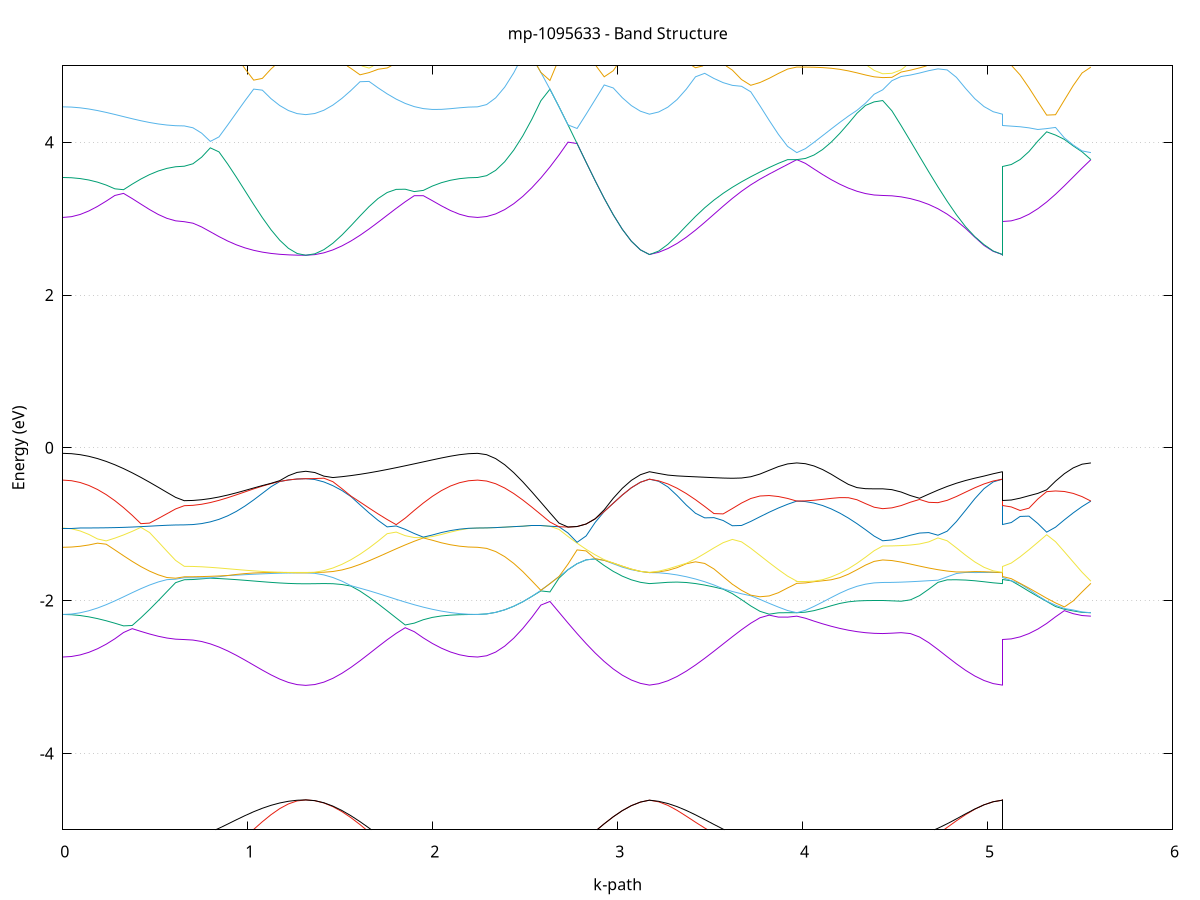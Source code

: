 set title 'mp-1095633 - Band Structure'
set xlabel 'k-path'
set ylabel 'Energy (eV)'
set grid y
set yrange [-5:5]
set terminal png size 800,600
set output 'mp-1095633_bands_gnuplot.png'
plot '-' using 1:2 with lines notitle, '-' using 1:2 with lines notitle, '-' using 1:2 with lines notitle, '-' using 1:2 with lines notitle, '-' using 1:2 with lines notitle, '-' using 1:2 with lines notitle, '-' using 1:2 with lines notitle, '-' using 1:2 with lines notitle, '-' using 1:2 with lines notitle, '-' using 1:2 with lines notitle, '-' using 1:2 with lines notitle, '-' using 1:2 with lines notitle, '-' using 1:2 with lines notitle, '-' using 1:2 with lines notitle, '-' using 1:2 with lines notitle, '-' using 1:2 with lines notitle, '-' using 1:2 with lines notitle, '-' using 1:2 with lines notitle, '-' using 1:2 with lines notitle, '-' using 1:2 with lines notitle, '-' using 1:2 with lines notitle, '-' using 1:2 with lines notitle, '-' using 1:2 with lines notitle, '-' using 1:2 with lines notitle, '-' using 1:2 with lines notitle, '-' using 1:2 with lines notitle, '-' using 1:2 with lines notitle, '-' using 1:2 with lines notitle, '-' using 1:2 with lines notitle, '-' using 1:2 with lines notitle, '-' using 1:2 with lines notitle, '-' using 1:2 with lines notitle, '-' using 1:2 with lines notitle, '-' using 1:2 with lines notitle, '-' using 1:2 with lines notitle, '-' using 1:2 with lines notitle, '-' using 1:2 with lines notitle, '-' using 1:2 with lines notitle, '-' using 1:2 with lines notitle, '-' using 1:2 with lines notitle, '-' using 1:2 with lines notitle, '-' using 1:2 with lines notitle, '-' using 1:2 with lines notitle, '-' using 1:2 with lines notitle, '-' using 1:2 with lines notitle, '-' using 1:2 with lines notitle, '-' using 1:2 with lines notitle, '-' using 1:2 with lines notitle, '-' using 1:2 with lines notitle, '-' using 1:2 with lines notitle, '-' using 1:2 with lines notitle, '-' using 1:2 with lines notitle, '-' using 1:2 with lines notitle, '-' using 1:2 with lines notitle, '-' using 1:2 with lines notitle, '-' using 1:2 with lines notitle, '-' using 1:2 with lines notitle, '-' using 1:2 with lines notitle, '-' using 1:2 with lines notitle, '-' using 1:2 with lines notitle, '-' using 1:2 with lines notitle, '-' using 1:2 with lines notitle, '-' using 1:2 with lines notitle, '-' using 1:2 with lines notitle
0.000000 -17.718297
0.046918 -17.716297
0.093835 -17.710397
0.140753 -17.700697
0.187671 -17.687597
0.234588 -17.671597
0.281506 -17.653197
0.328424 -17.633097
0.375342 -17.612397
0.422259 -17.591897
0.469177 -17.572797
0.516095 -17.556297
0.563012 -17.543597
0.609930 -17.535497
0.656848 -17.532797
0.656848 -17.532797
0.703765 -17.530697
0.750683 -17.524497
0.797601 -17.514497
0.844519 -17.500797
0.891436 -17.483997
0.938354 -17.464697
0.985272 -17.443497
1.032189 -17.421497
1.079107 -17.399697
1.126025 -17.379297
1.172942 -17.361597
1.219860 -17.347797
1.266778 -17.339097
1.313696 -17.336097
1.313696 -17.336097
1.362586 -17.339297
1.411477 -17.348997
1.460368 -17.364397
1.509258 -17.385097
1.558149 -17.409897
1.607040 -17.437897
1.655930 -17.467997
1.704821 -17.499397
1.753712 -17.530897
1.802602 -17.561897
1.851493 -17.591397
1.900384 -17.618997
1.949274 -17.643997
1.998165 -17.665897
2.047056 -17.684297
2.095947 -17.698997
2.144837 -17.709697
2.193728 -17.716097
2.242619 -17.718297
2.242619 -17.718297
2.291531 -17.716097
2.340443 -17.709597
2.389355 -17.698897
2.438267 -17.684197
2.487179 -17.665797
2.536091 -17.643997
2.585003 -17.619197
2.633915 -17.591997
2.682827 -17.562897
2.731739 -17.532697
2.780651 -17.501997
2.829563 -17.471697
2.878475 -17.442497
2.927387 -17.415397
2.976299 -17.391097
3.025211 -17.370397
3.074123 -17.354197
3.123035 -17.342897
3.171947 -17.336897
3.171947 -17.336897
3.221743 -17.341997
3.271540 -17.352797
3.321336 -17.368597
3.371132 -17.387697
3.420928 -17.408797
3.470724 -17.430297
3.520521 -17.451097
3.570317 -17.469997
3.620113 -17.486297
3.669909 -17.499697
3.719705 -17.509797
3.769501 -17.516797
3.819298 -17.520997
3.869094 -17.522997
3.918890 -17.523497
3.968686 -17.523497
3.968686 -17.523497
4.015132 -17.523697
4.061578 -17.524197
4.108025 -17.524997
4.154471 -17.526097
4.200917 -17.527197
4.247363 -17.528397
4.293809 -17.529397
4.340255 -17.530197
4.386702 -17.530797
4.433148 -17.530897
4.433148 -17.530897
4.482944 -17.528597
4.532741 -17.521797
4.582537 -17.510597
4.632334 -17.495597
4.682130 -17.477197
4.731927 -17.456397
4.781723 -17.433897
4.831520 -17.411097
4.881316 -17.389097
4.931113 -17.369497
4.980909 -17.353397
5.030706 -17.342297
5.080502 -17.336897
5.080502 -17.336897
5.080502 -17.336097
5.080502 -17.532797
5.128342 -17.532497
5.176181 -17.531897
5.224020 -17.530897
5.271859 -17.529597
5.319699 -17.528197
5.367538 -17.526697
5.415377 -17.525397
5.463216 -17.524297
5.511055 -17.523697
5.558895 -17.523497
e
0.000000 -14.362997
0.046918 -14.438297
0.093835 -14.548897
0.140753 -14.664297
0.187671 -14.780197
0.234588 -14.893697
0.281506 -15.002597
0.328424 -15.104897
0.375342 -15.198597
0.422259 -15.281897
0.469177 -15.352997
0.516095 -15.410397
0.563012 -15.452497
0.609930 -15.478397
0.656848 -15.487097
0.656848 -15.487097
0.703765 -15.486797
0.750683 -15.486097
0.797601 -15.484897
0.844519 -15.483297
0.891436 -15.481397
0.938354 -15.479297
0.985272 -15.477097
1.032189 -15.474797
1.079107 -15.472697
1.126025 -15.470797
1.172942 -15.469197
1.219860 -15.467997
1.266778 -15.467297
1.313696 -15.467097
1.313696 -15.467097
1.362586 -15.463497
1.411477 -15.452897
1.460368 -15.435097
1.509258 -15.410397
1.558149 -15.378797
1.607040 -15.340497
1.655930 -15.295497
1.704821 -15.244197
1.753712 -15.186597
1.802602 -15.123097
1.851493 -15.053797
1.900384 -14.978897
1.949274 -14.898897
1.998165 -14.813997
2.047056 -14.724497
2.095947 -14.630897
2.144837 -14.533697
2.193728 -14.435097
2.242619 -14.362997
2.242619 -14.362997
2.291531 -14.378897
2.340443 -14.423797
2.389355 -14.490197
2.438267 -14.570497
2.487179 -14.658297
2.536091 -14.748897
2.585003 -14.839197
2.633915 -14.926897
2.682827 -15.010597
2.731739 -15.088897
2.780651 -15.161197
2.829563 -15.226597
2.878475 -15.284897
2.927387 -15.335497
2.976299 -15.378197
3.025211 -15.412797
3.074123 -15.438897
3.123035 -15.456597
3.171947 -15.465797
3.171947 -15.465797
3.221743 -15.461697
3.271540 -15.455197
3.321336 -15.446197
3.371132 -15.434697
3.420928 -15.420597
3.470724 -15.403897
3.520521 -15.384497
3.570317 -15.362297
3.620113 -15.337397
3.669909 -15.309697
3.719705 -15.279097
3.769501 -15.245697
3.819298 -15.209597
3.869094 -15.170797
3.918890 -15.129297
3.968686 -15.085397
3.968686 -15.085397
4.015132 -15.086697
4.061578 -15.090597
4.108025 -15.096497
4.154471 -15.103697
4.200917 -15.111497
4.247363 -15.119097
4.293809 -15.125797
4.340255 -15.130997
4.386702 -15.134297
4.433148 -15.135397
4.433148 -15.135397
4.482944 -15.139197
4.532741 -15.150497
4.582537 -15.168997
4.632334 -15.194297
4.682130 -15.225397
4.731927 -15.261097
4.781723 -15.308697
4.831520 -15.351697
4.881316 -15.388997
4.931113 -15.419597
4.980909 -15.442797
5.030706 -15.458197
5.080502 -15.465797
5.080502 -15.465797
5.080502 -15.467097
5.080502 -15.487097
5.128342 -15.482897
5.176181 -15.470297
5.224020 -15.449597
5.271859 -15.420497
5.319699 -15.383397
5.367538 -15.338397
5.415377 -15.285797
5.463216 -15.225797
5.511055 -15.158797
5.558895 -15.085397
e
0.000000 -14.362897
0.046918 -14.362897
0.093835 -14.362697
0.140753 -14.362297
0.187671 -14.361797
0.234588 -14.361097
0.281506 -14.360497
0.328424 -14.359697
0.375342 -14.358997
0.422259 -14.358297
0.469177 -14.357697
0.516095 -14.357197
0.563012 -14.356797
0.609930 -14.356497
0.656848 -14.356397
0.656848 -14.356397
0.703765 -14.394097
0.750683 -14.485297
0.797601 -14.599397
0.844519 -14.720197
0.891436 -14.840397
0.938354 -14.955897
0.985272 -15.064097
1.032189 -15.163097
1.079107 -15.250897
1.126025 -15.325797
1.172942 -15.386297
1.219860 -15.430697
1.266778 -15.457897
1.313696 -15.467097
1.313696 -15.467097
1.362586 -15.460997
1.411477 -15.442697
1.460368 -15.412797
1.509258 -15.371997
1.558149 -15.321297
1.607040 -15.261497
1.655930 -15.193897
1.704821 -15.119597
1.753712 -15.039597
1.802602 -14.955397
1.851493 -14.868297
1.900384 -14.779997
1.949274 -14.692497
1.998165 -14.608097
2.047056 -14.530197
2.095947 -14.462397
2.144837 -14.409097
2.193728 -14.374797
2.242619 -14.362897
2.242619 -14.362897
2.291531 -14.378797
2.340443 -14.423597
2.389355 -14.490097
2.438267 -14.570397
2.487179 -14.658197
2.536091 -14.748797
2.585003 -14.839097
2.633915 -14.926897
2.682827 -15.010497
2.731739 -15.088897
2.780651 -15.161097
2.829563 -15.226597
2.878475 -15.284797
2.927387 -15.335497
2.976299 -15.378197
3.025211 -15.412697
3.074123 -15.438897
3.123035 -15.456497
3.171947 -15.465697
3.171947 -15.465697
3.221743 -15.454597
3.271540 -15.427597
3.321336 -15.386697
3.371132 -15.334597
3.420928 -15.274697
3.470724 -15.210597
3.520521 -15.146197
3.570317 -15.085797
3.620113 -15.033197
3.669909 -14.992597
3.719705 -14.967497
3.769501 -14.960597
3.819298 -14.972397
3.869094 -15.000797
3.918890 -15.040597
3.968686 -15.085397
3.968686 -15.085397
4.015132 -15.084297
4.061578 -15.080897
4.108025 -15.075697
4.154471 -15.068997
4.200917 -15.061597
4.247363 -15.054097
4.293809 -15.047297
4.340255 -15.041797
4.386702 -15.038297
4.433148 -15.037097
4.433148 -15.037097
4.482944 -15.046597
4.532741 -15.073297
4.582537 -15.112897
4.632334 -15.160197
4.682130 -15.210797
4.731927 -15.260997
4.781723 -15.299697
4.831520 -15.339097
4.881316 -15.376997
4.931113 -15.410797
4.980909 -15.438097
5.030706 -15.456997
5.080502 -15.465697
5.080502 -15.465697
5.080502 -15.467097
5.080502 -14.356397
5.128342 -14.372397
5.176181 -14.417297
5.224020 -14.483897
5.271859 -14.564197
5.319699 -14.652097
5.367538 -14.742897
5.415377 -14.833497
5.463216 -14.921797
5.511055 -15.006097
5.558895 -15.085397
e
0.000000 -14.280097
0.046918 -14.212597
0.093835 -14.125897
0.140753 -14.048897
0.187671 -13.983797
0.234588 -13.930697
0.281506 -13.888397
0.328424 -13.855197
0.375342 -13.829597
0.422259 -13.809997
0.469177 -13.795397
0.516095 -13.784797
0.563012 -13.777597
0.609930 -13.773497
0.656848 -13.772097
0.656848 -13.772097
0.703765 -13.731197
0.750683 -13.630497
0.797601 -13.500697
0.844519 -13.385597
0.891436 -13.428397
0.938354 -13.468597
0.985272 -13.505297
1.032189 -13.538097
1.079107 -13.566497
1.126025 -13.590197
1.172942 -13.608897
1.219860 -13.622397
1.266778 -13.630597
1.313696 -13.633297
1.313696 -13.633297
1.362586 -13.630297
1.411477 -13.621497
1.460368 -13.606897
1.509258 -13.586697
1.558149 -13.561297
1.607040 -13.531097
1.655930 -13.496597
1.704821 -13.458397
1.753712 -13.417197
1.802602 -13.374097
1.851493 -13.377797
1.900384 -13.501797
1.949274 -13.624697
1.998165 -13.746097
2.047056 -13.865397
2.095947 -13.982297
2.144837 -14.096097
2.193728 -14.204597
2.242619 -14.280097
2.242619 -14.280097
2.291531 -14.275297
2.340443 -14.260797
2.389355 -14.236597
2.438267 -14.202997
2.487179 -14.159697
2.536091 -14.107097
2.585003 -14.045097
2.633915 -13.973897
2.682827 -13.893697
2.731739 -13.804697
2.780651 -13.707097
2.829563 -13.601197
2.878475 -13.487297
2.927387 -13.477197
2.976299 -13.526397
3.025211 -13.567197
3.074123 -13.598797
3.123035 -13.620397
3.171947 -13.631597
3.171947 -13.631597
3.221743 -13.624297
3.271540 -13.608897
3.321336 -13.585097
3.371132 -13.552097
3.420928 -13.509197
3.470724 -13.456297
3.520521 -13.448597
3.570317 -13.567597
3.620113 -13.685397
3.669909 -13.794397
3.719705 -13.889597
3.769501 -13.967097
3.819298 -14.024097
3.869094 -14.060697
3.918890 -14.079597
3.968686 -14.084897
3.968686 -14.084897
4.015132 -14.081297
4.061578 -14.070597
4.108025 -14.053997
4.154471 -14.032797
4.200917 -14.008997
4.247363 -13.984797
4.293809 -13.962597
4.340255 -13.944697
4.386702 -13.932997
4.433148 -13.928997
4.433148 -13.928997
4.482944 -13.913297
4.532741 -13.868297
4.582537 -13.798597
4.632334 -13.709597
4.682130 -13.606697
4.731927 -13.494097
4.781723 -13.437597
4.831520 -13.495797
4.881316 -13.542797
4.931113 -13.579297
4.980909 -13.605797
5.030706 -13.623097
5.080502 -13.631597
5.080502 -13.631597
5.080502 -13.633297
5.080502 -13.772097
5.128342 -13.785597
5.176181 -13.820897
5.224020 -13.867397
5.271859 -13.916897
5.319699 -13.963997
5.367538 -14.005597
5.415377 -14.039397
5.463216 -14.064397
5.511055 -14.079797
5.558895 -14.084897
e
0.000000 -13.099397
0.046918 -13.101297
0.093835 -13.106997
0.140753 -13.116097
0.187671 -13.128097
0.234588 -13.142097
0.281506 -13.157397
0.328424 -13.173097
0.375342 -13.188497
0.422259 -13.202897
0.469177 -13.215497
0.516095 -13.225897
0.563012 -13.233597
0.609930 -13.238297
0.656848 -13.239897
0.656848 -13.239897
0.703765 -13.258397
0.750683 -13.297197
0.797601 -13.341197
0.844519 -13.358397
0.891436 -13.211597
0.938354 -13.064997
0.985272 -12.922397
1.032189 -12.807497
1.079107 -12.778097
1.126025 -12.753497
1.172942 -12.734197
1.219860 -12.720197
1.266778 -12.711697
1.313696 -12.708897
1.313696 -12.708897
1.362586 -12.711997
1.411477 -12.720997
1.460368 -12.735697
1.509258 -12.755397
1.558149 -12.779497
1.607040 -12.807097
1.655930 -12.884397
1.704821 -13.005497
1.753712 -13.128797
1.802602 -13.253197
1.851493 -13.329897
1.900384 -13.285997
1.949274 -13.243497
1.998165 -13.203997
2.047056 -13.168897
2.095947 -13.139597
2.144837 -13.117597
2.193728 -13.103897
2.242619 -13.099397
2.242619 -13.099397
2.291531 -13.078497
2.340443 -13.018997
2.389355 -12.928297
2.438267 -12.814197
2.487179 -12.853397
2.536091 -12.920197
2.585003 -12.991997
2.633915 -13.066597
2.682827 -13.142197
2.731739 -13.216897
2.780651 -13.289097
2.829563 -13.357397
2.878475 -13.420497
2.927387 -13.366097
2.976299 -13.237997
3.025211 -13.104497
3.074123 -12.967997
3.123035 -12.835197
3.171947 -12.730097
3.171947 -12.730097
3.221743 -12.787697
3.271540 -12.869597
3.321336 -12.967597
3.371132 -13.076897
3.420928 -13.193997
3.470724 -13.315197
3.520521 -13.381397
3.570317 -13.307397
3.620113 -13.217297
3.669909 -13.116297
3.719705 -13.008097
3.769501 -12.899097
3.819298 -12.800297
3.869094 -12.725497
3.918890 -12.683797
3.968686 -12.672097
3.968686 -12.672097
4.015132 -12.678597
4.061578 -12.696597
4.108025 -12.723197
4.154471 -12.754597
4.200917 -12.787097
4.247363 -12.817697
4.293809 -12.843997
4.340255 -12.864097
4.386702 -12.876697
4.433148 -12.880997
4.433148 -12.880997
4.482944 -12.916597
4.532741 -12.999597
4.582537 -13.097997
4.632334 -13.195997
4.682130 -13.286997
4.731927 -13.367897
4.781723 -13.375297
4.831520 -13.253697
4.881316 -13.131897
4.931113 -13.013097
4.980909 -12.901197
5.030706 -12.802297
5.080502 -12.730097
5.080502 -12.730097
5.080502 -12.708897
5.080502 -13.239897
5.128342 -13.221597
5.176181 -13.172097
5.224020 -13.102397
5.271859 -13.022097
5.319699 -12.938297
5.367538 -12.856897
5.415377 -12.783597
5.463216 -12.724497
5.511055 -12.685697
5.558895 -12.672097
e
0.000000 -13.099297
0.046918 -13.099397
0.093835 -13.099897
0.140753 -13.100697
0.187671 -13.101797
0.234588 -13.103097
0.281506 -13.104597
0.328424 -13.106097
0.375342 -13.107597
0.422259 -13.109097
0.469177 -13.110297
0.516095 -13.111397
0.563012 -13.112197
0.609930 -13.112697
0.656848 -13.112897
0.656848 -13.112897
0.703765 -13.094297
0.750683 -13.054997
0.797601 -13.010097
0.844519 -12.964697
0.891436 -12.920697
0.938354 -12.879397
0.985272 -12.841397
1.032189 -12.787197
1.079107 -12.662797
1.126025 -12.553197
1.172942 -12.462097
1.219860 -12.393497
1.266778 -12.350897
1.313696 -12.336397
1.313696 -12.336397
1.362586 -12.351997
1.411477 -12.396997
1.460368 -12.466497
1.509258 -12.554697
1.558149 -12.656297
1.607040 -12.767297
1.655930 -12.837097
1.704821 -12.868797
1.753712 -12.900997
1.802602 -12.932997
1.851493 -12.963897
1.900384 -12.992897
1.949274 -13.019397
1.998165 -13.042797
2.047056 -13.062597
2.095947 -13.078397
2.144837 -13.089997
2.193728 -13.096997
2.242619 -13.099297
2.242619 -13.099297
2.291531 -13.078397
2.340443 -13.018897
2.389355 -12.928197
2.438267 -12.814097
2.487179 -12.683397
2.536091 -12.540797
2.585003 -12.389997
2.633915 -12.233697
2.682827 -12.074297
2.731739 -11.913697
2.780651 -11.753897
2.829563 -11.597097
2.878475 -11.445597
2.927387 -11.504497
2.976299 -11.688897
3.025211 -11.868197
3.074123 -12.039597
3.123035 -12.195997
3.171947 -12.313297
3.171947 -12.313297
3.221743 -12.263397
3.271540 -12.212197
3.321336 -12.167397
3.371132 -12.132897
3.420928 -12.110097
3.470724 -12.099197
3.520521 -12.099297
3.570317 -12.108497
3.620113 -12.123897
3.669909 -12.141897
3.719705 -12.157797
3.769501 -12.164697
3.819298 -12.152797
3.869094 -12.110897
3.918890 -12.035897
3.968686 -11.942397
3.968686 -11.942397
4.015132 -11.957197
4.061578 -11.997097
4.108025 -12.052097
4.154471 -12.113397
4.200917 -12.174497
4.247363 -12.230897
4.293809 -12.278797
4.340255 -12.315397
4.386702 -12.338397
4.433148 -12.346197
4.433148 -12.346197
4.482944 -12.302597
4.532741 -12.195797
4.582537 -12.058397
4.632334 -11.907097
4.682130 -11.790997
4.731927 -11.831097
4.781723 -11.880197
4.831520 -11.938397
4.881316 -12.005597
4.931113 -12.080797
4.980909 -12.161897
5.030706 -12.243797
5.080502 -12.313297
5.080502 -12.313297
5.080502 -12.336397
5.080502 -13.112897
5.128342 -13.092197
5.176181 -13.033197
5.224020 -12.943397
5.271859 -12.830497
5.319699 -12.701197
5.367538 -12.560397
5.415377 -12.411597
5.463216 -12.257597
5.511055 -12.100497
5.558895 -11.942397
e
0.000000 -12.675297
0.046918 -12.661597
0.093835 -12.620997
0.140753 -12.554397
0.187671 -12.463897
0.234588 -12.352197
0.281506 -12.222397
0.328424 -12.077997
0.375342 -11.921997
0.422259 -11.757397
0.469177 -11.586597
0.516095 -11.411897
0.563012 -11.235297
0.609930 -11.059097
0.656848 -10.908297
0.656848 -10.908297
0.703765 -10.908097
0.750683 -10.907297
0.797601 -10.905897
0.844519 -10.903997
0.891436 -10.901197
0.938354 -10.897597
0.985272 -10.893097
1.032189 -10.887497
1.079107 -10.880997
1.126025 -10.873697
1.172942 -10.866297
1.219860 -10.859597
1.266778 -10.854897
1.313696 -10.853297
1.313696 -10.853297
1.362586 -10.870397
1.411477 -10.919797
1.460368 -10.995797
1.509258 -11.092397
1.558149 -11.203797
1.607040 -11.325497
1.655930 -11.454097
1.704821 -11.586897
1.753712 -11.721897
1.802602 -11.856897
1.851493 -11.990297
1.900384 -12.119897
1.949274 -12.243697
1.998165 -12.358997
2.047056 -12.462397
2.095947 -12.550097
2.144837 -12.617697
2.193728 -12.660497
2.242619 -12.675297
2.242619 -12.675297
2.291531 -12.683197
2.340443 -12.706697
2.389355 -12.744297
2.438267 -12.793897
2.487179 -12.683297
2.536091 -12.540697
2.585003 -12.389897
2.633915 -12.233697
2.682827 -12.074197
2.731739 -11.913597
2.780651 -11.753797
2.829563 -11.596997
2.878475 -11.445597
2.927387 -11.302497
2.976299 -11.171297
3.025211 -11.056197
3.074123 -10.962397
3.123035 -10.894997
3.171947 -10.858797
3.171947 -10.858797
3.221743 -10.876697
3.271540 -10.906197
3.321336 -10.943597
3.371132 -10.988097
3.420928 -11.043097
3.470724 -11.105197
3.520521 -11.173397
3.570317 -11.246797
3.620113 -11.324497
3.669909 -11.405897
3.719705 -11.490397
3.769501 -11.577397
3.819298 -11.666597
3.869094 -11.757397
3.918890 -11.849497
3.968686 -11.942297
3.968686 -11.942297
4.015132 -11.935297
4.061578 -11.915397
4.108025 -11.885997
4.154471 -11.850897
4.200917 -11.814197
4.247363 -11.779297
4.293809 -11.749097
4.340255 -11.725797
4.386702 -11.711197
4.433148 -11.706197
4.433148 -11.706197
4.482944 -11.709397
4.532741 -11.718997
4.582537 -11.735497
4.632334 -11.759297
4.682130 -11.750297
4.731927 -11.593197
4.781723 -11.439997
4.831520 -11.294897
4.881316 -11.162297
4.931113 -11.046997
4.980909 -10.954397
5.030706 -10.890097
5.080502 -10.858797
5.080502 -10.858797
5.080502 -10.853297
5.080502 -10.908297
5.128342 -10.918697
5.176181 -10.948897
5.224020 -10.995797
5.271859 -11.090697
5.319699 -11.207597
5.367538 -11.338897
5.415377 -11.480797
5.463216 -11.630397
5.511055 -11.784997
5.558895 -11.942297
e
0.000000 -10.193297
0.046918 -10.185297
0.093835 -10.161397
0.140753 -10.122197
0.187671 -10.068497
0.234588 -10.001597
0.281506 -9.922897
0.328424 -9.844397
0.375342 -9.958997
0.422259 -10.087697
0.469177 -10.228697
0.516095 -10.380397
0.563012 -10.540597
0.609930 -10.706997
0.656848 -10.854497
0.656848 -10.854497
0.703765 -10.854497
0.750683 -10.854397
0.797601 -10.854397
0.844519 -10.854297
0.891436 -10.854197
0.938354 -10.854097
0.985272 -10.853897
1.032189 -10.853797
1.079107 -10.853697
1.126025 -10.853497
1.172942 -10.853397
1.219860 -10.853397
1.266778 -10.853297
1.313696 -10.853197
1.313696 -10.853197
1.362586 -10.837997
1.411477 -10.794097
1.460368 -10.726697
1.509258 -10.641797
1.558149 -10.544897
1.607040 -10.440497
1.655930 -10.332297
1.704821 -10.223197
1.753712 -10.115397
1.802602 -10.010997
1.851493 -9.911697
1.900384 -9.819097
1.949274 -9.902597
1.998165 -9.986897
2.047056 -10.058597
2.095947 -10.116297
2.144837 -10.158697
2.193728 -10.184597
2.242619 -10.193297
2.242619 -10.193297
2.291531 -10.184397
2.340443 -10.158197
2.389355 -10.116297
2.438267 -10.061097
2.487179 -9.995497
2.536091 -10.039597
2.585003 -10.205197
2.633915 -10.380297
2.682827 -10.562197
2.731739 -10.748597
2.780651 -10.937597
2.829563 -11.127497
2.878475 -11.316897
2.927387 -11.302397
2.976299 -11.171197
3.025211 -11.056197
3.074123 -10.962297
3.123035 -10.894897
3.171947 -10.858697
3.171947 -10.858697
3.221743 -10.875497
3.271540 -10.903197
3.321336 -10.941097
3.371132 -10.984897
3.420928 -11.026297
3.470724 -11.065397
3.520521 -11.101097
3.570317 -11.133497
3.620113 -11.163397
3.669909 -11.192297
3.719705 -11.221397
3.769501 -11.251497
3.819298 -11.282797
3.869094 -11.313797
3.918890 -11.340597
3.968686 -11.353397
3.968686 -11.353397
4.015132 -11.337997
4.061578 -11.296797
4.108025 -11.239597
4.154471 -11.175497
4.200917 -11.111097
4.247363 -11.051397
4.293809 -11.000397
4.340255 -10.961297
4.386702 -10.936797
4.433148 -10.928397
4.433148 -10.928397
4.482944 -10.928697
4.532741 -10.929697
4.582537 -10.930897
4.632334 -10.931697
4.682130 -10.931497
4.731927 -10.929797
4.781723 -10.925897
4.831520 -10.919497
4.881316 -10.910597
4.931113 -10.899497
4.980909 -10.886597
5.030706 -10.872697
5.080502 -10.858697
5.080502 -10.858697
5.080502 -10.853197
5.080502 -10.854497
5.128342 -10.870597
5.176181 -10.917697
5.224020 -10.992597
5.271859 -11.054997
5.319699 -11.121397
5.367538 -11.189497
5.415377 -11.253197
5.463216 -11.305897
5.511055 -11.340997
5.558895 -11.353397
e
0.000000 -9.478697
0.046918 -9.485697
0.093835 -9.506997
0.140753 -9.543097
0.187671 -9.594497
0.234588 -9.661697
0.281506 -9.745097
0.328424 -9.834197
0.375342 -9.737597
0.422259 -9.635897
0.469177 -9.532597
0.516095 -9.433397
0.563012 -9.346497
0.609930 -9.284497
0.656848 -9.261497
0.656848 -9.261497
0.703765 -9.255797
0.750683 -9.238897
0.797601 -9.210697
0.844519 -9.171397
0.891436 -9.121097
0.938354 -9.059997
0.985272 -8.988597
1.032189 -8.966697
1.079107 -9.077297
1.126025 -9.178797
1.172942 -9.265997
1.219860 -9.333397
1.266778 -9.376297
1.313696 -9.390997
1.313696 -9.390997
1.362586 -9.375097
1.411477 -9.329497
1.460368 -9.259697
1.509258 -9.171897
1.558149 -9.071697
1.607040 -9.078897
1.655930 -9.213097
1.704821 -9.343597
1.753712 -9.469397
1.802602 -9.589397
1.851493 -9.702397
1.900384 -9.807297
1.949274 -9.734797
1.998165 -9.660297
2.047056 -9.596997
2.095947 -9.546197
2.144837 -9.508997
2.193728 -9.486297
2.242619 -9.478697
2.242619 -9.478697
2.291531 -9.497197
2.340443 -9.551497
2.389355 -9.637897
2.438267 -9.751497
2.487179 -9.886997
2.536091 -9.922697
2.585003 -9.845797
2.633915 -9.768297
2.682827 -9.693097
2.731739 -9.623397
2.780651 -9.561597
2.829563 -9.509697
2.878475 -9.468697
2.927387 -9.438297
2.976299 -9.417497
3.025211 -9.404297
3.074123 -9.396797
3.123035 -9.392897
3.171947 -9.391197
3.171947 -9.391197
3.221743 -9.380797
3.271540 -9.350197
3.321336 -9.302897
3.371132 -9.243497
3.420928 -9.176597
3.470724 -9.106797
3.520521 -9.038797
3.570317 -8.977597
3.620113 -8.929197
3.669909 -8.896297
3.719705 -8.873997
3.769501 -8.854797
3.819298 -8.834697
3.869094 -8.813197
3.918890 -8.793297
3.968686 -8.783297
3.968686 -8.783297
4.015132 -8.788197
4.061578 -8.802297
4.108025 -8.823897
4.154471 -8.850597
4.200917 -8.879597
4.247363 -8.908097
4.293809 -8.933397
4.340255 -8.953197
4.386702 -8.965897
4.433148 -8.970197
4.433148 -8.970197
4.482944 -8.978997
4.532741 -9.001297
4.582537 -9.031897
4.632334 -9.067897
4.682130 -9.108197
4.731927 -9.151697
4.781723 -9.197297
4.831520 -9.243397
4.881316 -9.288097
4.931113 -9.328697
4.980909 -9.361897
5.030706 -9.383797
5.080502 -9.391197
5.080502 -9.391197
5.080502 -9.390997
5.080502 -9.261497
5.128342 -9.252097
5.176181 -9.224797
5.224020 -9.182197
5.271859 -9.127497
5.319699 -9.064597
5.367538 -8.996797
5.415377 -8.927897
5.463216 -8.862097
5.511055 -8.807597
5.558895 -8.783297
e
0.000000 -7.887897
0.046918 -7.896997
0.093835 -7.922997
0.140753 -7.962597
0.187671 -8.010997
0.234588 -8.063697
0.281506 -8.116297
0.328424 -8.165697
0.375342 -8.209697
0.422259 -8.247097
0.469177 -8.277297
0.516095 -8.300497
0.563012 -8.316797
0.609930 -8.326397
0.656848 -8.329597
0.656848 -8.329597
0.703765 -8.343397
0.750683 -8.383697
0.797601 -8.447597
0.844519 -8.531097
0.891436 -8.629497
0.938354 -8.737997
0.985272 -8.851997
1.032189 -8.907197
1.079107 -8.816397
1.126025 -8.716997
1.172942 -8.610497
1.219860 -8.499497
1.266778 -8.392197
1.313696 -8.331897
1.313696 -8.331897
1.362586 -8.401897
1.411477 -8.527997
1.460368 -8.664597
1.509258 -8.803397
1.558149 -8.941997
1.607040 -8.963697
1.655930 -8.851097
1.704821 -8.736697
1.753712 -8.622397
1.802602 -8.510097
1.851493 -8.401297
1.900384 -8.297797
1.949274 -8.201297
1.998165 -8.113797
2.047056 -8.037297
2.095947 -7.974397
2.144837 -7.927197
2.193728 -7.897897
2.242619 -7.887897
2.242619 -7.887897
2.291531 -7.891997
2.340443 -7.903997
2.389355 -7.923297
2.438267 -7.948997
2.487179 -7.979797
2.536091 -8.013897
2.585003 -8.049397
2.633915 -8.084097
2.682827 -8.115697
2.731739 -8.142097
2.780651 -8.161197
2.829563 -8.171797
2.878475 -8.173597
2.927387 -8.167797
2.976299 -8.156197
3.025211 -8.141797
3.074123 -8.226397
3.123035 -8.291497
3.171947 -8.326597
3.171947 -8.326597
3.221743 -8.362297
3.271540 -8.438197
3.321336 -8.515297
3.371132 -8.584697
3.420928 -8.643697
3.470724 -8.690597
3.520521 -8.723997
3.570317 -8.741397
3.620113 -8.739797
3.669909 -8.718997
3.719705 -8.686597
3.769501 -8.652797
3.819298 -8.624697
3.869094 -8.606497
3.918890 -8.599297
3.968686 -8.599297
3.968686 -8.599297
4.015132 -8.605797
4.061578 -8.624697
4.108025 -8.653697
4.154471 -8.689897
4.200917 -8.729697
4.247363 -8.769097
4.293809 -8.804697
4.340255 -8.832897
4.386702 -8.851097
4.433148 -8.857397
4.433148 -8.857397
4.482944 -8.849697
4.532741 -8.830397
4.582537 -8.804397
4.632334 -8.773597
4.682130 -8.738197
4.731927 -8.697797
4.781723 -8.651897
4.831520 -8.600097
4.881316 -8.542197
4.931113 -8.478697
4.980909 -8.411897
5.030706 -8.350397
5.080502 -8.326597
5.080502 -8.326597
5.080502 -8.331897
5.080502 -8.329597
5.128342 -8.332997
5.176181 -8.342897
5.224020 -8.359697
5.271859 -8.383197
5.319699 -8.413497
5.367538 -8.450197
5.415377 -8.492397
5.463216 -8.537597
5.511055 -8.579397
5.558895 -8.599297
e
0.000000 -6.659097
0.046918 -6.723597
0.093835 -6.841197
0.140753 -6.972597
0.187671 -7.110997
0.234588 -7.253897
0.281506 -7.399697
0.328424 -7.546697
0.375342 -7.693097
0.422259 -7.836397
0.469177 -7.973197
0.516095 -8.098397
0.563012 -8.203597
0.609930 -8.276597
0.656848 -8.303197
0.656848 -8.303197
0.703765 -8.303597
0.750683 -8.304697
0.797601 -8.306397
0.844519 -8.308597
0.891436 -8.311397
0.938354 -8.314397
0.985272 -8.317597
1.032189 -8.320697
1.079107 -8.323797
1.126025 -8.326397
1.172942 -8.328697
1.219860 -8.330397
1.266778 -8.331397
1.313696 -8.331797
1.313696 -8.331797
1.362586 -8.324597
1.411477 -8.302997
1.460368 -8.267597
1.509258 -8.218797
1.558149 -8.157697
1.607040 -8.084997
1.655930 -8.001997
1.704821 -7.909697
1.753712 -7.809197
1.802602 -7.701797
1.851493 -7.588497
1.900384 -7.470297
1.949274 -7.348297
1.998165 -7.223397
2.047056 -7.096797
2.095947 -6.969597
2.144837 -6.844097
2.193728 -6.726797
2.242619 -6.659097
2.242619 -6.659097
2.291531 -6.643497
2.340443 -6.597997
2.389355 -6.575297
2.438267 -6.647097
2.487179 -6.734997
2.536091 -6.837097
2.585003 -6.951297
2.633915 -7.075497
2.682827 -7.207697
2.731739 -7.345597
2.780651 -7.486697
2.829563 -7.628497
2.878475 -7.767997
2.927387 -7.901897
2.976299 -8.026197
3.025211 -8.136097
3.074123 -8.226297
3.123035 -8.291397
3.171947 -8.326397
3.171947 -8.326397
3.221743 -8.309997
3.271540 -8.282497
3.321336 -8.244897
3.371132 -8.198497
3.420928 -8.144397
3.470724 -8.084097
3.520521 -8.018697
3.570317 -7.949297
3.620113 -7.876797
3.669909 -7.801997
3.719705 -7.725597
3.769501 -7.648097
3.819298 -7.569897
3.869094 -7.491497
3.918890 -7.413197
3.968686 -7.335397
3.968686 -7.335397
4.015132 -7.330697
4.061578 -7.317497
4.108025 -7.297497
4.154471 -7.272997
4.200917 -7.246697
4.247363 -7.221297
4.293809 -7.198897
4.340255 -7.181497
4.386702 -7.170497
4.433148 -7.166697
4.433148 -7.166697
4.482944 -7.191897
4.532741 -7.261397
4.582537 -7.362697
4.632334 -7.482797
4.682130 -7.611897
4.731927 -7.742597
4.781723 -7.869297
4.831520 -7.987197
4.881316 -8.092597
4.931113 -8.181997
4.980909 -8.252297
5.030706 -8.301097
5.080502 -8.326397
5.080502 -8.326397
5.080502 -8.331797
5.080502 -8.303197
5.128342 -8.288197
5.176181 -8.244297
5.224020 -8.174897
5.271859 -8.084497
5.319699 -7.977697
5.367538 -7.859097
5.415377 -7.732497
5.463216 -7.601097
5.511055 -7.467897
5.558895 -7.335397
e
0.000000 -6.477097
0.046918 -6.477397
0.093835 -6.478397
0.140753 -6.479997
0.187671 -6.482097
0.234588 -6.484697
0.281506 -6.487397
0.328424 -6.490297
0.375342 -6.493197
0.422259 -6.495897
0.469177 -6.498297
0.516095 -6.500297
0.563012 -6.501797
0.609930 -6.502697
0.656848 -6.502997
0.656848 -6.502997
0.703765 -6.525997
0.750683 -6.589797
0.797601 -6.683597
0.844519 -6.797497
0.891436 -6.924697
0.938354 -7.060597
0.985272 -7.202197
1.032189 -7.346997
1.079107 -7.493097
1.126025 -7.638797
1.172942 -7.782097
1.219860 -7.919697
1.266778 -8.042997
1.313696 -8.108697
1.313696 -8.108697
1.362586 -8.039697
1.411477 -7.916597
1.460368 -7.785097
1.509258 -7.653397
1.558149 -7.523997
1.607040 -7.398297
1.655930 -7.277297
1.704821 -7.161797
1.753712 -7.052797
1.802602 -6.950897
1.851493 -6.856997
1.900384 -6.771897
1.949274 -6.696297
1.998165 -6.630897
2.047056 -6.576397
2.095947 -6.533297
2.144837 -6.502197
2.193728 -6.483297
2.242619 -6.477097
2.242619 -6.477097
2.291531 -6.488397
2.340443 -6.521697
2.389355 -6.575197
2.438267 -6.646997
2.487179 -6.734897
2.536091 -6.836997
2.585003 -6.951197
2.633915 -7.075397
2.682827 -7.207597
2.731739 -7.345397
2.780651 -7.486497
2.829563 -7.628297
2.878475 -7.767897
2.927387 -7.901797
2.976299 -8.025997
3.025211 -8.135997
3.074123 -8.127497
3.123035 -8.116097
3.171947 -8.109697
3.171947 -8.109697
3.221743 -8.056397
3.271540 -7.946497
3.321336 -7.819997
3.371132 -7.687197
3.420928 -7.552997
3.470724 -7.421797
3.520521 -7.298197
3.570317 -7.187997
3.620113 -7.098697
3.669909 -7.038997
3.719705 -7.016797
3.769501 -7.035097
3.819298 -7.088497
3.869094 -7.165497
3.918890 -7.252097
3.968686 -7.335297
3.968686 -7.335297
4.015132 -7.329997
4.061578 -7.314597
4.108025 -7.290797
4.154471 -7.260997
4.200917 -7.228297
4.247363 -7.195797
4.293809 -7.166397
4.340255 -7.143097
4.386702 -7.128097
4.433148 -7.122897
4.433148 -7.122897
4.482944 -7.133197
4.532741 -7.163797
4.582537 -7.212897
4.632334 -7.278397
4.682130 -7.357697
4.731927 -7.448397
4.781723 -7.547997
4.831520 -7.653997
4.881316 -7.763497
4.931113 -7.873297
4.980909 -7.978597
5.030706 -8.068797
5.080502 -8.109697
5.080502 -8.109697
5.080502 -8.108697
5.080502 -6.502997
5.128342 -6.514097
5.176181 -6.546597
5.224020 -6.598997
5.271859 -6.668997
5.319699 -6.754397
5.367538 -6.852897
5.415377 -6.962297
5.463216 -7.080497
5.511055 -7.205497
5.558895 -7.335297
e
0.000000 -6.476997
0.046918 -6.419097
0.093835 -6.321297
0.140753 -6.222597
0.187671 -6.141797
0.234588 -6.188797
0.281506 -6.232997
0.328424 -6.273697
0.375342 -6.310297
0.422259 -6.342097
0.469177 -6.368697
0.516095 -6.389797
0.563012 -6.405097
0.609930 -6.414397
0.656848 -6.417497
0.656848 -6.417497
0.703765 -6.426997
0.750683 -6.454497
0.797601 -6.496397
0.844519 -6.548697
0.891436 -6.606897
0.938354 -6.667197
0.985272 -6.726397
1.032189 -6.782097
1.079107 -6.832197
1.126025 -6.875097
1.172942 -6.909597
1.219860 -6.934797
1.266778 -6.950197
1.313696 -6.955397
1.313696 -6.955397
1.362586 -6.949797
1.411477 -6.933097
1.460368 -6.905597
1.509258 -6.867897
1.558149 -6.820997
1.607040 -6.765797
1.655930 -6.703697
1.704821 -6.636097
1.753712 -6.564697
1.802602 -6.491297
1.851493 -6.417697
1.900384 -6.345597
1.949274 -6.276497
1.998165 -6.211497
2.047056 -6.151197
2.095947 -6.177897
2.144837 -6.297097
2.193728 -6.410597
2.242619 -6.476997
2.242619 -6.476997
2.291531 -6.488297
2.340443 -6.521597
2.389355 -6.526497
2.438267 -6.433997
2.487179 -6.325697
2.536091 -6.239997
2.585003 -6.319697
2.633915 -6.400697
2.682827 -6.480797
2.731739 -6.558197
2.780651 -6.631197
2.829563 -6.698797
2.878475 -6.759697
2.927387 -6.813397
2.976299 -6.859097
3.025211 -6.896297
3.074123 -6.924697
3.123035 -6.943997
3.171947 -6.953897
3.171947 -6.953897
3.221743 -6.945397
3.271540 -6.926097
3.321336 -6.896497
3.371132 -6.857597
3.420928 -6.810597
3.470724 -6.757297
3.520521 -6.699797
3.570317 -6.640797
3.620113 -6.583297
3.669909 -6.530297
3.719705 -6.484897
3.769501 -6.449097
3.819298 -6.423797
3.869094 -6.408497
3.918890 -6.401297
3.968686 -6.399497
3.968686 -6.399497
4.015132 -6.400897
4.061578 -6.405097
4.108025 -6.411397
4.154471 -6.419197
4.200917 -6.427697
4.247363 -6.435797
4.293809 -6.442897
4.340255 -6.448297
4.386702 -6.451697
4.433148 -6.452797
4.433148 -6.452797
4.482944 -6.462197
4.532741 -6.489097
4.582537 -6.530497
4.632334 -6.582197
4.682130 -6.639697
4.731927 -6.698997
4.781723 -6.756697
4.831520 -6.810097
4.881316 -6.856897
4.931113 -6.895697
4.980909 -6.925297
5.030706 -6.944797
5.080502 -6.953897
5.080502 -6.953897
5.080502 -6.955397
5.080502 -6.417497
5.128342 -6.417097
5.176181 -6.415797
5.224020 -6.413797
5.271859 -6.411297
5.319699 -6.408597
5.367538 -6.405797
5.415377 -6.403297
5.463216 -6.401197
5.511055 -6.399997
5.558895 -6.399497
e
0.000000 -5.954297
0.046918 -5.992997
0.093835 -6.042797
0.140753 -6.092897
0.187671 -6.129497
0.234588 -6.043697
0.281506 -5.965997
0.328424 -5.896797
0.375342 -5.836497
0.422259 -5.785297
0.469177 -5.743197
0.516095 -5.710397
0.563012 -5.686897
0.609930 -5.672797
0.656848 -5.668097
0.656848 -5.668097
0.703765 -5.651297
0.750683 -5.605997
0.797601 -5.542997
0.844519 -5.471697
0.891436 -5.398797
0.938354 -5.328197
0.985272 -5.262597
1.032189 -5.203597
1.079107 -5.152297
1.126025 -5.109497
1.172942 -5.075697
1.219860 -5.051397
1.266778 -5.036697
1.313696 -5.031697
1.313696 -5.031697
1.362586 -5.037097
1.411477 -5.052997
1.460368 -5.079497
1.509258 -5.116097
1.558149 -5.162697
1.607040 -5.218697
1.655930 -5.283697
1.704821 -5.357297
1.753712 -5.438697
1.802602 -5.527597
1.851493 -5.623097
1.900384 -5.724797
1.949274 -5.831897
1.998165 -5.943697
2.047056 -6.059397
2.095947 -6.095397
2.144837 -6.043497
2.193728 -5.993797
2.242619 -5.954297
2.242619 -5.954297
2.291531 -5.963997
2.340443 -5.992197
2.389355 -6.036997
2.438267 -6.095497
2.487179 -6.164197
2.536091 -6.206697
2.585003 -6.081497
2.633915 -5.953697
2.682827 -5.826397
2.731739 -5.702197
2.780651 -5.583597
2.829563 -5.472397
2.878475 -5.370497
2.927387 -5.279597
2.976299 -5.201097
3.025211 -5.136297
3.074123 -5.086397
3.123035 -5.052197
3.171947 -5.034397
3.171947 -5.034397
3.221743 -5.046397
3.271540 -5.071997
3.321336 -5.111797
3.371132 -5.166997
3.420928 -5.238097
3.470724 -5.323997
3.520521 -5.420197
3.570317 -5.519097
3.620113 -5.611397
3.669909 -5.687097
3.719705 -5.738097
3.769501 -5.761597
3.819298 -5.763397
3.869094 -5.754397
3.918890 -5.745097
3.968686 -5.741397
3.968686 -5.741397
4.015132 -5.746897
4.061578 -5.762497
4.108025 -5.786197
4.154471 -5.815197
4.200917 -5.846497
4.247363 -5.877397
4.293809 -5.905097
4.340255 -5.927197
4.386702 -5.941397
4.433148 -5.946297
4.433148 -5.946297
4.482944 -5.923497
4.532741 -5.860897
4.582537 -5.770697
4.632334 -5.665597
4.682130 -5.554897
4.731927 -5.445897
4.781723 -5.344197
4.831520 -5.254297
4.881316 -5.179197
4.931113 -5.119897
4.980909 -5.076497
5.030706 -5.048197
5.080502 -5.034397
5.080502 -5.034397
5.080502 -5.031697
5.080502 -5.668097
5.128342 -5.669997
5.176181 -5.675597
5.224020 -5.684197
5.271859 -5.694697
5.319699 -5.706197
5.367538 -5.717397
5.415377 -5.727197
5.463216 -5.734897
5.511055 -5.739797
5.558895 -5.741397
e
0.000000 -5.927997
0.046918 -5.915797
0.093835 -5.880597
0.140753 -5.825297
0.187671 -5.761797
0.234588 -5.725597
0.281506 -5.693597
0.328424 -5.665897
0.375342 -5.642397
0.422259 -5.623097
0.469177 -5.607697
0.516095 -5.596097
0.563012 -5.587897
0.609930 -5.583097
0.656848 -5.581597
0.656848 -5.581597
0.703765 -5.568697
0.750683 -5.531097
0.797601 -5.471497
0.844519 -5.394097
0.891436 -5.303197
0.938354 -5.203397
0.985272 -5.099197
1.032189 -4.994797
1.079107 -4.894397
1.126025 -4.802297
1.172942 -4.723097
1.219860 -4.661597
1.266778 -4.622397
1.313696 -4.608897
1.313696 -4.608897
1.362586 -4.618997
1.411477 -4.648997
1.460368 -4.697497
1.509258 -4.762597
1.558149 -4.841797
1.607040 -4.932297
1.655930 -5.031297
1.704821 -5.135797
1.753712 -5.242997
1.802602 -5.349997
1.851493 -5.454197
1.900384 -5.553197
1.949274 -5.644597
1.998165 -5.726297
2.047056 -5.796197
2.095947 -5.852697
2.144837 -5.894097
2.193728 -5.919497
2.242619 -5.927997
2.242619 -5.927997
2.291531 -5.920497
2.340443 -5.898397
2.389355 -5.862897
2.438267 -5.815397
2.487179 -5.756697
2.536091 -5.687797
2.585003 -5.609697
2.633915 -5.523297
2.682827 -5.429897
2.731739 -5.330897
2.780651 -5.228097
2.829563 -5.123897
2.878475 -5.020697
2.927387 -4.921497
2.976299 -4.829797
3.025211 -4.749297
3.074123 -4.683997
3.123035 -4.637497
3.171947 -4.612597
3.171947 -4.612597
3.221743 -4.634097
3.271540 -4.680597
3.321336 -4.745797
3.371132 -4.821897
3.420928 -4.900997
3.470724 -4.977097
3.520521 -5.047097
3.570317 -5.110197
3.620113 -5.166097
3.669909 -5.214197
3.719705 -5.253397
3.769501 -5.281697
3.819298 -5.297197
3.869094 -5.298697
3.918890 -5.287197
3.968686 -5.267397
3.968686 -5.267397
4.015132 -5.270497
4.061578 -5.279497
4.108025 -5.293397
4.154471 -5.310897
4.200917 -5.330097
4.247363 -5.349197
4.293809 -5.366397
4.340255 -5.379997
4.386702 -5.388697
4.433148 -5.391697
4.433148 -5.391697
4.482944 -5.379797
4.532741 -5.345297
4.582537 -5.291397
4.632334 -5.222497
4.682130 -5.142897
4.731927 -5.057097
4.781723 -4.968997
4.831520 -4.882697
4.881316 -4.801997
4.931113 -4.730897
4.980909 -4.673197
5.030706 -4.632997
5.080502 -4.612597
5.080502 -4.612597
5.080502 -4.608897
5.080502 -5.581597
5.128342 -5.576297
5.176181 -5.561197
5.224020 -5.537297
5.271859 -5.506497
5.319699 -5.470397
5.367538 -5.430697
5.415377 -5.389097
5.463216 -5.347097
5.511055 -5.306097
5.558895 -5.267397
e
0.000000 -5.927997
0.046918 -5.890697
0.093835 -5.845097
0.140753 -5.801697
0.187671 -5.754497
0.234588 -5.672797
0.281506 -5.584797
0.328424 -5.494797
0.375342 -5.406797
0.422259 -5.324497
0.469177 -5.251097
0.516095 -5.189997
0.563012 -5.143997
0.609930 -5.115397
0.656848 -5.105597
0.656848 -5.105597
0.703765 -5.096397
0.750683 -5.070097
0.797601 -5.029997
0.844519 -4.980397
0.891436 -4.925597
0.938354 -4.869197
0.985272 -4.814497
1.032189 -4.763497
1.079107 -4.718297
1.126025 -4.679797
1.172942 -4.649197
1.219860 -4.626897
1.266778 -4.613397
1.313696 -4.608897
1.313696 -4.608897
1.362586 -4.618397
1.411477 -4.646097
1.460368 -4.689997
1.509258 -4.747697
1.558149 -4.816397
1.607040 -4.893597
1.655930 -4.977197
1.704821 -5.065497
1.753712 -5.156697
1.802602 -5.249497
1.851493 -5.342397
1.900384 -5.434097
1.949274 -5.523097
1.998165 -5.607997
2.047056 -5.687497
2.095947 -5.760597
2.144837 -5.826497
2.193728 -5.885297
2.242619 -5.927997
2.242619 -5.927997
2.291531 -5.920497
2.340443 -5.898397
2.389355 -5.862897
2.438267 -5.815297
2.487179 -5.756697
2.536091 -5.687797
2.585003 -5.609697
2.633915 -5.523297
2.682827 -5.429797
2.731739 -5.330797
2.780651 -5.228097
2.829563 -5.123897
2.878475 -5.020597
2.927387 -4.921497
2.976299 -4.829797
3.025211 -4.749297
3.074123 -4.683997
3.123035 -4.637397
3.171947 -4.612597
3.171947 -4.612597
3.221743 -4.627497
3.271540 -4.656097
3.321336 -4.696797
3.371132 -4.747197
3.420928 -4.804697
3.470724 -4.866597
3.520521 -4.929897
3.570317 -4.991797
3.620113 -5.049397
3.669909 -5.100597
3.719705 -5.143697
3.769501 -5.178297
3.819298 -5.205397
3.869094 -5.227297
3.918890 -5.246897
3.968686 -5.267397
3.968686 -5.267397
4.015132 -5.263997
4.061578 -5.254397
4.108025 -5.240397
4.154471 -5.224097
4.200917 -5.207297
4.247363 -5.191697
4.293809 -5.178497
4.340255 -5.168497
4.386702 -5.162197
4.433148 -5.160097
4.433148 -5.160097
4.482944 -5.154697
4.532741 -5.138497
4.582537 -5.112197
4.632334 -5.076397
4.682130 -5.031997
4.731927 -4.979897
4.781723 -4.921097
4.831520 -4.857297
4.881316 -4.791297
4.931113 -4.727897
4.980909 -4.673097
5.030706 -4.632797
5.080502 -4.612597
5.080502 -4.612597
5.080502 -4.608897
5.080502 -5.105597
5.128342 -5.106697
5.176181 -5.109997
5.224020 -5.115797
5.271859 -5.124597
5.319699 -5.136997
5.367538 -5.153697
5.415377 -5.174997
5.463216 -5.201197
5.511055 -5.232197
5.558895 -5.267397
e
0.000000 -2.738497
0.046918 -2.731597
0.093835 -2.711097
0.140753 -2.677197
0.187671 -2.630297
0.234588 -2.570897
0.281506 -2.499797
0.328424 -2.417697
0.375342 -2.367097
0.422259 -2.403097
0.469177 -2.436997
0.516095 -2.466697
0.563012 -2.489897
0.609930 -2.504797
0.656848 -2.509897
0.656848 -2.509897
0.703765 -2.516397
0.750683 -2.535397
0.797601 -2.566297
0.844519 -2.607797
0.891436 -2.658397
0.938354 -2.716197
0.985272 -2.779097
1.032189 -2.844697
1.079107 -2.910197
1.126025 -2.972297
1.172942 -3.027397
1.219860 -3.071197
1.266778 -3.099697
1.313696 -3.109597
1.313696 -3.109597
1.362586 -3.098797
1.411477 -3.067297
1.460368 -3.017197
1.509258 -2.951597
1.558149 -2.873997
1.607040 -2.787697
1.655930 -2.696297
1.704821 -2.603297
1.753712 -2.512697
1.802602 -2.428597
1.851493 -2.354897
1.900384 -2.406797
1.949274 -2.488197
1.998165 -2.560797
2.047056 -2.622697
2.095947 -2.672497
2.144837 -2.708897
2.193728 -2.730997
2.242619 -2.738497
2.242619 -2.738497
2.291531 -2.722097
2.340443 -2.673897
2.389355 -2.596097
2.438267 -2.491797
2.487179 -2.364797
2.536091 -2.219097
2.585003 -2.058397
2.633915 -2.011197
2.682827 -2.152397
2.731739 -2.293397
2.780651 -2.431197
2.829563 -2.562797
2.878475 -2.685597
2.927387 -2.796997
2.976299 -2.894597
3.025211 -2.976097
3.074123 -3.039597
3.123035 -3.083297
3.171947 -3.106197
3.171947 -3.106197
3.221743 -3.088197
3.271540 -3.049497
3.321336 -2.993497
3.371132 -2.923597
3.420928 -2.843197
3.470724 -2.755497
3.520521 -2.662897
3.570317 -2.567997
3.620113 -2.473197
3.669909 -2.381297
3.719705 -2.296197
3.769501 -2.224697
3.819298 -2.190197
3.869094 -2.215897
3.918890 -2.216397
3.968686 -2.203597
3.968686 -2.203597
4.015132 -2.230597
4.061578 -2.268297
4.108025 -2.303697
4.154471 -2.335597
4.200917 -2.363697
4.247363 -2.387297
4.293809 -2.406197
4.340255 -2.419997
4.386702 -2.428397
4.433148 -2.431197
4.433148 -2.431197
4.482944 -2.426397
4.532741 -2.419697
4.582537 -2.431397
4.632334 -2.476697
4.682130 -2.550597
4.731927 -2.639997
4.781723 -2.734497
4.831520 -2.827197
4.881316 -2.912797
4.931113 -2.986897
4.980909 -3.045897
5.030706 -3.086497
5.080502 -3.106197
5.080502 -3.106197
5.080502 -3.109597
5.080502 -2.509897
5.128342 -2.501097
5.176181 -2.474797
5.224020 -2.431697
5.271859 -2.372797
5.319699 -2.299197
5.367538 -2.212197
5.415377 -2.131397
5.463216 -2.171197
5.511055 -2.195397
5.558895 -2.203597
e
0.000000 -2.181297
0.046918 -2.184797
0.093835 -2.195397
0.140753 -2.212597
0.187671 -2.235697
0.234588 -2.263797
0.281506 -2.295897
0.328424 -2.330797
0.375342 -2.325597
0.422259 -2.224597
0.469177 -2.115997
0.516095 -2.001197
0.563012 -1.882597
0.609930 -1.765097
0.656848 -1.726897
0.656848 -1.726897
0.703765 -1.723897
0.750683 -1.715297
0.797601 -1.706397
0.844519 -1.711397
0.891436 -1.717797
0.938354 -1.725497
0.985272 -1.734197
1.032189 -1.743497
1.079107 -1.752797
1.126025 -1.761497
1.172942 -1.769097
1.219860 -1.774897
1.266778 -1.778597
1.313696 -1.779897
1.313696 -1.779897
1.362586 -1.778597
1.411477 -1.776697
1.460368 -1.778797
1.509258 -1.789397
1.558149 -1.809597
1.607040 -1.875297
1.655930 -1.955197
1.704821 -2.042197
1.753712 -2.133697
1.802602 -2.226897
1.851493 -2.318897
1.900384 -2.294997
1.949274 -2.250197
1.998165 -2.219797
2.047056 -2.200997
2.095947 -2.190197
2.144837 -2.184597
2.193728 -2.181997
2.242619 -2.181297
2.242619 -2.181297
2.291531 -2.174397
2.340443 -2.154097
2.389355 -2.120497
2.438267 -2.073997
2.487179 -2.015397
2.536091 -1.945397
2.585003 -1.872997
2.633915 -1.886297
2.682827 -1.706397
2.731739 -1.594897
2.780651 -1.516797
2.829563 -1.466697
2.878475 -1.454297
2.927387 -1.540897
2.976299 -1.617397
3.025211 -1.679997
3.074123 -1.727897
3.123035 -1.760497
3.171947 -1.777397
3.171947 -1.777397
3.221743 -1.769497
3.271540 -1.760497
3.321336 -1.757397
3.371132 -1.762997
3.420928 -1.776797
3.470724 -1.796797
3.520521 -1.821797
3.570317 -1.850197
3.620113 -1.908497
3.669909 -1.987297
3.719705 -2.069697
3.769501 -2.140197
3.819298 -2.177697
3.869094 -2.159797
3.918890 -2.158197
3.968686 -2.158597
3.968686 -2.158597
4.015132 -2.151497
4.061578 -2.131397
4.108025 -2.101497
4.154471 -2.067697
4.200917 -2.037297
4.247363 -2.016097
4.293809 -2.004697
4.340255 -2.000097
4.386702 -1.998697
4.433148 -1.998497
4.433148 -1.998497
4.482944 -2.003097
4.532741 -2.007997
4.582537 -1.990397
4.632334 -1.934797
4.682130 -1.850597
4.731927 -1.761097
4.781723 -1.728097
4.831520 -1.727197
4.881316 -1.731197
4.931113 -1.740297
4.980909 -1.753097
5.030706 -1.767097
5.080502 -1.777397
5.080502 -1.777397
5.080502 -1.779897
5.080502 -1.726897
5.128342 -1.740997
5.176181 -1.807697
5.224020 -1.878597
5.271859 -1.945797
5.319699 -2.010797
5.367538 -2.077397
5.415377 -2.113397
5.463216 -2.135097
5.511055 -2.153997
5.558895 -2.158597
e
0.000000 -2.181297
0.046918 -2.175797
0.093835 -2.159497
0.140753 -2.132897
0.187671 -2.097197
0.234588 -2.053597
0.281506 -2.003997
0.328424 -1.950697
0.375342 -1.896397
0.422259 -1.843897
0.469177 -1.796097
0.516095 -1.755897
0.563012 -1.725597
0.609930 -1.719597
0.656848 -1.700297
0.656848 -1.700297
0.703765 -1.700897
0.750683 -1.702897
0.797601 -1.702397
0.844519 -1.687097
0.891436 -1.672197
0.938354 -1.666497
0.985272 -1.660597
1.032189 -1.654797
1.079107 -1.649597
1.126025 -1.644897
1.172942 -1.641097
1.219860 -1.638297
1.266778 -1.636597
1.313696 -1.636097
1.313696 -1.636097
1.362586 -1.642997
1.411477 -1.663697
1.460368 -1.697897
1.509258 -1.745197
1.558149 -1.804697
1.607040 -1.837497
1.655930 -1.870697
1.704821 -1.906997
1.753712 -1.944797
1.802602 -1.982697
1.851493 -2.019397
1.900384 -2.054097
1.949274 -2.085797
1.998165 -2.113697
2.047056 -2.137397
2.095947 -2.156297
2.144837 -2.170097
2.193728 -2.178497
2.242619 -2.181297
2.242619 -2.181297
2.291531 -2.174397
2.340443 -2.154097
2.389355 -2.120497
2.438267 -2.073997
2.487179 -2.015397
2.536091 -1.945397
2.585003 -1.865597
2.633915 -1.777797
2.682827 -1.685597
2.731739 -1.594897
2.780651 -1.516697
2.829563 -1.466697
2.878475 -1.454297
2.927387 -1.472897
2.976299 -1.518097
3.025211 -1.561997
3.074123 -1.595397
3.123035 -1.617997
3.171947 -1.633597
3.171947 -1.633597
3.221743 -1.635897
3.271540 -1.646597
3.321336 -1.663897
3.371132 -1.687497
3.420928 -1.717197
3.470724 -1.752897
3.520521 -1.794997
3.570317 -1.845297
3.620113 -1.880597
3.669909 -1.910697
3.719705 -1.936197
3.769501 -1.984197
3.819298 -2.035897
3.869094 -2.084697
3.918890 -2.129697
3.968686 -2.158597
3.968686 -2.158597
4.015132 -2.127097
4.061578 -2.075997
4.108025 -2.019397
4.154471 -1.960497
4.200917 -1.903497
4.247363 -1.853097
4.293809 -1.813097
4.340255 -1.784797
4.386702 -1.768197
4.433148 -1.762697
4.433148 -1.762697
4.482944 -1.761597
4.532741 -1.758297
4.582537 -1.753197
4.632334 -1.746697
4.682130 -1.739497
4.731927 -1.732897
4.781723 -1.689397
4.831520 -1.645497
4.881316 -1.631197
4.931113 -1.632697
4.980909 -1.631997
5.030706 -1.631197
5.080502 -1.633597
5.080502 -1.633597
5.080502 -1.636097
5.080502 -1.700297
5.128342 -1.738797
5.176181 -1.780097
5.224020 -1.852997
5.271859 -1.934497
5.319699 -2.006797
5.367538 -2.059797
5.415377 -2.103197
5.463216 -2.122597
5.511055 -2.148197
5.558895 -2.158597
e
0.000000 -1.302197
0.046918 -1.298797
0.093835 -1.288597
0.140753 -1.271697
0.187671 -1.248097
0.234588 -1.261697
0.281506 -1.336397
0.328424 -1.412697
0.375342 -1.486597
0.422259 -1.554797
0.469177 -1.614097
0.516095 -1.662397
0.563012 -1.697897
0.609930 -1.706697
0.656848 -1.688397
0.656848 -1.688397
0.703765 -1.687697
0.750683 -1.685497
0.797601 -1.681997
0.844519 -1.677497
0.891436 -1.671497
0.938354 -1.657497
0.985272 -1.646397
1.032189 -1.638597
1.079107 -1.633897
1.126025 -1.631497
1.172942 -1.630797
1.219860 -1.633197
1.266778 -1.635397
1.313696 -1.635997
1.313696 -1.635997
1.362586 -1.631097
1.411477 -1.628497
1.460368 -1.619097
1.509258 -1.598797
1.558149 -1.566997
1.607040 -1.525997
1.655930 -1.478697
1.704821 -1.427597
1.753712 -1.374697
1.802602 -1.321997
1.851493 -1.270997
1.900384 -1.223097
1.949274 -1.179497
1.998165 -1.209797
2.047056 -1.242997
2.095947 -1.268897
2.144837 -1.287397
2.193728 -1.298497
2.242619 -1.302197
2.242619 -1.302197
2.291531 -1.316297
2.340443 -1.357697
2.389355 -1.424297
2.438267 -1.512997
2.487179 -1.619997
2.536091 -1.741397
2.585003 -1.865597
2.633915 -1.777797
2.682827 -1.685497
2.731739 -1.521897
2.780651 -1.336397
2.829563 -1.349397
2.878475 -1.451197
2.927387 -1.472797
2.976299 -1.508397
3.025211 -1.549497
3.074123 -1.587797
3.123035 -1.617197
3.171947 -1.633497
3.171947 -1.633497
3.221743 -1.624597
3.271540 -1.604597
3.321336 -1.568997
3.371132 -1.517497
3.420928 -1.491997
3.470724 -1.513497
3.520521 -1.585197
3.570317 -1.685697
3.620113 -1.785397
3.669909 -1.865597
3.719705 -1.928697
3.769501 -1.949797
3.819298 -1.938897
3.869094 -1.896897
3.918890 -1.834197
3.968686 -1.774097
3.968686 -1.774097
4.015132 -1.768697
4.061578 -1.752597
4.108025 -1.740697
4.154471 -1.727497
4.200917 -1.699797
4.247363 -1.654697
4.293809 -1.596297
4.340255 -1.535097
4.386702 -1.486697
4.433148 -1.467797
4.433148 -1.467797
4.482944 -1.475697
4.532741 -1.495697
4.582537 -1.521397
4.632334 -1.548197
4.682130 -1.573397
4.731927 -1.595497
4.781723 -1.613097
4.831520 -1.625097
4.881316 -1.625297
4.931113 -1.619697
4.980909 -1.621797
5.030706 -1.627197
5.080502 -1.633497
5.080502 -1.633497
5.080502 -1.635997
5.080502 -1.688397
5.128342 -1.712797
5.176181 -1.774397
5.224020 -1.836597
5.271859 -1.902097
5.319699 -1.968697
5.367538 -2.030397
5.415377 -2.082697
5.463216 -2.004197
5.511055 -1.886397
5.558895 -1.774097
e
0.000000 -1.049797
0.046918 -1.059497
0.093835 -1.088197
0.140753 -1.133597
0.187671 -1.192697
0.234588 -1.218197
0.281506 -1.182297
0.328424 -1.140497
0.375342 -1.093397
0.422259 -1.041397
0.469177 -1.108797
0.516095 -1.229797
0.563012 -1.353197
0.609930 -1.473597
0.656848 -1.551297
0.656848 -1.551297
0.703765 -1.552797
0.750683 -1.557397
0.797601 -1.564397
0.844519 -1.572997
0.891436 -1.582697
0.938354 -1.592497
0.985272 -1.601997
1.032189 -1.610697
1.079107 -1.618297
1.126025 -1.624697
1.172942 -1.629697
1.219860 -1.630997
1.266778 -1.631297
1.313696 -1.631497
1.313696 -1.631497
1.362586 -1.628997
1.411477 -1.607897
1.460368 -1.573097
1.509258 -1.525097
1.558149 -1.464797
1.607040 -1.393097
1.655930 -1.311297
1.704821 -1.220997
1.753712 -1.124197
1.802602 -1.102897
1.851493 -1.150097
1.900384 -1.174497
1.949274 -1.176997
1.998165 -1.161497
2.047056 -1.134397
2.095947 -1.103497
2.144837 -1.075597
2.193728 -1.056497
2.242619 -1.049797
2.242619 -1.049797
2.291531 -1.048297
2.340443 -1.044197
2.389355 -1.038197
2.438267 -1.031697
2.487179 -1.025897
2.536091 -1.022497
2.585003 -1.022497
2.633915 -1.026297
2.682827 -1.067897
2.731739 -1.160697
2.780651 -1.247997
2.829563 -1.328397
2.878475 -1.400697
2.927387 -1.464197
2.976299 -1.508397
3.025211 -1.549397
3.074123 -1.587697
3.123035 -1.617197
3.171947 -1.629697
3.171947 -1.629697
3.221743 -1.614897
3.271540 -1.585697
3.321336 -1.548297
3.371132 -1.511597
3.420928 -1.453897
3.470724 -1.383297
3.520521 -1.310397
3.570317 -1.241997
3.620113 -1.198897
3.669909 -1.230797
3.719705 -1.314297
3.769501 -1.408397
3.819298 -1.502797
3.869094 -1.593997
3.918890 -1.679497
3.968686 -1.745997
3.968686 -1.745997
4.015132 -1.745997
4.061578 -1.745297
4.108025 -1.726197
4.154471 -1.689797
4.200917 -1.642497
4.247363 -1.583197
4.293809 -1.512097
4.340255 -1.431697
4.386702 -1.347197
4.433148 -1.285097
4.433148 -1.285097
4.482944 -1.283897
4.532741 -1.279997
4.582537 -1.272597
4.632334 -1.258697
4.682130 -1.231297
4.731927 -1.179297
4.781723 -1.216797
4.831520 -1.309397
4.881316 -1.405797
4.931113 -1.493697
4.980909 -1.563997
5.030706 -1.610397
5.080502 -1.629697
5.080502 -1.629697
5.080502 -1.631497
5.080502 -1.551297
5.128342 -1.508397
5.176181 -1.426597
5.224020 -1.334097
5.271859 -1.236997
5.319699 -1.137897
5.367538 -1.228597
5.415377 -1.360297
5.463216 -1.494697
5.511055 -1.628397
5.558895 -1.745997
e
0.000000 -1.049697
0.046918 -1.049697
0.093835 -1.049497
0.140753 -1.048997
0.187671 -1.048097
0.234588 -1.046697
0.281506 -1.044497
0.328424 -1.041297
0.375342 -1.036997
0.422259 -1.031697
0.469177 -1.025697
0.516095 -1.019397
0.563012 -1.013897
0.609930 -1.009997
0.656848 -1.008597
0.656848 -1.008597
0.703765 -1.004497
0.750683 -0.991797
0.797601 -0.969397
0.844519 -0.936197
0.891436 -0.890597
0.938354 -0.832297
0.985272 -0.761897
1.032189 -0.681697
1.079107 -0.595597
1.126025 -0.509397
1.172942 -0.441397
1.219860 -0.420997
1.266778 -0.408397
1.313696 -0.404197
1.313696 -0.404197
1.362586 -0.414997
1.411477 -0.446397
1.460368 -0.495597
1.509258 -0.558897
1.558149 -0.638297
1.607040 -0.745897
1.655930 -0.851597
1.704821 -0.949597
1.753712 -1.034897
1.802602 -1.022997
1.851493 -1.067197
1.900384 -1.121797
1.949274 -1.169297
1.998165 -1.141097
2.047056 -1.108897
2.095947 -1.083297
2.144837 -1.064697
2.193728 -1.053497
2.242619 -1.049697
2.242619 -1.049697
2.291531 -1.048297
2.340443 -1.044197
2.389355 -1.038197
2.438267 -1.031597
2.487179 -1.025897
2.536091 -1.022497
2.585003 -1.022497
2.633915 -1.026297
2.682827 -1.032697
2.731739 -1.114797
2.780651 -1.236797
2.829563 -1.153397
2.878475 -0.976797
2.927387 -0.833597
2.976299 -0.725297
3.025211 -0.617797
3.074123 -0.522697
3.123035 -0.450497
3.171947 -0.410297
3.171947 -0.410297
3.221743 -0.438097
3.271540 -0.511597
3.321336 -0.624197
3.371132 -0.748897
3.420928 -0.856997
3.470724 -0.916897
3.520521 -0.913797
3.570317 -0.951397
3.620113 -1.019997
3.669909 -1.016297
3.719705 -0.963597
3.769501 -0.902497
3.819298 -0.842997
3.869094 -0.787997
3.918890 -0.739097
3.968686 -0.696997
3.968686 -0.696997
4.015132 -0.703597
4.061578 -0.723197
4.108025 -0.755297
4.154471 -0.799297
4.200917 -0.854297
4.247363 -0.919097
4.293809 -0.992297
4.340255 -1.072097
4.386702 -1.155197
4.433148 -1.216597
4.433148 -1.216597
4.482944 -1.205997
4.532741 -1.178697
4.582537 -1.144497
4.632334 -1.115597
4.682130 -1.109597
4.731927 -1.144097
4.781723 -1.091097
4.831520 -0.965697
4.881316 -0.817397
4.931113 -0.666397
4.980909 -0.534597
5.030706 -0.446097
5.080502 -0.410297
5.080502 -0.410297
5.080502 -0.404197
5.080502 -1.008597
5.128342 -0.977997
5.176181 -0.897997
5.224020 -0.894297
5.271859 -0.990597
5.319699 -1.103897
5.367538 -1.038997
5.415377 -0.942697
5.463216 -0.851797
5.511055 -0.768897
5.558895 -0.696997
e
0.000000 -0.422597
0.046918 -0.430397
0.093835 -0.453797
0.140753 -0.492397
0.187671 -0.545497
0.234588 -0.612297
0.281506 -0.691797
0.328424 -0.782597
0.375342 -0.883397
0.422259 -0.992697
0.469177 -0.985197
0.516095 -0.925297
0.563012 -0.862897
0.609930 -0.800197
0.656848 -0.757597
0.656848 -0.757597
0.703765 -0.752797
0.750683 -0.738797
0.797601 -0.716597
0.844519 -0.687497
0.891436 -0.653197
0.938354 -0.615497
0.985272 -0.576297
1.032189 -0.537597
1.079107 -0.501097
1.126025 -0.468497
1.172942 -0.439597
1.219860 -0.420397
1.266778 -0.408297
1.313696 -0.404097
1.313696 -0.404097
1.362586 -0.402497
1.411477 -0.397397
1.460368 -0.443297
1.509258 -0.535097
1.558149 -0.631597
1.607040 -0.709297
1.655930 -0.788197
1.704821 -0.865197
1.753712 -0.938197
1.802602 -1.005797
1.851493 -0.920297
1.900384 -0.819097
1.949274 -0.722897
1.998165 -0.635397
2.047056 -0.560197
2.095947 -0.500097
2.144837 -0.456897
2.193728 -0.431097
2.242619 -0.422597
2.242619 -0.422597
2.291531 -0.434697
2.340443 -0.469997
2.389355 -0.525897
2.438267 -0.598297
2.487179 -0.683097
2.536091 -0.775897
2.585003 -0.873097
2.633915 -0.971297
2.682827 -1.032697
2.731739 -1.037197
2.780651 -1.030297
2.829563 -0.997297
2.878475 -0.929297
2.927387 -0.833597
2.976299 -0.725197
3.025211 -0.617697
3.074123 -0.522597
3.123035 -0.450397
3.171947 -0.410297
3.171947 -0.410297
3.221743 -0.432397
3.271540 -0.472397
3.321336 -0.528597
3.371132 -0.598397
3.420928 -0.679097
3.470724 -0.767697
3.520521 -0.860497
3.570317 -0.865097
3.620113 -0.795097
3.669909 -0.722597
3.719705 -0.663597
3.769501 -0.630697
3.819298 -0.624597
3.869094 -0.637497
3.918890 -0.662597
3.968686 -0.696997
3.968686 -0.696997
4.015132 -0.694197
4.061578 -0.686297
4.108025 -0.674697
4.154471 -0.661797
4.200917 -0.651697
4.247363 -0.652797
4.293809 -0.679597
4.340255 -0.730297
4.386702 -0.777397
4.433148 -0.796497
4.433148 -0.796497
4.482944 -0.785797
4.532741 -0.755997
4.582537 -0.712097
4.632334 -0.675797
4.682130 -0.713497
4.731927 -0.717697
4.781723 -0.687597
4.831520 -0.637497
4.881316 -0.579997
4.931113 -0.523197
4.980909 -0.472997
5.030706 -0.434197
5.080502 -0.410297
5.080502 -0.410297
5.080502 -0.404097
5.080502 -0.757597
5.128342 -0.773597
5.176181 -0.820297
5.224020 -0.789997
5.271859 -0.670197
5.319699 -0.573797
5.367538 -0.564597
5.415377 -0.571697
5.463216 -0.596597
5.511055 -0.638797
5.558895 -0.696997
e
0.000000 -0.072197
0.046918 -0.076497
0.093835 -0.089597
0.140753 -0.111097
0.187671 -0.140597
0.234588 -0.177697
0.281506 -0.221697
0.328424 -0.271797
0.375342 -0.327297
0.422259 -0.387097
0.469177 -0.450497
0.516095 -0.516197
0.563012 -0.583097
0.609930 -0.648497
0.656848 -0.691997
0.656848 -0.691997
0.703765 -0.688897
0.750683 -0.679497
0.797601 -0.664297
0.844519 -0.643597
0.891436 -0.618297
0.938354 -0.589297
0.985272 -0.557897
1.032189 -0.525597
1.079107 -0.493897
1.126025 -0.464697
1.172942 -0.429797
1.219860 -0.364797
1.266778 -0.321897
1.313696 -0.306897
1.313696 -0.306897
1.362586 -0.323197
1.411477 -0.370397
1.460368 -0.389097
1.509258 -0.377797
1.558149 -0.363497
1.607040 -0.346597
1.655930 -0.327497
1.704821 -0.306397
1.753712 -0.283697
1.802602 -0.259797
1.851493 -0.234997
1.900384 -0.209597
1.949274 -0.183897
1.998165 -0.158097
2.047056 -0.132897
2.095947 -0.109597
2.144837 -0.089997
2.193728 -0.076897
2.242619 -0.072197
2.242619 -0.072197
2.291531 -0.089697
2.340443 -0.140897
2.389355 -0.221297
2.438267 -0.324897
2.487179 -0.445197
2.536091 -0.576297
2.585003 -0.712797
2.633915 -0.850197
2.682827 -0.985197
2.731739 -1.037197
2.780651 -1.030197
2.829563 -0.997297
2.878475 -0.929197
2.927387 -0.810897
2.976299 -0.660297
3.025211 -0.530197
3.074123 -0.425797
3.123035 -0.351997
3.171947 -0.312797
3.171947 -0.312797
3.221743 -0.335497
3.271540 -0.356797
3.321336 -0.367397
3.371132 -0.373897
3.420928 -0.379497
3.470724 -0.384997
3.520521 -0.390597
3.570317 -0.395697
3.620113 -0.398497
3.669909 -0.395097
3.719705 -0.378697
3.769501 -0.343297
3.819298 -0.294297
3.869094 -0.245797
3.918890 -0.210597
3.968686 -0.197597
3.968686 -0.197597
4.015132 -0.207697
4.061578 -0.237397
4.108025 -0.284397
4.154471 -0.345197
4.200917 -0.413597
4.247363 -0.478397
4.293809 -0.520697
4.340255 -0.534897
4.386702 -0.536897
4.433148 -0.536797
4.433148 -0.536797
4.482944 -0.547597
4.532741 -0.578497
4.582537 -0.624697
4.632334 -0.660297
4.682130 -0.606097
4.731927 -0.553697
4.781723 -0.505697
4.831520 -0.463597
4.881316 -0.427697
4.931113 -0.397297
4.980909 -0.369697
5.030706 -0.339397
5.080502 -0.312797
5.080502 -0.312797
5.080502 -0.306897
5.080502 -0.691997
5.128342 -0.682997
5.176181 -0.658897
5.224020 -0.627197
5.271859 -0.596397
5.319699 -0.549597
5.367538 -0.436597
5.415377 -0.338697
5.463216 -0.262597
5.511055 -0.214197
5.558895 -0.197597
e
0.000000 3.015903
0.046918 3.025803
0.093835 3.054803
0.140753 3.100703
0.187671 3.160203
0.234588 3.229203
0.281506 3.303603
0.328424 3.330803
0.375342 3.262803
0.422259 3.190403
0.469177 3.119103
0.516095 3.055003
0.563012 3.004103
0.609930 2.971503
0.656848 2.960203
0.656848 2.960203
0.703765 2.940603
0.750683 2.891203
0.797601 2.828703
0.844519 2.765303
0.891436 2.707403
0.938354 2.657703
0.985272 2.617203
1.032189 2.585503
1.079107 2.561803
1.126025 2.544903
1.172942 2.533403
1.219860 2.526203
1.266778 2.522303
1.313696 2.521103
1.313696 2.521103
1.362586 2.529003
1.411477 2.552503
1.460368 2.591003
1.509258 2.643203
1.558149 2.707603
1.607040 2.782203
1.655930 2.864903
1.704821 2.953103
1.753712 3.044003
1.802602 3.134503
1.851493 3.221103
1.900384 3.300603
1.949274 3.300803
1.998165 3.235303
2.047056 3.167903
2.095947 3.106603
2.144837 3.057903
2.193728 3.026603
2.242619 3.015903
2.242619 3.015903
2.291531 3.027503
2.340443 3.062103
2.389355 3.118603
2.438267 3.195503
2.487179 3.291203
2.536091 3.404203
2.585003 3.533003
2.633915 3.676403
2.682827 3.833103
2.731739 4.001603
2.780651 3.983403
2.829563 3.738303
2.878475 3.497103
2.927387 3.265703
2.976299 3.051103
3.025211 2.861103
3.074123 2.704703
3.123035 2.591503
3.171947 2.530303
3.171947 2.530303
3.221743 2.559703
3.271540 2.608703
3.321336 2.675203
3.371132 2.756703
3.420928 2.849903
3.470724 2.951403
3.520521 3.057203
3.570317 3.163103
3.620113 3.264803
3.669909 3.358603
3.719705 3.442503
3.769501 3.516803
3.819298 3.583803
3.869094 3.647103
3.918890 3.709603
3.968686 3.772703
3.968686 3.772703
4.015132 3.723803
4.061578 3.650203
4.108025 3.578003
4.154471 3.511103
4.200917 3.451403
4.247363 3.400103
4.293809 3.358803
4.340255 3.328303
4.386702 3.309703
4.433148 3.303503
4.433148 3.303503
4.482944 3.299003
4.532741 3.285403
4.582537 3.262503
4.632334 3.229703
4.682130 3.186003
4.731927 3.129703
4.781723 3.059003
4.831520 2.972903
4.881316 2.872803
4.931113 2.758103
4.980909 2.649403
5.030706 2.572203
5.080502 2.530303
5.080502 2.530303
5.080502 2.521103
5.080502 2.960203
5.128342 2.971303
5.176181 3.004203
5.224020 3.057703
5.271859 3.129903
5.319699 3.218103
5.367538 3.319403
5.415377 3.429803
5.463216 3.545303
5.511055 3.661303
5.558895 3.772703
e
0.000000 3.539003
0.046918 3.535603
0.093835 3.524803
0.140753 3.506103
0.187671 3.478103
0.234588 3.439803
0.281506 3.390603
0.328424 3.379203
0.375342 3.452003
0.422259 3.518803
0.469177 3.576803
0.516095 3.623803
0.563012 3.658303
0.609930 3.679403
0.656848 3.686403
0.656848 3.686403
0.703765 3.718503
0.750683 3.804703
0.797601 3.926903
0.844519 3.874003
0.891436 3.715603
0.938354 3.543503
0.985272 3.364503
1.032189 3.185303
1.079107 3.012803
1.126025 2.854303
1.172942 2.717903
1.219860 2.611903
1.266778 2.544303
1.313696 2.521103
1.313696 2.521103
1.362586 2.539703
1.411477 2.593903
1.460368 2.678303
1.509258 2.785603
1.558149 2.907603
1.607040 3.035003
1.655930 3.157703
1.704821 3.264003
1.753712 3.342203
1.802602 3.383303
1.851493 3.385403
1.900384 3.354503
1.949274 3.369803
1.998165 3.426803
2.047056 3.470803
2.095947 3.502603
2.144837 3.523503
2.193728 3.535203
2.242619 3.539003
2.242619 3.539003
2.291531 3.562603
2.340443 3.632203
2.389355 3.745103
2.438267 3.897303
2.487179 4.084003
2.536091 4.300903
2.585003 4.543803
2.633915 4.694803
2.682827 4.465303
2.731739 4.227103
2.780651 3.983503
2.829563 3.738403
2.878475 3.497103
2.927387 3.265803
2.976299 3.051203
3.025211 2.861203
3.074123 2.704803
3.123035 2.591603
3.171947 2.530303
3.171947 2.530303
3.221743 2.575303
3.271540 2.663803
3.321336 2.779603
3.371132 2.905703
3.420928 3.029103
3.470724 3.142203
3.520521 3.242603
3.570317 3.331303
3.620113 3.410403
3.669909 3.482103
3.719705 3.548403
3.769501 3.610503
3.819298 3.669103
3.869094 3.724203
3.918890 3.772403
3.968686 3.772803
3.968686 3.772803
4.015132 3.788003
4.061578 3.832803
4.108025 3.904903
4.154471 4.000903
4.200917 4.115903
4.247363 4.244403
4.293809 4.379303
4.340255 4.482403
4.386702 4.528603
4.433148 4.546003
4.433148 4.546003
4.482944 4.411303
4.532741 4.218203
4.582537 4.017403
4.632334 3.814603
4.682130 3.613003
4.731927 3.416003
4.781723 3.227503
4.831520 3.052003
4.881316 2.893903
4.931113 2.764603
4.980909 2.660403
5.030706 2.576703
5.080502 2.530303
5.080502 2.530303
5.080502 2.521103
5.080502 3.686403
5.128342 3.708703
5.176181 3.774003
5.224020 3.878303
5.271859 4.015603
5.319699 4.136703
5.367538 4.094303
5.415377 4.037303
5.463216 3.952503
5.511055 3.875003
5.558895 3.772803
e
0.000000 4.463703
0.046918 4.460503
0.093835 4.450903
0.140753 4.435503
0.187671 4.415103
0.234588 4.390803
0.281506 4.363903
0.328424 4.335803
0.375342 4.308003
0.422259 4.281903
0.469177 4.258803
0.516095 4.239703
0.563012 4.225503
0.609930 4.216803
0.656848 4.213903
0.656848 4.213903
0.703765 4.189503
0.750683 4.119403
0.797601 4.011303
0.844519 4.070403
0.891436 4.225603
0.938354 4.385403
0.985272 4.543903
1.032189 4.696003
1.079107 4.682003
1.126025 4.570403
1.172942 4.480903
1.219860 4.415303
1.266778 4.375303
1.313696 4.361803
1.313696 4.361803
1.362586 4.376403
1.411477 4.419003
1.460368 4.486603
1.509258 4.574803
1.558149 4.678503
1.607040 4.792503
1.655930 4.796603
1.704821 4.712203
1.753712 4.633803
1.802602 4.564803
1.851493 4.508403
1.900384 4.466603
1.949274 4.440603
1.998165 4.429503
2.047056 4.430703
2.095947 4.439703
2.144837 4.451103
2.193728 4.460303
2.242619 4.463703
2.242619 4.463703
2.291531 4.493503
2.340443 4.581103
2.389355 4.721803
2.438267 4.909003
2.487179 5.135503
2.536091 5.121303
2.585003 4.913903
2.633915 4.694903
2.682827 4.465303
2.731739 4.227203
2.780651 4.180303
2.829563 4.366903
2.878475 4.558203
2.927387 4.750203
2.976299 4.710803
3.025211 4.583103
3.074123 4.479903
3.123035 4.406703
3.171947 4.367703
3.171947 4.367703
3.221743 4.396403
3.271540 4.459803
3.321336 4.559303
3.371132 4.694703
3.420928 4.856903
3.470724 4.902503
3.520521 4.835303
3.570317 4.780703
3.620113 4.744903
3.669909 4.732603
3.719705 4.660703
3.769501 4.477503
3.819298 4.286703
3.869094 4.104003
3.918890 3.945803
3.968686 3.864503
3.968686 3.864503
4.015132 3.916303
4.061578 3.999003
4.108025 4.086003
4.154471 4.173703
4.200917 4.259803
4.247363 4.342203
4.293809 4.417803
4.340255 4.512003
4.386702 4.628203
4.433148 4.686503
4.433148 4.686503
4.482944 4.806203
4.532741 4.860803
4.582537 4.879703
4.632334 4.906303
4.682130 4.937103
4.731927 4.960803
4.781723 4.947003
4.831520 4.850203
4.881316 4.704703
4.931113 4.570203
4.980909 4.467203
5.030706 4.399803
5.080502 4.367703
5.080502 4.367703
5.080502 4.361803
5.080502 4.213903
5.128342 4.211203
5.176181 4.203003
5.224020 4.188703
5.271859 4.167303
5.319699 4.178903
5.367538 4.194103
5.415377 4.057103
5.463216 3.964103
5.511055 3.886903
5.558895 3.864503
e
0.000000 5.690003
0.046918 5.704303
0.093835 5.747003
0.140753 5.817303
0.187671 5.914103
0.234588 5.743303
0.281506 5.584803
0.328424 5.446203
0.375342 5.330403
0.422259 5.238303
0.469177 5.168103
0.516095 5.117603
0.563012 5.083803
0.609930 5.064603
0.656848 5.058303
0.656848 5.058303
0.703765 5.064103
0.750683 5.079403
0.797601 5.099503
0.844519 5.120403
0.891436 5.139403
0.938354 5.125103
0.985272 4.961803
1.032189 4.813203
1.079107 4.836303
1.126025 4.959903
1.172942 5.062203
1.219860 5.138703
1.266778 5.186203
1.313696 5.202203
1.313696 5.202203
1.362586 5.191403
1.411477 5.159903
1.460368 5.109603
1.509258 5.044003
1.558149 4.966903
1.607040 4.883003
1.655930 4.912003
1.704821 4.955603
1.753712 4.972803
1.802602 5.032003
1.851493 5.136103
1.900384 5.280303
1.949274 5.455203
1.998165 5.649603
2.047056 5.731303
2.095947 5.790503
2.144837 5.751503
2.193728 5.705503
2.242619 5.690003
2.242619 5.690003
2.291531 5.699003
2.340443 5.725703
2.389355 5.644803
2.438267 5.491703
2.487179 5.315103
2.536091 5.121403
2.585003 4.914003
2.633915 4.808803
2.682827 5.092503
2.731739 5.392103
2.780651 5.349703
2.829563 5.181803
2.878475 5.015803
2.927387 4.857003
2.976299 4.937003
3.025211 5.110903
3.074123 5.217603
3.123035 5.207503
3.171947 5.202903
3.171947 5.202903
3.221743 5.192803
3.271540 5.161203
3.321336 5.111103
3.371132 5.047203
3.420928 4.975503
3.470724 5.005303
3.520521 5.056703
3.570317 5.025403
3.620113 4.944703
3.669909 4.820803
3.719705 4.745703
3.769501 4.782303
3.819298 4.837003
3.869094 4.900603
3.918890 4.958103
3.968686 4.984403
3.968686 4.984403
4.015132 4.983903
4.061578 4.982003
4.108025 4.977503
4.154471 4.968903
4.200917 4.954803
4.247363 4.934503
4.293809 4.908903
4.340255 4.880803
4.386702 4.856703
4.433148 4.846603
4.433148 4.846603
4.482944 4.850003
4.532741 4.919003
4.582537 4.943503
4.632334 4.973703
4.682130 5.008203
4.731927 5.048003
4.781723 5.095903
4.831520 5.138003
4.881316 5.154703
4.931113 5.173003
4.980909 5.189203
5.030706 5.200003
5.080502 5.202903
5.080502 5.202903
5.080502 5.202203
5.080502 5.058303
5.128342 5.008603
5.176181 4.881103
5.224020 4.713403
5.271859 4.532603
5.319699 4.355603
5.367538 4.360503
5.415377 4.552003
5.463216 4.741903
5.511055 4.907103
5.558895 4.984403
e
0.000000 5.871103
0.046918 5.874103
0.093835 5.883003
0.140753 5.897603
0.187671 5.914703
0.234588 5.944003
0.281506 5.975303
0.328424 6.011703
0.375342 6.052603
0.422259 6.097503
0.469177 6.145503
0.516095 6.194803
0.563012 6.242203
0.609930 6.259603
0.656848 6.265503
0.656848 6.265503
0.703765 6.078403
0.750683 5.877503
0.797601 5.679303
0.844519 5.486303
0.891436 5.300703
0.938354 5.155703
0.985272 5.169003
1.032189 5.179403
1.079107 5.187403
1.126025 5.193303
1.172942 5.197403
1.219860 5.200203
1.266778 5.201703
1.313696 5.202203
1.313696 5.202203
1.362586 5.195003
1.411477 5.174103
1.460368 5.141103
1.509258 5.098903
1.558149 5.052003
1.607040 5.006503
1.655930 4.970803
1.704821 5.032903
1.753712 5.152403
1.802602 5.268003
1.851493 5.377903
1.900384 5.480703
1.949274 5.574803
1.998165 5.658903
2.047056 5.847403
2.095947 5.825903
2.144837 5.834603
2.193728 5.861903
2.242619 5.871103
2.242619 5.871103
2.291531 5.843903
2.340443 5.765603
2.389355 5.644903
2.438267 5.491803
2.487179 5.315203
2.536091 5.394203
2.585003 5.678303
2.633915 5.821103
2.682827 5.673303
2.731739 5.514903
2.780651 5.548103
2.829563 5.443103
2.878475 5.363103
2.927387 5.304403
2.976299 5.263003
3.025211 5.235203
3.074123 5.217703
3.123035 5.207603
3.171947 5.202903
3.171947 5.202903
3.221743 5.204503
3.271540 5.206903
3.321336 5.209903
3.371132 5.214603
3.420928 5.226303
3.470724 5.276103
3.520521 5.312203
3.570317 5.322603
3.620113 5.344203
3.669909 5.376403
3.719705 5.416603
3.769501 5.459903
3.819298 5.497803
3.869094 5.518903
3.918890 5.516503
3.968686 5.507003
3.968686 5.507003
4.015132 5.492703
4.061578 5.453103
4.108025 5.395603
4.154471 5.327303
4.200917 5.253603
4.247363 5.177303
4.293809 5.099303
4.340255 5.019403
4.386702 4.941103
4.433148 4.896803
4.433148 4.896803
4.482944 4.902603
4.532741 4.947703
4.582537 5.046503
4.632334 5.095803
4.682130 5.112703
4.731927 5.118603
4.781723 5.125703
4.831520 5.147103
4.881316 5.174103
4.931113 5.185903
4.980909 5.195803
5.030706 5.201803
5.080502 5.202903
5.080502 5.202903
5.080502 5.202203
5.080502 6.265503
5.128342 6.284003
5.176181 6.248603
5.224020 6.198203
5.271859 6.142903
5.319699 6.093703
5.367538 6.043503
5.415377 5.888003
5.463216 5.726003
5.511055 5.578303
5.558895 5.507003
e
0.000000 5.871203
0.046918 5.875503
0.093835 5.888103
0.140753 5.908603
0.187671 5.918003
0.234588 5.970403
0.281506 6.009303
0.328424 6.051703
0.375342 6.095703
0.422259 6.139103
0.469177 6.179603
0.516095 6.214803
0.563012 6.242203
0.609930 6.280703
0.656848 6.296703
0.656848 6.296703
0.703765 6.482503
0.750683 6.447403
0.797601 6.348903
0.844519 6.234403
0.891436 6.113903
0.938354 5.993803
0.985272 5.879003
1.032189 5.773003
1.079107 5.678603
1.126025 5.598303
1.172942 5.533803
1.219860 5.486603
1.266778 5.457903
1.313696 5.448203
1.313696 5.448203
1.362586 5.458703
1.411477 5.490203
1.460368 5.542303
1.509258 5.614603
1.558149 5.706403
1.607040 5.816103
1.655930 5.941403
1.704821 6.078903
1.753712 6.223503
1.802602 6.368403
1.851493 6.504703
1.900384 6.378403
1.949274 6.210203
1.998165 6.061103
2.047056 5.939003
2.095947 6.020603
2.144837 5.938803
2.193728 5.888303
2.242619 5.871203
2.242619 5.871203
2.291531 5.844003
2.340443 5.765703
2.389355 5.769603
2.438267 5.829803
2.487179 5.905203
2.536091 5.994803
2.585003 5.955503
2.633915 5.981903
2.682827 5.843503
2.731739 5.680903
2.780651 5.548103
2.829563 5.443203
2.878475 5.363203
2.927387 5.304403
2.976299 5.263103
3.025211 5.235303
3.074123 5.261203
3.123035 5.374903
3.171947 5.438503
3.171947 5.438503
3.221743 5.416203
3.271540 5.390603
3.321336 5.364603
3.371132 5.341203
3.420928 5.323103
3.470724 5.312803
3.520521 5.429003
3.570317 5.641903
3.620113 5.837403
3.669909 5.960303
3.719705 6.012503
3.769501 6.041503
3.819298 6.074003
3.869094 6.116603
3.918890 6.169003
3.968686 6.229303
3.968686 6.229303
4.015132 6.224203
4.061578 6.210103
4.108025 6.190103
4.154471 6.167803
4.200917 6.146703
4.247363 6.129503
4.293809 6.117003
4.340255 6.109103
4.386702 6.104903
4.433148 6.103603
4.433148 6.103603
4.482944 6.074403
4.532741 6.042203
4.582537 6.071903
4.632334 5.944303
4.682130 5.710403
4.731927 5.481003
4.781723 5.296103
4.831520 5.215403
4.881316 5.238203
4.931113 5.297203
4.980909 5.355803
5.030706 5.404803
5.080502 5.438503
5.080502 5.438503
5.080502 5.448203
5.080502 6.296703
5.128342 6.315703
5.176181 6.444603
5.224020 6.405603
5.271859 6.306003
5.319699 6.184303
5.367538 6.061103
5.415377 6.054103
5.463216 6.078603
5.511055 6.137303
5.558895 6.229303
e
0.000000 6.403703
0.046918 6.360403
0.093835 6.245203
0.140753 6.087903
0.187671 5.936403
0.234588 6.035703
0.281506 6.180403
0.328424 6.346003
0.375342 6.529903
0.422259 6.729503
0.469177 6.700003
0.516095 6.649703
0.563012 6.599703
0.609930 6.558903
0.656848 6.542003
0.656848 6.542003
0.703765 6.516603
0.750683 6.679403
0.797601 6.871003
0.844519 7.055003
0.891436 7.229303
0.938354 7.391903
0.985272 7.540803
1.032189 7.674303
1.079107 7.743803
1.126025 7.664703
1.172942 7.597903
1.219860 7.547903
1.266778 7.517103
1.313696 7.506703
1.313696 7.506703
1.362586 7.517903
1.411477 7.550303
1.460368 7.599203
1.509258 7.651503
1.558149 7.666003
1.607040 7.568903
1.655930 7.385203
1.704821 7.176503
1.753712 6.965103
1.802602 6.759003
1.851493 6.562403
1.900384 6.585303
1.949274 6.417503
1.998165 6.264303
2.047056 6.130403
2.095947 6.056103
2.144837 6.230403
2.193728 6.356603
2.242619 6.403703
2.242619 6.403703
2.291531 6.394703
2.340443 6.367603
2.389355 6.322103
2.438267 6.258003
2.487179 6.175203
2.536091 6.074103
2.585003 6.097503
2.633915 6.035303
2.682827 5.843503
2.731739 5.681003
2.780651 5.704703
2.829563 6.027503
2.878475 6.357403
2.927387 6.690603
2.976299 7.022003
3.025211 7.340003
3.074123 7.435203
3.123035 7.487603
3.171947 7.504903
3.171947 7.504903
3.221743 7.506003
3.271540 7.514403
3.321336 7.525703
3.371132 7.453203
3.420928 7.243103
3.470724 7.034403
3.520521 6.843903
3.570317 6.695803
3.620113 6.628303
3.669909 6.682903
3.719705 6.842803
3.769501 6.795603
3.819298 6.599003
3.869094 6.432903
3.918890 6.309603
3.968686 6.229303
3.968686 6.229303
4.015132 6.241203
4.061578 6.273703
4.108025 6.319303
4.154471 6.370303
4.200917 6.420903
4.247363 6.466703
4.293809 6.504003
4.340255 6.526003
4.386702 6.500103
4.433148 6.476703
4.433148 6.476703
4.482944 6.438703
4.532741 6.328403
4.582537 6.157503
4.632334 6.183403
4.682130 6.361403
4.731927 6.580903
4.781723 6.822703
4.831520 7.073503
4.881316 7.322703
4.931113 7.479503
4.980909 7.495103
5.030706 7.501403
5.080502 7.504903
5.080502 7.504903
5.080502 7.506703
5.080502 6.542003
5.128342 6.526203
5.176181 6.480003
5.224020 6.614603
5.271859 6.798003
5.319699 6.977703
5.367538 6.841103
5.415377 6.663403
5.463216 6.497903
5.511055 6.351203
5.558895 6.229303
e
0.000000 6.759503
0.046918 6.762903
0.093835 6.772203
0.140753 6.785603
0.187671 6.799603
0.234588 6.810003
0.281506 6.812303
0.328424 6.802903
0.375342 6.780103
0.422259 6.744903
0.469177 6.941303
0.516095 7.161303
0.563012 7.384203
0.609930 7.602503
0.656848 7.627003
0.656848 7.627003
0.703765 7.651503
0.750683 7.718203
0.797601 7.812103
0.844519 7.867403
0.891436 7.904203
0.938354 7.920903
0.985272 7.894003
1.032189 7.826403
1.079107 7.790603
1.126025 7.888203
1.172942 7.965603
1.219860 8.021703
1.266778 8.055703
1.313696 8.067003
1.313696 8.067003
1.362586 8.054703
1.411477 8.017403
1.460368 7.954903
1.509258 7.867503
1.558149 7.755903
1.607040 7.622503
1.655930 7.470403
1.704821 7.303703
1.753712 7.126903
1.802602 6.945003
1.851493 6.762803
1.900384 6.621703
1.949274 6.708803
1.998165 6.760703
2.047056 6.781103
2.095947 6.781003
2.144837 6.772003
2.193728 6.763103
2.242619 6.759503
2.242619 6.759503
2.291531 6.778403
2.340443 6.834303
2.389355 6.925603
2.438267 7.021803
2.487179 6.753003
2.536091 6.495103
2.585003 6.254003
2.633915 6.035403
2.682827 6.299203
2.731739 6.472003
2.780651 6.614803
2.829563 6.763703
2.878475 6.916103
2.927387 7.067903
2.976299 7.212703
3.025211 7.343403
3.074123 7.641003
3.123035 7.888703
3.171947 8.042103
3.171947 8.042103
3.221743 7.960203
3.271540 7.825103
3.321336 7.651503
3.371132 7.537003
3.420928 7.546803
3.470724 7.554803
3.520521 7.559303
3.570317 7.549003
3.620113 7.437103
3.669909 7.229003
3.719705 7.009403
3.769501 7.039203
3.819298 7.221703
3.869094 7.362803
3.918890 7.448503
3.968686 7.476003
3.968686 7.476003
4.015132 7.453303
4.061578 7.387203
4.108025 7.283803
4.154471 7.152403
4.200917 7.004303
4.247363 6.852603
4.293809 6.711803
4.340255 6.601103
4.386702 6.566703
4.433148 6.568503
4.433148 6.568503
4.482944 6.642303
4.532741 6.813903
4.582537 7.029003
4.632334 7.263603
4.682130 7.327603
4.731927 7.354003
4.781723 7.385803
4.831520 7.420403
4.881316 7.453403
4.931113 7.559603
4.980909 7.771003
5.030706 7.939403
5.080502 8.042103
5.080502 8.042103
5.080502 8.067003
5.080502 7.627003
5.128342 7.594303
5.176181 7.502703
5.224020 7.366703
5.271859 7.202603
5.319699 7.023703
5.367538 7.141803
5.415377 7.280803
5.463216 7.386803
5.511055 7.453303
5.558895 7.476003
e
0.000000 7.795803
0.046918 7.805703
0.093835 7.835103
0.140753 7.882703
0.187671 7.946303
0.234588 7.932003
0.281506 7.888803
0.328424 7.842903
0.375342 7.796503
0.422259 7.751903
0.469177 7.711003
0.516095 7.676203
0.563012 7.649503
0.609930 7.632703
0.656848 7.772503
0.656848 7.772503
0.703765 7.779203
0.750683 7.798603
0.797601 7.829303
0.844519 7.918203
0.891436 8.023603
0.938354 8.115203
0.985272 8.179603
1.032189 8.210503
1.079107 8.214703
1.126025 8.203503
1.172942 8.186003
1.219860 8.168903
1.266778 8.156903
1.313696 8.152603
1.313696 8.152603
1.362586 8.157203
1.411477 8.169703
1.460368 8.185903
1.509258 8.198803
1.558149 8.118003
1.607040 8.093003
1.655930 8.140203
1.704821 8.078803
1.753712 8.005103
1.802602 7.929903
1.851493 7.864603
1.900384 7.821003
1.949274 7.808703
1.998165 7.830603
2.047056 7.879103
2.095947 7.891903
2.144837 7.838803
2.193728 7.806603
2.242619 7.795803
2.242619 7.795803
2.291531 7.809903
2.340443 7.570003
2.389355 7.295803
2.438267 7.021803
2.487179 6.753003
2.536091 6.495203
2.585003 6.254103
2.633915 6.212003
2.682827 6.337203
2.731739 6.625103
2.780651 6.954303
2.829563 7.281203
2.878475 7.599703
2.927387 7.902903
2.976299 8.182503
3.025211 8.254903
3.074123 8.186803
3.123035 8.155703
3.171947 8.152003
3.171947 8.152003
3.221743 8.155203
3.271540 8.167203
3.321336 8.187303
3.371132 8.209803
3.420928 8.214703
3.470724 8.100903
3.520521 7.912603
3.570317 7.720303
3.620113 7.619203
3.669909 7.609503
3.719705 7.611903
3.769501 7.616203
3.819298 7.620203
3.869094 7.623503
3.918890 7.626203
3.968686 7.627703
3.968686 7.627703
4.015132 7.618903
4.061578 7.592903
4.108025 7.552103
4.154471 7.501403
4.200917 7.447103
4.247363 7.395103
4.293809 7.350003
4.340255 7.315303
4.386702 7.293503
4.433148 7.286103
4.433148 7.286103
4.482944 7.286603
4.532741 7.289203
4.582537 7.295703
4.632334 7.308103
4.682130 7.505503
4.731927 7.746203
4.781723 7.978803
4.831520 8.196903
4.881316 8.220003
4.931113 8.196903
4.980909 8.170003
5.030706 8.155003
5.080502 8.152003
5.080502 8.152003
5.080502 8.152603
5.080502 7.772503
5.128342 7.784303
5.176181 7.817503
5.224020 7.864903
5.271859 7.903203
5.319699 7.880003
5.367538 7.808103
5.415377 7.734703
5.463216 7.676703
5.511055 7.640103
5.558895 7.627703
e
0.000000 8.047303
0.046918 8.042203
0.093835 8.027203
0.140753 8.002903
0.187671 7.970703
0.234588 8.003703
0.281506 8.010903
0.328424 8.034503
0.375342 8.075603
0.422259 8.132203
0.469177 8.198503
0.516095 8.255503
0.563012 8.154403
0.609930 8.006703
0.656848 7.859603
0.656848 7.859603
0.703765 7.868603
0.750683 7.895203
0.797601 7.938703
0.844519 7.998203
0.891436 8.072403
0.938354 8.159803
0.985272 8.258903
1.032189 8.368103
1.079107 8.485503
1.126025 8.608803
1.172942 8.734503
1.219860 8.830503
1.266778 8.857003
1.313696 8.865803
1.313696 8.865803
1.362586 8.856303
1.411477 8.701603
1.460368 8.482603
1.509258 8.272703
1.558149 8.199903
1.607040 8.181503
1.655930 8.171903
1.704821 8.291103
1.753712 8.416403
1.802602 8.355603
1.851493 8.297803
1.900384 8.244103
1.949274 8.161603
1.998165 8.055203
2.047056 7.964603
2.095947 7.939203
2.144837 7.995003
2.193728 8.033603
2.242619 8.047303
2.242619 8.047303
2.291531 7.838803
2.340443 7.570103
2.389355 7.295903
2.438267 7.049203
2.487179 7.201003
2.536091 7.375503
2.585003 7.566403
2.633915 7.766003
2.682827 7.965303
2.731739 8.152403
2.780651 8.310503
2.829563 8.417503
2.878475 8.453703
2.927387 8.420203
2.976299 8.342803
3.025211 8.428603
3.074123 8.630303
3.123035 8.775703
3.171947 8.854003
3.171947 8.854003
3.221743 8.810703
3.271540 8.730203
3.321336 8.616803
3.371132 8.477803
3.420928 8.332203
3.470724 8.283403
3.520521 8.296203
3.570317 8.321603
3.620113 8.359303
3.669909 8.408703
3.719705 8.430203
3.769501 8.437703
3.819298 8.456103
3.869094 8.448603
3.918890 8.453603
3.968686 8.467003
3.968686 8.467003
4.015132 8.442903
4.061578 8.419203
4.108025 8.382303
4.154471 8.276503
4.200917 8.175103
4.247363 8.085403
4.293809 8.011803
4.340255 7.957303
4.386702 7.923903
4.433148 7.912603
4.433148 7.912603
4.482944 7.909703
4.532741 7.909203
4.582537 7.924903
4.632334 7.962203
4.682130 8.018903
4.731927 8.088403
4.781723 8.158903
4.831520 8.210103
4.881316 8.394303
4.931113 8.564903
4.980909 8.702403
5.030706 8.800603
5.080502 8.854003
5.080502 8.854003
5.080502 8.865803
5.080502 7.859603
5.128342 7.872603
5.176181 7.909503
5.224020 7.964903
5.271859 8.032903
5.319699 8.109203
5.367538 8.191603
5.415377 8.279703
5.463216 8.373803
5.511055 8.444703
5.558895 8.467003
e
0.000000 8.047303
0.046918 8.043703
0.093835 8.033903
0.140753 8.020803
0.187671 8.008903
0.234588 8.022003
0.281506 8.104303
0.328424 8.185403
0.375342 8.254503
0.422259 8.298303
0.469177 8.302403
0.516095 8.266603
0.563012 8.326403
0.609930 8.368003
0.656848 8.382903
0.656848 8.382903
0.703765 8.385503
0.750683 8.393103
0.797601 8.405203
0.844519 8.421403
0.891436 8.442903
0.938354 8.404303
0.985272 8.384303
1.032189 8.430803
1.079107 8.517903
1.126025 8.626103
1.172942 8.743403
1.219860 8.855903
1.266778 8.957203
1.313696 9.001303
1.313696 9.001303
1.362586 8.899903
1.411477 8.828903
1.460368 8.786503
1.509258 8.733203
1.558149 8.673103
1.607040 8.609303
1.655930 8.544303
1.704821 8.479703
1.753712 8.424603
1.802602 8.518703
1.851493 8.407603
1.900384 8.280503
1.949274 8.195203
1.998165 8.152103
2.047056 8.115503
2.095947 8.086103
2.144837 8.064703
2.193728 8.051703
2.242619 8.047303
2.242619 8.047303
2.291531 7.838803
2.340443 7.852203
2.389355 7.922403
2.438267 8.020203
2.487179 8.145003
2.536091 8.295503
2.585003 8.469803
2.633915 8.664503
2.682827 8.874203
2.731739 9.091203
2.780651 9.305103
2.829563 9.497903
2.878475 9.412703
2.927387 9.304003
2.976299 9.208703
3.025211 9.129503
3.074123 9.068203
3.123035 9.026303
3.171947 9.004503
3.171947 9.004503
3.221743 8.979503
3.271540 8.910503
3.321336 8.825503
3.371132 8.739403
3.420928 8.659203
3.470724 8.588703
3.520521 8.530003
3.570317 8.484403
3.620113 8.452603
3.669909 8.434703
3.719705 8.461703
3.769501 8.483403
3.819298 8.462403
3.869094 8.484803
3.918890 8.525803
3.968686 8.582603
3.968686 8.582603
4.015132 8.554603
4.061578 8.481003
4.108025 8.418703
4.154471 8.438903
4.200917 8.471503
4.247363 8.507503
4.293809 8.540203
4.340255 8.565103
4.386702 8.580303
4.433148 8.585303
4.433148 8.585303
4.482944 8.604503
4.532741 8.652603
4.582537 8.710603
4.632334 8.758803
4.682130 8.776603
4.731927 8.752303
4.781723 8.703503
4.831520 8.670003
4.881316 8.689503
4.931113 8.763303
4.980909 8.864103
5.030706 8.961203
5.080502 9.004503
5.080502 9.004503
5.080502 9.001303
5.080502 8.382903
5.128342 8.357303
5.176181 8.290203
5.224020 8.203603
5.271859 8.133203
5.319699 8.138903
5.367538 8.210803
5.415377 8.300403
5.463216 8.384203
5.511055 8.474703
5.558895 8.582603
e
0.000000 8.187103
0.046918 8.196303
0.093835 8.223703
0.140753 8.269003
0.187671 8.331503
0.234588 8.410003
0.281506 8.502903
0.328424 8.607603
0.375342 8.719903
0.422259 8.833903
0.469177 8.942103
0.516095 9.037303
0.563012 9.113603
0.609930 9.167603
0.656848 9.192103
0.656848 9.192103
0.703765 9.115503
0.750683 8.948403
0.797601 8.781603
0.844519 8.626003
0.891436 8.493303
0.938354 8.473903
0.985272 8.521003
1.032189 8.585603
1.079107 8.658603
1.126025 8.728403
1.172942 8.787103
1.219860 8.859303
1.266778 8.957303
1.313696 9.001303
1.313696 9.001303
1.362586 9.019603
1.411477 9.074303
1.460368 9.164703
1.509258 9.234703
1.558149 9.155403
1.607040 9.058003
1.655930 8.945103
1.704821 8.820703
1.753712 8.690603
1.802602 8.602903
1.851493 8.720103
1.900384 8.753103
1.949274 8.621003
1.998165 8.500103
2.047056 8.394103
2.095947 8.306703
2.144837 8.241303
2.193728 8.200803
2.242619 8.187103
2.242619 8.187103
2.291531 8.392803
2.340443 8.655003
2.389355 8.922503
2.438267 9.193003
2.487179 9.460603
2.536091 9.707003
2.585003 9.713003
2.633915 9.690503
2.682827 9.668103
2.731739 9.645903
2.780651 9.623703
2.829563 9.530803
2.878475 9.412803
2.927387 9.304103
2.976299 9.208803
3.025211 9.129503
3.074123 9.068303
3.123035 9.026403
3.171947 9.004603
3.171947 9.004603
3.221743 8.983503
3.271540 8.935403
3.321336 8.889603
3.371132 8.858403
3.420928 8.844103
3.470724 8.837603
3.520521 8.820803
3.570317 8.781103
3.620113 8.721403
3.669909 8.654203
3.719705 8.596003
3.769501 8.583903
3.819298 8.624703
3.869094 8.655303
3.918890 8.642603
3.968686 8.582603
3.968686 8.582603
4.015132 8.633103
4.061578 8.734103
4.108025 8.855803
4.154471 8.990003
4.200917 9.131503
4.247363 9.275703
4.293809 9.416803
4.340255 9.545403
4.386702 9.591903
4.433148 9.589603
4.433148 9.589603
4.482944 9.540603
4.532741 9.460503
4.582537 9.379703
4.632334 9.311703
4.682130 9.275103
4.731927 9.283703
4.781723 9.326303
4.831520 9.376603
4.881316 9.274303
4.931113 9.164603
4.980909 9.081703
5.030706 9.027903
5.080502 9.004603
5.080502 9.004603
5.080502 9.001303
5.080502 9.192103
5.128342 9.206003
5.176181 9.248303
5.224020 9.320703
5.271859 9.281303
5.319699 9.181803
5.367538 9.065103
5.415377 8.941603
5.463216 8.817603
5.511055 8.697203
5.558895 8.582603
e
0.000000 8.187103
0.046918 8.237903
0.093835 8.374703
0.140753 8.565203
0.187671 8.777103
0.234588 8.980203
0.281506 9.143903
0.328424 9.251303
0.375342 9.312103
0.422259 9.345503
0.469177 9.316503
0.516095 9.288003
0.563012 9.263403
0.609930 9.242303
0.656848 9.229203
0.656848 9.229203
0.703765 9.203403
0.750683 9.236203
0.797601 9.288003
0.844519 9.354803
0.891436 9.432303
0.938354 9.515703
0.985272 9.600403
1.032189 9.682103
1.079107 9.669903
1.126025 9.585903
1.172942 9.503503
1.219860 9.422703
1.266778 9.350603
1.313696 9.316103
1.313696 9.316103
1.362586 9.336703
1.411477 9.330803
1.460368 9.294003
1.509258 9.289003
1.558149 9.439803
1.607040 9.537603
1.655930 9.447603
1.704821 9.318303
1.753712 9.179003
1.802602 9.035703
1.851493 8.892503
1.900384 8.847303
1.949274 8.940603
1.998165 8.930703
2.047056 8.775403
2.095947 8.568703
2.144837 8.376803
2.193728 8.238503
2.242619 8.187103
2.242619 8.187103
2.291531 8.392803
2.340443 8.655003
2.389355 8.922503
2.438267 9.193003
2.487179 9.460703
2.536091 9.707003
2.585003 9.878003
2.633915 9.917503
2.682827 9.865203
2.731739 9.768603
2.780651 9.652403
2.829563 9.530903
2.878475 9.580203
2.927387 9.559803
2.976299 9.541203
3.025211 9.525203
3.074123 9.462003
3.123035 9.379003
3.171947 9.325003
3.171947 9.325003
3.221743 9.374603
3.271540 9.456103
3.321336 9.530003
3.371132 9.569703
3.420928 9.569603
3.470724 9.554303
3.520521 9.555603
3.570317 9.587003
3.620113 9.636803
3.669909 9.681003
3.719705 9.697103
3.769501 9.674303
3.819298 9.618303
3.869094 9.549903
3.918890 9.497403
3.968686 9.480003
3.968686 9.480003
4.015132 9.495203
4.061578 9.531303
4.108025 9.569703
4.154471 9.597603
4.200917 9.610903
4.247363 9.612103
4.293809 9.606203
4.340255 9.598203
4.386702 9.644203
4.433148 9.683803
4.433148 9.683803
4.482944 9.723303
4.532741 9.774803
4.582537 9.810903
4.632334 9.830903
4.682130 9.839503
4.731927 9.721003
4.781723 9.558903
4.831520 9.407403
4.881316 9.412903
4.931113 9.424903
4.980909 9.411303
5.030706 9.370603
5.080502 9.325003
5.080502 9.325003
5.080502 9.316103
5.080502 9.229203
5.128342 9.248303
5.176181 9.297603
5.224020 9.350703
5.271859 9.420903
5.319699 9.469303
5.367538 9.498803
5.415377 9.507503
5.463216 9.499803
5.511055 9.486403
5.558895 9.480003
e
0.000000 9.608903
0.046918 9.603703
0.093835 9.588403
0.140753 9.564403
0.187671 9.533503
0.234588 9.497803
0.281506 9.459603
0.328424 9.421003
0.375342 9.383603
0.422259 9.348503
0.469177 9.364603
0.516095 9.375803
0.563012 9.382203
0.609930 9.385603
0.656848 9.386603
0.656848 9.386603
0.703765 9.494803
0.750683 9.644203
0.797601 9.777803
0.844519 9.878203
0.891436 9.924603
0.938354 9.904303
0.985272 9.838103
1.032189 9.755303
1.079107 9.755903
1.126025 9.811403
1.172942 9.780303
1.219860 9.656103
1.266778 9.545703
1.313696 9.498103
1.313696 9.498103
1.362586 9.553903
1.411477 9.684503
1.460368 9.823903
1.509258 9.810203
1.558149 9.723803
1.607040 9.706203
1.655930 9.892003
1.704821 10.126603
1.753712 10.179103
1.802602 10.088503
1.851493 9.933803
1.900384 9.731103
1.949274 9.525203
1.998165 9.402703
2.047056 9.416703
2.095947 9.482603
2.144837 9.547103
2.193728 9.592403
2.242619 9.608903
2.242619 9.608903
2.291531 9.635603
2.340443 9.709503
2.389355 9.798503
2.438267 9.779603
2.487179 9.758203
2.536091 9.735703
2.585003 9.878003
2.633915 9.917503
2.682827 9.865203
2.731739 9.768703
2.780651 9.652503
2.829563 9.601603
2.878475 9.617903
2.927387 9.635103
2.976299 9.607003
3.025211 9.545703
3.074123 9.512403
3.123035 9.503503
3.171947 9.498803
3.171947 9.498803
3.221743 9.538803
3.271540 9.636703
3.321336 9.764503
3.371132 9.907103
3.420928 10.056503
3.470724 10.204303
3.520521 10.321103
3.570317 10.344403
3.620113 10.329103
3.669909 10.302903
3.719705 10.277303
3.769501 10.266103
3.819298 10.284403
3.869094 10.343803
3.918890 10.446203
3.968686 10.578403
3.968686 10.578403
4.015132 10.566303
4.061578 10.532603
4.108025 10.483903
4.154471 10.428803
4.200917 10.374803
4.247363 10.326703
4.293809 10.283803
4.340255 10.240903
4.386702 10.199103
4.433148 10.179203
4.433148 10.179203
4.482944 10.172903
4.532741 10.151203
4.582537 10.104003
4.632334 10.014803
4.682130 9.880203
4.731927 9.842303
4.781723 9.843203
4.831520 9.839503
4.881316 9.812203
4.931113 9.736903
4.980909 9.627603
5.030706 9.533203
5.080502 9.498803
5.080502 9.498803
5.080502 9.498103
5.080502 9.386603
5.128342 9.388303
5.176181 9.383103
5.224020 9.360103
5.271859 9.424203
5.319699 9.558603
5.367538 9.721903
5.415377 9.910403
5.463216 10.119703
5.511055 10.344503
5.558895 10.578403
e
0.000000 9.608903
0.046918 9.609003
0.093835 9.611203
0.140753 9.620903
0.187671 9.645303
0.234588 9.696003
0.281506 9.788503
0.328424 9.926803
0.375342 10.090903
0.422259 10.256803
0.469177 10.411703
0.516095 10.548703
0.563012 10.497403
0.609930 10.425703
0.656848 10.400803
0.656848 10.400803
0.703765 10.400703
0.750683 10.400303
0.797601 10.399903
0.844519 10.399203
0.891436 10.339003
0.938354 10.305803
0.985272 10.245603
1.032189 10.212703
1.079107 10.145703
1.126025 9.993803
1.172942 9.924303
1.219860 9.947303
1.266778 9.969603
1.313696 9.977403
1.313696 9.977403
1.362586 9.968303
1.411477 9.938103
1.460368 9.884703
1.509258 9.949003
1.558149 10.055103
1.607040 10.048603
1.655930 10.086703
1.704821 10.174903
1.753712 10.264103
1.802602 10.214303
1.851493 10.134903
1.900384 10.044003
1.949274 9.949503
1.998165 9.858003
2.047056 9.775003
2.095947 9.705303
2.144837 9.652703
2.193728 9.620003
2.242619 9.608903
2.242619 9.608903
2.291531 9.635703
2.340443 9.709503
2.389355 9.814203
2.438267 9.929803
2.487179 10.038703
2.536091 10.136303
2.585003 10.256603
2.633915 10.441803
2.682827 10.333503
2.731739 10.124703
2.780651 9.957503
2.829563 9.855103
2.878475 9.871703
2.927387 10.023103
2.976299 10.224003
3.025211 10.269903
3.074123 10.211003
3.123035 10.158303
3.171947 10.002703
3.171947 10.002703
3.221743 10.070503
3.271540 10.160603
3.321336 10.194503
3.371132 10.203403
3.420928 10.241603
3.470724 10.307003
3.520521 10.381603
3.570317 10.453103
3.620113 10.517503
3.669909 10.577603
3.719705 10.639503
3.769501 10.706303
3.819298 10.770903
3.869094 10.799003
3.918890 10.713603
3.968686 10.578503
3.968686 10.578503
4.015132 10.593703
4.061578 10.637303
4.108025 10.702803
4.154471 10.774603
4.200917 10.705203
4.247363 10.637303
4.293809 10.579903
4.340255 10.543503
4.386702 10.531503
4.433148 10.531503
4.433148 10.531503
4.482944 10.565603
4.532741 10.662203
4.582537 10.548003
4.632334 10.435903
4.682130 10.364603
4.731927 10.322403
4.781723 10.293903
4.831520 10.270203
4.881316 10.246603
4.931113 10.220203
4.980909 10.190303
5.030706 10.095103
5.080502 10.002703
5.080502 10.002703
5.080502 9.977403
5.080502 10.400803
5.128342 10.413703
5.176181 10.451203
5.224020 10.499803
5.271859 10.535903
5.319699 10.611503
5.367538 10.702303
5.415377 10.788103
5.463216 10.849903
5.511055 10.800203
5.558895 10.578503
e
0.000000 9.826703
0.046918 9.840503
0.093835 9.880403
0.140753 9.944303
0.187671 10.031203
0.234588 10.142303
0.281506 10.280603
0.328424 10.450003
0.375342 10.652803
0.422259 10.885303
0.469177 10.749203
0.516095 10.608303
0.563012 10.659503
0.609930 10.733403
0.656848 10.734003
0.656848 10.734003
0.703765 10.713903
0.750683 10.635103
0.797601 10.523003
0.844519 10.415903
0.891436 10.387203
0.938354 10.305903
0.985272 10.296603
1.032189 10.285303
1.079107 10.209103
1.126025 10.232803
1.172942 10.201403
1.219860 10.173103
1.266778 10.153803
1.313696 10.146903
1.313696 10.146903
1.362586 10.154703
1.411477 10.179403
1.460368 10.199203
1.509258 10.116103
1.558149 10.060903
1.607040 10.138503
1.655930 10.193203
1.704821 10.210303
1.753712 10.307503
1.802602 10.476203
1.851493 10.569403
1.900384 10.397203
1.949274 10.255503
1.998165 10.134503
2.047056 10.031303
2.095947 9.946903
2.144837 9.882803
2.193728 9.841503
2.242619 9.826703
2.242619 9.826703
2.291531 9.823403
2.340443 9.813603
2.389355 9.814203
2.438267 9.929803
2.487179 10.038803
2.536091 10.136403
2.585003 10.256603
2.633915 10.441903
2.682827 10.638603
2.731739 10.775603
2.780651 10.819703
2.829563 10.679003
2.878475 10.552303
2.927387 10.441303
2.976299 10.346903
3.025211 10.442403
3.074123 10.410403
3.123035 10.170903
3.171947 10.150003
3.171947 10.150003
3.221743 10.163803
3.271540 10.184503
3.321336 10.252203
3.371132 10.320803
3.420928 10.359403
3.470724 10.381403
3.520521 10.416703
3.570317 10.521903
3.620113 10.635103
3.669909 10.728303
3.719705 10.799403
3.769501 10.851803
3.819298 10.889403
3.869094 10.914903
3.918890 10.930403
3.968686 10.937603
3.968686 10.937603
4.015132 10.925403
4.061578 10.890803
4.108025 10.838603
4.154471 10.781803
4.200917 10.867003
4.247363 10.954203
4.293809 11.040803
4.340255 10.997203
4.386702 10.898103
4.433148 10.860403
4.433148 10.860403
4.482944 10.806703
4.532741 10.684603
4.582537 10.798403
4.632334 10.898403
4.682130 10.851403
4.731927 10.725503
4.781723 10.582403
4.831520 10.450003
4.881316 10.361003
4.931113 10.340903
4.980909 10.230803
5.030706 10.166003
5.080502 10.150003
5.080502 10.150003
5.080502 10.146903
5.080502 10.734003
5.128342 10.609003
5.176181 10.523003
5.224020 10.509103
5.271859 10.581603
5.319699 10.662003
5.367538 10.742903
5.415377 10.817503
5.463216 10.878403
5.511055 10.919703
5.558895 10.937603
e
0.000000 12.324903
0.046918 12.264603
0.093835 12.123703
0.140753 11.952903
0.187671 11.775503
0.234588 11.601703
0.281506 11.436603
0.328424 11.272403
0.375342 11.087703
0.422259 10.911403
0.469177 10.922903
0.516095 10.841503
0.563012 10.782203
0.609930 10.746103
0.656848 10.759703
0.656848 10.759703
0.703765 10.724403
0.750683 10.657603
0.797601 10.575603
0.844519 10.481003
0.891436 10.398303
0.938354 10.397203
0.985272 10.396203
1.032189 10.311903
1.079107 10.263503
1.126025 10.233603
1.172942 10.277003
1.219860 10.329403
1.266778 10.373003
1.313696 10.390203
1.313696 10.390203
1.362586 10.362003
1.411477 10.289703
1.460368 10.219603
1.509258 10.267603
1.558149 10.312803
1.607040 10.344903
1.655930 10.356403
1.704821 10.348603
1.753712 10.437803
1.802602 10.711203
1.851493 10.672703
1.900384 10.889503
1.949274 11.120303
1.998165 11.359503
2.047056 11.601503
2.095947 11.839603
2.144837 12.062803
2.193728 12.245503
2.242619 12.324903
2.242619 12.324903
2.291531 12.281503
2.340443 12.167503
2.389355 12.009403
2.438267 11.698803
2.487179 11.396903
2.536091 11.106503
2.585003 10.830303
2.633915 10.571103
2.682827 10.638603
2.731739 10.775703
2.780651 10.819703
2.829563 10.794103
2.878475 10.733503
2.927387 10.659003
2.976299 10.583003
3.025211 10.513403
3.074123 10.456103
3.123035 10.415303
3.171947 10.393503
3.171947 10.393503
3.221743 10.390003
3.271540 10.375703
3.321336 10.386803
3.371132 10.446003
3.420928 10.539703
3.470724 10.656203
3.520521 10.788603
3.570317 10.930303
3.620113 11.072403
3.669909 11.193003
3.719705 11.230903
3.769501 11.160703
3.819298 11.048003
3.869094 10.946503
3.918890 10.931603
3.968686 10.937603
3.968686 10.937603
4.015132 10.939503
4.061578 10.948303
4.108025 10.971103
4.154471 11.013003
4.200917 11.072703
4.247363 11.142103
4.293809 11.134803
4.340255 11.123903
4.386702 11.197003
4.433148 11.233903
4.433148 11.233903
4.482944 11.247803
4.532741 11.244103
4.582537 11.187503
4.632334 11.096503
4.682130 10.987003
4.731927 10.867903
4.781723 10.745303
4.831520 10.623103
4.881316 10.501803
4.931113 10.372603
4.980909 10.366003
5.030706 10.390503
5.080502 10.393503
5.080502 10.393503
5.080502 10.390203
5.080502 10.759703
5.128342 10.920503
5.176181 11.117703
5.224020 11.330403
5.271859 11.545403
5.319699 11.678603
5.367538 11.543503
5.415377 11.325303
5.463216 11.095003
5.511055 10.944603
5.558895 10.937603
e
0.000000 12.324903
0.046918 12.277303
0.093835 12.158903
0.140753 12.004303
0.187671 11.831203
0.234588 11.648403
0.281506 11.460603
0.328424 11.283903
0.375342 11.145903
0.422259 11.024903
0.469177 11.138003
0.516095 11.166403
0.563012 11.241803
0.609930 11.369403
0.656848 11.453403
0.656848 11.453403
0.703765 11.411503
0.750683 11.304403
0.797601 11.160903
0.844519 10.999403
0.891436 10.829603
0.938354 10.656403
0.985272 10.483103
1.032189 10.395003
1.079107 10.393803
1.126025 10.392603
1.172942 10.391603
1.219860 10.390903
1.266778 10.390403
1.313696 10.390203
1.313696 10.390203
1.362586 10.400203
1.411477 10.429803
1.460368 10.477903
1.509258 10.543003
1.558149 10.623403
1.607040 10.717703
1.655930 10.824203
1.704821 10.941703
1.753712 11.041703
1.802602 10.784603
1.851493 11.011603
1.900384 11.322503
1.949274 11.637003
1.998165 11.786403
2.047056 11.932003
2.095947 12.070603
2.144837 12.194503
2.193728 12.288103
2.242619 12.324903
2.242619 12.324903
2.291531 12.281503
2.340443 12.167503
2.389355 12.015103
2.438267 11.851303
2.487179 11.696303
2.536091 11.565103
2.585003 11.468203
2.633915 11.321403
2.682827 11.142503
2.731739 10.975103
2.780651 10.820203
2.829563 10.794103
2.878475 10.733503
2.927387 10.659103
2.976299 10.583003
3.025211 10.513403
3.074123 10.456103
3.123035 10.415303
3.171947 10.393503
3.171947 10.393503
3.221743 10.404003
3.271540 10.424303
3.321336 10.461903
3.371132 10.530803
3.420928 10.631403
3.470724 10.748503
3.520521 10.874503
3.570317 11.011003
3.620113 11.163703
3.669909 11.336003
3.719705 11.526503
3.769501 11.679103
3.819298 11.800303
3.869094 11.838503
3.918890 11.825303
3.968686 11.818403
3.968686 11.818403
4.015132 11.826303
4.061578 11.842303
4.108025 11.762103
4.154471 11.620403
4.200917 11.460003
4.247363 11.293703
4.293809 11.209803
4.340255 11.265303
4.386702 11.300403
4.433148 11.311103
4.433148 11.311103
4.482944 11.304403
4.532741 11.279403
4.582537 11.202003
4.632334 11.132203
4.682130 11.095303
4.731927 11.052303
4.781723 11.000503
4.831520 10.847603
4.881316 10.687203
4.931113 10.550703
4.980909 10.461203
5.030706 10.413203
5.080502 10.393503
5.080502 10.393503
5.080502 10.390203
5.080502 11.453403
5.128342 11.466903
5.176181 11.507203
5.224020 11.573703
5.271859 11.665603
5.319699 11.781103
5.367538 11.913703
5.415377 11.880303
5.463216 11.848803
5.511055 11.826403
5.558895 11.818403
e
0.000000 12.820603
0.046918 12.833103
0.093835 12.804603
0.140753 12.582203
0.187671 12.337103
0.234588 12.084003
0.281506 11.835203
0.328424 11.603303
0.375342 11.403203
0.422259 11.252503
0.469177 11.169503
0.516095 11.398403
0.563012 11.651703
0.609930 11.872303
0.656848 11.980103
0.656848 11.980103
0.703765 11.998903
0.750683 12.044403
0.797601 12.103303
0.844519 12.171203
0.891436 12.187903
0.938354 12.158203
0.985272 12.082303
1.032189 11.904303
1.079107 11.688203
1.126025 11.480503
1.172942 11.300503
1.219860 11.161203
1.266778 11.072803
1.313696 11.042403
1.313696 11.042403
1.362586 11.075503
1.411477 11.172903
1.460368 11.328503
1.509258 11.531103
1.558149 11.765603
1.607040 11.887503
1.655930 11.613003
1.704821 11.324303
1.753712 11.068603
1.802602 11.203403
1.851493 11.344503
1.900384 11.490003
1.949274 11.638103
1.998165 11.948703
2.047056 12.250303
2.095947 12.532503
2.144837 12.781603
2.193728 12.834703
2.242619 12.820603
2.242619 12.820603
2.291531 12.629003
2.340443 12.324003
2.389355 12.015103
2.438267 11.851403
2.487179 11.696303
2.536091 11.565103
2.585003 11.468203
2.633915 11.412103
2.682827 11.405303
2.731739 11.470203
2.780651 11.618003
2.829563 11.815203
2.878475 11.722703
2.927387 11.381703
2.976299 11.042703
3.025211 10.714003
3.074123 10.664203
3.123035 10.869703
3.171947 11.015903
3.171947 11.015903
3.221743 10.970703
3.271540 10.962003
3.321336 11.002303
3.371132 11.081803
3.420928 11.186703
3.470724 11.305603
3.520521 11.429403
3.570317 11.546703
3.620113 11.615403
3.669909 11.581003
3.719705 11.582903
3.769501 11.723803
3.819298 11.840303
3.869094 11.902603
3.918890 11.965003
3.968686 11.984103
3.968686 11.984103
4.015132 11.956803
4.061578 11.882403
4.108025 11.852503
4.154471 11.792303
4.200917 11.682003
4.247363 11.572903
4.293809 11.482103
4.340255 11.414603
4.386702 11.373103
4.433148 11.359003
4.433148 11.359003
4.482944 11.338703
4.532741 11.289903
4.582537 11.270603
4.632334 11.291603
4.682130 11.261203
4.731927 11.147903
4.781723 11.006403
4.831520 10.947303
4.881316 10.901503
4.931113 10.876403
4.980909 10.888103
5.030706 10.943303
5.080502 11.015903
5.080502 11.015903
5.080502 11.042403
5.080502 11.980103
5.128342 11.979903
5.176181 11.978603
5.224020 11.973903
5.271859 11.962603
5.319699 11.942503
5.367538 11.918003
5.415377 12.050903
5.463216 12.027503
5.511055 11.996803
5.558895 11.984103
e
0.000000 13.028403
0.046918 12.978303
0.093835 12.861203
0.140753 12.897603
0.187671 12.940403
0.234588 12.987503
0.281506 13.036203
0.328424 13.083903
0.375342 13.123303
0.422259 12.990503
0.469177 12.852203
0.516095 12.681503
0.563012 12.386203
0.609930 12.113403
0.656848 11.980403
0.656848 11.980403
0.703765 12.032703
0.750683 12.173603
0.797601 12.273903
0.844519 12.224103
0.891436 12.246903
0.938354 12.329303
0.985272 12.399503
1.032189 12.389703
1.079107 12.447303
1.126025 12.300603
1.172942 12.101203
1.219860 11.939203
1.266778 11.830703
1.313696 11.791903
1.313696 11.791903
1.362586 11.833703
1.411477 11.947803
1.460368 12.111603
1.509258 12.304803
1.558149 12.150203
1.607040 12.026603
1.655930 12.278503
1.704821 12.523503
1.753712 12.746103
1.802602 12.936603
1.851493 13.088003
1.900384 13.195603
1.949274 13.149903
1.998165 13.069303
2.047056 12.992703
2.095947 12.924903
2.144837 12.871003
2.193728 12.972103
2.242619 13.028403
2.242619 13.028403
2.291531 12.805603
2.340443 12.575703
2.389355 12.350203
2.438267 12.129803
2.487179 11.915803
2.536091 11.709103
2.585003 11.510603
2.633915 11.412203
2.682827 11.405303
2.731739 11.470203
2.780651 11.618003
2.829563 11.815203
2.878475 12.023403
2.927387 12.221003
2.976299 12.396303
3.025211 12.293803
3.074123 12.116003
3.123035 11.944203
3.171947 11.815703
3.171947 11.815703
3.221743 11.907203
3.271540 12.061803
3.321336 12.237703
3.371132 12.333003
3.420928 12.255803
3.470724 12.130003
3.520521 11.997103
3.570317 11.874003
3.620113 11.807803
3.669909 11.867903
3.719705 11.940503
3.769501 11.919503
3.819298 11.998903
3.869094 12.128603
3.918890 12.149303
3.968686 12.163703
3.968686 12.163703
4.015132 12.131903
4.061578 12.057303
4.108025 11.965303
4.154471 11.867903
4.200917 11.770703
4.247363 11.677203
4.293809 11.589003
4.340255 11.507703
4.386702 11.438003
4.433148 11.404103
4.433148 11.404103
4.482944 11.396503
4.532741 11.386403
4.582537 11.375903
4.632334 11.338003
4.682130 11.429103
4.731927 11.646003
4.781723 11.879803
4.831520 12.102203
4.881316 12.279803
4.931113 12.251303
4.980909 12.080503
5.030706 11.919203
5.080502 11.815703
5.080502 11.815703
5.080502 11.791903
5.080502 11.980403
5.128342 11.983403
5.176181 11.992303
5.224020 12.006003
5.271859 12.022503
5.319699 11.947503
5.367538 12.051603
5.415377 12.073903
5.463216 12.181803
5.511055 12.166303
5.558895 12.163703
e
0.000000 13.046603
0.046918 13.066203
0.093835 13.163803
0.140753 13.274603
0.187671 13.309703
0.234588 13.327403
0.281506 13.310903
0.328424 13.245003
0.375342 13.128303
0.422259 13.047103
0.469177 12.902003
0.516095 12.715303
0.563012 12.586403
0.609930 12.469203
0.656848 12.403603
0.656848 12.403603
0.703765 12.382203
0.750683 12.332003
0.797601 12.374003
0.844519 12.606803
0.891436 12.685703
0.938354 12.527403
0.985272 12.415103
1.032189 12.500103
1.079107 12.525403
1.126025 12.530303
1.172942 12.619003
1.219860 12.699303
1.266778 12.755903
1.313696 12.776503
1.313696 12.776503
1.362586 12.750703
1.411477 12.673003
1.460368 12.544603
1.509258 12.368803
1.558149 12.513403
1.607040 12.727003
1.655930 12.819103
1.704821 12.906903
1.753712 13.022403
1.802602 13.159103
1.851493 13.305703
1.900384 13.230003
1.949274 13.260503
1.998165 13.288803
2.047056 13.287603
2.095947 13.265903
2.144837 13.174903
2.193728 13.069203
2.242619 13.046603
2.242619 13.046603
2.291531 13.045803
2.340443 13.044203
2.389355 13.043903
2.438267 13.048303
2.487179 13.061603
2.536091 13.088403
2.585003 13.133603
2.633915 13.201503
2.682827 12.998203
2.731739 12.700403
2.780651 12.386603
2.829563 12.059103
2.878475 12.023403
2.927387 12.221003
2.976299 12.396303
3.025211 12.542203
3.074123 12.654503
3.123035 12.731203
3.171947 12.770703
3.171947 12.770703
3.221743 12.737503
3.271540 12.670103
3.321336 12.590103
3.371132 12.541103
3.420928 12.439703
3.470724 12.331503
3.520521 12.224903
3.570317 12.127603
3.620113 12.046303
3.669909 11.983903
3.719705 11.964303
3.769501 12.046303
3.819298 12.099603
3.869094 12.207603
3.918890 12.431103
3.968686 12.624303
3.968686 12.624303
4.015132 12.493403
4.061578 12.311103
4.108025 12.160603
4.154471 12.101103
4.200917 12.122003
4.247363 12.168403
4.293809 12.218403
4.340255 12.262003
4.386702 12.292303
4.433148 12.303403
4.433148 12.303403
4.482944 12.307703
4.532741 12.319403
4.582537 12.337603
4.632334 12.362603
4.682130 12.395503
4.731927 12.436303
4.781723 12.483603
4.831520 12.535903
4.881316 12.524703
4.931113 12.537103
4.980909 12.650303
5.030706 12.732803
5.080502 12.770703
5.080502 12.770703
5.080502 12.776503
5.080502 12.403603
5.128342 12.377203
5.176181 12.300503
5.224020 12.180203
5.271859 12.032603
5.319699 12.039203
5.367538 12.118603
5.415377 12.234203
5.463216 12.245603
5.511055 12.430203
5.558895 12.624303
e
0.000000 13.050303
0.046918 13.108003
0.093835 13.238703
0.140753 13.292803
0.187671 13.435403
0.234588 13.441803
0.281506 13.351803
0.328424 13.254203
0.375342 13.163203
0.422259 13.167803
0.469177 13.201303
0.516095 12.991203
0.563012 12.858403
0.609930 12.790603
0.656848 12.768803
0.656848 12.768803
0.703765 12.785603
0.750683 12.819603
0.797601 12.838403
0.844519 12.810203
0.891436 12.882903
0.938354 13.150603
0.985272 13.017503
1.032189 12.766903
1.079107 12.579303
1.126025 12.648803
1.172942 12.704603
1.219860 12.744903
1.266778 12.768703
1.313696 12.776503
1.313696 12.776503
1.362586 12.771103
1.411477 12.757003
1.460368 12.740703
1.509258 12.730003
1.558149 12.734303
1.607040 12.762103
1.655930 12.937703
1.704821 13.137403
1.753712 13.315203
1.802602 13.370803
1.851493 13.307303
1.900384 13.455703
1.949274 13.591003
1.998165 13.638503
2.047056 13.491003
2.095947 13.320003
2.144837 13.237003
2.193728 13.112003
2.242619 13.050303
2.242619 13.050303
2.291531 13.276103
2.340443 13.514303
2.389355 13.753503
2.438267 13.992803
2.487179 13.957503
2.536091 13.758903
2.585003 13.530803
2.633915 13.276203
2.682827 13.295903
2.731739 13.419403
2.780651 13.486503
2.829563 13.170103
2.878475 12.897103
2.927387 12.668203
2.976299 12.473203
3.025211 12.542203
3.074123 12.654603
3.123035 12.731203
3.171947 12.770703
3.171947 12.770703
3.221743 12.746503
3.271540 12.698803
3.321336 12.629303
3.371132 12.584603
3.420928 12.730103
3.470724 12.884503
3.520521 12.993503
3.570317 13.044703
3.620113 13.036903
3.669909 12.979103
3.719705 12.904403
3.769501 12.855003
3.819298 12.859403
3.869094 12.888203
3.918890 12.761603
3.968686 12.624303
3.968686 12.624303
4.015132 12.674503
4.061578 12.803603
4.108025 12.956303
4.154471 12.975403
4.200917 12.975803
4.247363 12.914703
4.293809 12.859103
4.340255 12.815503
4.386702 12.787703
4.433148 12.778103
4.433148 12.778103
4.482944 12.801903
4.532741 12.855303
4.582537 12.888203
4.632334 12.902203
4.682130 12.896603
4.731927 12.860603
4.781723 12.783403
4.831520 12.662703
4.881316 12.591403
4.931113 12.647703
4.980909 12.700803
5.030706 12.744503
5.080502 12.770703
5.080502 12.770703
5.080502 12.776503
5.080502 12.768803
5.128342 12.769703
5.176181 12.758603
5.224020 12.704003
5.271859 12.597503
5.319699 12.464403
5.367538 12.334803
5.415377 12.367903
5.463216 12.635103
5.511055 12.750203
5.558895 12.624303
e
0.000000 13.204903
0.046918 13.213503
0.093835 13.251203
0.140753 13.424403
0.187671 13.514603
0.234588 13.583003
0.281506 13.731403
0.328424 13.877203
0.375342 13.760903
0.422259 13.586603
0.469177 13.250103
0.516095 13.200603
0.563012 13.010703
0.609930 12.860303
0.656848 12.801103
0.656848 12.801103
0.703765 12.838603
0.750683 12.943403
0.797601 13.098103
0.844519 13.285303
0.891436 13.433103
0.938354 13.266203
0.985272 13.427903
1.032189 13.591303
1.079107 13.613003
1.126025 13.624903
1.172942 13.603503
1.219860 13.576403
1.266778 13.552503
1.313696 13.542503
1.313696 13.542503
1.362586 13.553603
1.411477 13.584503
1.460368 13.631403
1.509258 13.625603
1.558149 13.604503
1.607040 13.576603
1.655930 13.541003
1.704821 13.497403
1.753712 13.448403
1.802602 13.485603
1.851493 13.597703
1.900384 13.666503
1.949274 13.680903
1.998165 13.682003
2.047056 13.544303
2.095947 13.410303
2.144837 13.255103
2.193728 13.213703
2.242619 13.204903
2.242619 13.204903
2.291531 13.395403
2.340443 13.695503
2.389355 13.915203
2.438267 14.049903
2.487179 14.170503
2.536091 14.271103
2.585003 14.355503
2.633915 14.434403
2.682827 14.199303
2.731739 13.836303
2.780651 13.573903
2.829563 13.759303
2.878475 13.974403
2.927387 13.977103
2.976299 13.823603
3.025211 13.723203
3.074123 13.673603
3.123035 13.609503
3.171947 13.551403
3.171947 13.551403
3.221743 13.584903
3.271540 13.638503
3.321336 13.654703
3.371132 13.669203
3.420928 13.703803
3.470724 13.755603
3.520521 13.751603
3.570317 13.633203
3.620113 13.474303
3.669909 13.326703
3.719705 13.194203
3.769501 13.077403
3.819298 12.975803
3.869094 12.892303
3.918890 12.810903
3.968686 12.753803
3.968686 12.753803
4.015132 12.840903
4.061578 12.915303
4.108025 12.978103
4.154471 13.037803
4.200917 12.977203
4.247363 12.960303
4.293809 12.934403
4.340255 12.905603
4.386702 12.883003
4.433148 12.874403
4.433148 12.874403
4.482944 12.882303
4.532741 12.918403
4.582537 13.018403
4.632334 13.162503
4.682130 13.331603
4.731927 13.515403
4.781723 13.689403
4.831520 13.744403
4.881316 13.702303
4.931113 13.671403
4.980909 13.658903
5.030706 13.592003
5.080502 13.551403
5.080502 13.551403
5.080502 13.542503
5.080502 12.801103
5.128342 12.795503
5.176181 12.780603
5.224020 12.760403
5.271859 12.741103
5.319699 12.728403
5.367538 12.725203
5.415377 12.730903
5.463216 12.741103
5.511055 12.815403
5.558895 12.753803
e
0.000000 13.640503
0.046918 13.632903
0.093835 13.609603
0.140753 13.570303
0.187671 13.602403
0.234588 13.773003
0.281506 13.929403
0.328424 13.917303
0.375342 13.990803
0.422259 13.610903
0.469177 13.397503
0.516095 13.227903
0.563012 13.247203
0.609930 13.258903
0.656848 13.262803
0.656848 13.262803
0.703765 13.276403
0.750683 13.312803
0.797601 13.362203
0.844519 13.412003
0.891436 13.491503
0.938354 13.538103
0.985272 13.565003
1.032189 13.635103
1.079107 13.635503
1.126025 13.630103
1.172942 13.642903
1.219860 13.651803
1.266778 13.657003
1.313696 13.658703
1.313696 13.658703
1.362586 13.656803
1.411477 13.651003
1.460368 13.640903
1.509258 13.689503
1.558149 13.754203
1.607040 13.813803
1.655930 13.739703
1.704821 13.710103
1.753712 13.711403
1.802602 13.724803
1.851493 13.736703
1.900384 13.739303
1.949274 13.727203
1.998165 13.698003
2.047056 13.675903
2.095947 13.656403
2.144837 13.645903
2.193728 13.641603
2.242619 13.640503
2.242619 13.640503
2.291531 13.680403
2.340443 13.783003
2.389355 13.915203
2.438267 14.049903
2.487179 14.170603
2.536091 14.271203
2.585003 14.355503
2.633915 14.434403
2.682827 14.520203
2.731739 14.621903
2.780651 14.620103
2.829563 14.393303
2.878475 14.172803
2.927387 14.212003
2.976299 14.028803
3.025211 13.859603
3.074123 13.715903
3.123035 13.658803
3.171947 13.658303
3.171947 13.658303
3.221743 13.656703
3.271540 13.657803
3.321336 13.709703
3.371132 13.773403
3.420928 13.830503
3.470724 13.887003
3.520521 13.808803
3.570317 13.635603
3.620113 13.497303
3.669909 13.384303
3.719705 13.282703
3.769501 13.173103
3.819298 13.050303
3.869094 12.949303
3.918890 13.055603
3.968686 13.215203
3.968686 13.215203
4.015132 13.202503
4.061578 13.167703
4.108025 13.121903
4.154471 13.215403
4.200917 13.447003
4.247363 13.691603
4.293809 13.932903
4.340255 14.158103
4.386702 14.309703
4.433148 14.320103
4.433148 14.320103
4.482944 14.284403
4.532741 14.237103
4.582537 14.200703
4.632334 14.168603
4.682130 14.131103
4.731927 14.080703
4.781723 13.997503
4.831520 13.933603
4.881316 13.842903
4.931113 13.749503
4.980909 13.662203
5.030706 13.657103
5.080502 13.658403
5.080502 13.658303
5.080502 13.658703
5.080502 13.262803
5.128342 13.252703
5.176181 13.238703
5.224020 13.258503
5.271859 13.328703
5.319699 13.429403
5.367538 13.457603
5.415377 13.248003
5.463216 13.040203
5.511055 12.934003
5.558895 13.215203
e
0.000000 13.640503
0.046918 13.680903
0.093835 13.759903
0.140753 13.832403
0.187671 13.888603
0.234588 13.939203
0.281506 14.001003
0.328424 14.067603
0.375342 14.017003
0.422259 14.147503
0.469177 14.264703
0.516095 14.363603
0.563012 14.439303
0.609930 14.482703
0.656848 14.490603
0.656848 14.490603
0.703765 14.382903
0.750683 14.226003
0.797601 14.027603
0.844519 13.802703
0.891436 13.584303
0.938354 13.644203
0.985272 13.634903
1.032189 13.705303
1.079107 13.965903
1.126025 14.201503
1.172942 14.395403
1.219860 14.534103
1.266778 14.613303
1.313696 14.638303
1.313696 14.638303
1.362586 14.588603
1.411477 14.456503
1.460368 14.280003
1.509258 14.096903
1.558149 13.935503
1.607040 13.821703
1.655930 13.888903
1.704821 13.953203
1.753712 14.013403
1.802602 14.068203
1.851493 14.117203
1.900384 14.114503
1.949274 13.890303
1.998165 13.702603
2.047056 13.761103
2.095947 13.772203
2.144837 13.736203
2.193728 13.675303
2.242619 13.640503
2.242619 13.640503
2.291531 13.680403
2.340443 13.783003
2.389355 13.996303
2.438267 14.124203
2.487179 14.231303
2.536091 14.467703
2.585003 14.697803
2.633915 14.524203
2.682827 14.520203
2.731739 14.621903
2.780651 14.743503
2.829563 14.583503
2.878475 14.399703
2.927387 14.216203
2.976299 14.479303
3.025211 14.746703
3.074123 14.694003
3.123035 14.658903
3.171947 14.641003
3.171947 14.641003
3.221743 14.630703
3.271540 14.588303
3.321336 14.497803
3.371132 14.349503
3.420928 14.174103
3.470724 13.990303
3.520521 13.961703
3.570317 13.948503
3.620113 13.964503
3.669909 13.990603
3.719705 14.012203
3.769501 13.949403
3.819298 13.807703
3.869094 13.616303
3.918890 13.410703
3.968686 13.215203
3.968686 13.215203
4.015132 13.278303
4.061578 13.442503
4.108025 13.650603
4.154471 13.857103
4.200917 14.027303
4.247363 14.146303
4.293809 14.225803
4.340255 14.278603
4.386702 14.351803
4.433148 14.455703
4.433148 14.455703
4.482944 14.519103
4.532741 14.645803
4.582537 14.611203
4.632334 14.494603
4.682130 14.316403
4.731927 14.131603
4.781723 14.014403
4.831520 14.036303
4.881316 14.217403
4.931113 14.402803
4.980909 14.544703
5.030706 14.622403
5.080502 14.641003
5.080502 14.641003
5.080502 14.638303
5.080502 14.490603
5.128342 14.409203
5.176181 14.259803
5.224020 14.071103
5.271859 13.871203
5.319699 13.665903
5.367538 13.527803
5.415377 13.593403
5.463216 13.620703
5.511055 13.517003
5.558895 13.215203
e
0.000000 14.429603
0.046918 14.419303
0.093835 14.388103
0.140753 14.336103
0.187671 14.263403
0.234588 14.169203
0.281506 14.053703
0.328424 14.077803
0.375342 14.185503
0.422259 14.282903
0.469177 14.360203
0.516095 14.418403
0.563012 14.458803
0.609930 14.487103
0.656848 14.503603
0.656848 14.503603
0.703765 14.555303
0.750683 14.286503
0.797601 14.027903
0.844519 13.820503
0.891436 13.694803
0.938354 13.705703
0.985272 13.917403
1.032189 14.115003
1.079107 14.286603
1.126025 14.422803
1.172942 14.521703
1.219860 14.587703
1.266778 14.625803
1.313696 14.638303
1.313696 14.638303
1.362586 14.649303
1.411477 14.682103
1.460368 14.736003
1.509258 14.810003
1.558149 14.903003
1.607040 14.859103
1.655930 14.717303
1.704821 14.630503
1.753712 14.613203
1.802602 14.603003
1.851493 14.352803
1.900384 14.161103
1.949274 14.202003
1.998165 14.244003
2.047056 14.290803
2.095947 14.341203
2.144837 14.386903
2.193728 14.418503
2.242619 14.429603
2.242619 14.429603
2.291531 14.410303
2.340443 14.352203
2.389355 14.256403
2.438267 14.274603
2.487179 14.509603
2.536091 14.669403
2.585003 14.700203
2.633915 14.924803
2.682827 15.023003
2.731739 14.834603
2.780651 14.743503
2.829563 14.883403
2.878475 14.995703
2.927387 14.902903
2.976299 14.816603
3.025211 14.746703
3.074123 14.694103
3.123035 14.658903
3.171947 14.641003
3.171947 14.641003
3.221743 14.636303
3.271540 14.595503
3.321336 14.510503
3.371132 14.394503
3.420928 14.246303
3.470724 14.085903
3.520521 13.987403
3.570317 14.110103
3.620113 14.202803
3.669909 14.198503
3.719705 14.120803
3.769501 13.980003
3.819298 13.829203
3.869094 13.721903
3.918890 13.651703
3.968686 13.629203
3.968686 13.629203
4.015132 13.655203
4.061578 13.729503
4.108025 13.843203
4.154471 13.987003
4.200917 14.152403
4.247363 14.331303
4.293809 14.509603
4.340255 14.651003
4.386702 14.686803
4.433148 14.649803
4.433148 14.649803
4.482944 14.652803
4.532741 14.651103
4.582537 14.800703
4.632334 14.928303
4.682130 14.910603
4.731927 14.947603
4.781723 15.015703
4.831520 14.916903
4.881316 14.826303
4.931113 14.751303
4.980909 14.694703
5.030706 14.657803
5.080502 14.641003
5.080502 14.641003
5.080502 14.638303
5.080502 14.503603
5.128342 14.418603
5.176181 14.270703
5.224020 14.149703
5.271859 14.055903
5.319699 13.993103
5.367538 13.970003
5.415377 13.995603
5.463216 13.829603
5.511055 13.628003
5.558895 13.629203
e
0.000000 15.568003
0.046918 15.578803
0.093835 15.609803
0.140753 15.650303
0.187671 15.559303
0.234588 15.228503
0.281506 14.844403
0.328424 14.448203
0.375342 14.230903
0.422259 14.327803
0.469177 14.442603
0.516095 14.550603
0.563012 14.639803
0.609930 14.699403
0.656848 14.720503
0.656848 14.720503
0.703765 14.586903
0.750683 14.680303
0.797601 14.797203
0.844519 14.944303
0.891436 15.120303
0.938354 15.318903
0.985272 15.531103
1.032189 15.544903
1.079107 15.548403
1.126025 15.566803
1.172942 15.507303
1.219860 15.464403
1.266778 15.438503
1.313696 15.429903
1.313696 15.429903
1.362586 15.439203
1.411477 15.467003
1.460368 15.444603
1.509258 15.240603
1.558149 15.039303
1.607040 15.012903
1.655930 15.137303
1.704821 15.125703
1.753712 14.861903
1.802602 14.669703
1.851493 14.786503
1.900384 14.945203
1.949274 15.140303
1.998165 15.372003
2.047056 15.631203
2.095947 15.663303
2.144837 15.612903
2.193728 15.579603
2.242619 15.568003
2.242619 15.568003
2.291531 15.563503
2.340443 15.549603
2.389355 15.525303
2.438267 15.489203
2.487179 15.439403
2.536091 15.374103
2.585003 15.291703
2.633915 15.193803
2.682827 15.041803
2.731739 14.914503
2.780651 14.757103
2.829563 14.883403
2.878475 14.995703
2.927387 14.902903
2.976299 14.816703
3.025211 14.754003
3.074123 15.023503
3.123035 15.257503
3.171947 15.405603
3.171947 15.405603
3.221743 15.345303
3.271540 15.287603
3.321336 15.251503
3.371132 15.190803
3.420928 15.069803
3.470724 14.917303
3.520521 14.756403
3.570317 14.596603
3.620113 14.441303
3.669909 14.289603
3.719705 14.138103
3.769501 14.093503
3.819298 14.114303
3.869094 14.128003
3.918890 14.130903
3.968686 14.130003
3.968686 14.130003
4.015132 14.143203
4.061578 14.181903
4.108025 14.245103
4.154471 14.339503
4.200917 14.479803
4.247363 14.668503
4.293809 14.882103
4.340255 15.093203
4.386702 15.191303
4.433148 15.216703
4.433148 15.216703
4.482944 15.187903
4.532741 15.108303
4.582537 15.004203
4.632334 14.964703
4.682130 15.092703
4.731927 15.099103
4.781723 15.033603
4.831520 15.156503
4.881316 15.142503
4.931113 15.159803
4.980909 15.223903
5.030706 15.321303
5.080502 15.405603
5.080502 15.405603
5.080502 15.429903
5.080502 14.720503
5.128342 14.822603
5.176181 14.982203
5.224020 15.130403
5.271859 15.162503
5.319699 14.820403
5.367538 14.482603
5.415377 14.151803
5.463216 14.054403
5.511055 14.108703
5.558895 14.130003
e
0.000000 16.391603
0.046918 16.337603
0.093835 16.183203
0.140753 15.954603
0.187671 15.810803
0.234588 15.874103
0.281506 15.749303
0.328424 15.595103
0.375342 15.458103
0.422259 15.342903
0.469177 15.251203
0.516095 15.182403
0.563012 15.135103
0.609930 15.107503
0.656848 15.098503
0.656848 15.098503
0.703765 15.251703
0.750683 15.486203
0.797601 15.696003
0.844519 15.854303
0.891436 15.767003
0.938354 15.661703
0.985272 15.584803
1.032189 15.733503
1.079107 15.642503
1.126025 15.594603
1.172942 15.670003
1.219860 15.750403
1.266778 15.805503
1.313696 15.832403
1.313696 15.832403
1.362586 15.774303
1.411477 15.631103
1.460368 15.512203
1.509258 15.573203
1.558149 15.647403
1.607040 15.645903
1.655930 15.389203
1.704821 15.272503
1.753712 15.413803
1.802602 15.554103
1.851493 15.682203
1.900384 15.776503
1.949274 15.805603
1.998165 15.776703
2.047056 15.722303
2.095947 15.897603
2.144837 16.141803
2.193728 16.322703
2.242619 16.391603
2.242619 16.391603
2.291531 16.367803
2.340443 16.301003
2.389355 16.203103
2.438267 16.089803
2.487179 15.973303
2.536091 15.844903
2.585003 15.460903
2.633915 15.202103
2.682827 15.177503
2.731739 15.375203
2.780651 15.246903
2.829563 15.124003
2.878475 15.052403
2.927387 15.207003
2.976299 15.371003
3.025211 15.526903
3.074123 15.662803
3.123035 15.766003
3.171947 15.823603
3.171947 15.823603
3.221743 15.777403
3.271540 15.701303
3.321336 15.627003
3.371132 15.609503
3.420928 15.626003
3.470724 15.636903
3.520521 15.499203
3.570317 15.343803
3.620113 15.264003
3.669909 15.299603
3.719705 15.403403
3.769501 15.482603
3.819298 15.498603
3.869094 15.461403
3.918890 15.377603
3.968686 15.350303
3.968686 15.350303
4.015132 15.373203
4.061578 15.438503
4.108025 15.534303
4.154471 15.575803
4.200917 15.486403
4.247363 15.380703
4.293809 15.275103
4.340255 15.196303
4.386702 15.272303
4.433148 15.354603
4.433148 15.354603
4.482944 15.353603
4.532741 15.351703
4.582537 15.352503
4.632334 15.359603
4.682130 15.326803
4.731927 15.263403
4.781723 15.206003
4.831520 15.165503
4.881316 15.313003
4.931113 15.476903
4.980909 15.633203
5.030706 15.759203
5.080502 15.823603
5.080502 15.823603
5.080502 15.832403
5.080502 15.098503
5.128342 15.172303
5.176181 15.335603
5.224020 15.505203
5.271859 15.249403
5.319699 15.331003
5.367538 15.375503
5.415377 15.393303
5.463216 15.400403
5.511055 15.374103
5.558895 15.350303
e
0.000000 16.391603
0.046918 16.371603
0.093835 16.310503
0.140753 16.207803
0.187671 16.070203
0.234588 15.912003
0.281506 15.969403
0.328424 16.067603
0.375342 16.158203
0.422259 16.233903
0.469177 16.288603
0.516095 16.319503
0.563012 16.329603
0.609930 16.327803
0.656848 16.325703
0.656848 16.325703
0.703765 16.274103
0.750683 16.160203
0.797601 16.026403
0.844519 15.891603
0.891436 15.945303
0.938354 15.957903
0.985272 15.839103
1.032189 15.746903
1.079107 15.789203
1.126025 15.739603
1.172942 15.726703
1.219860 15.754903
1.266778 15.810503
1.313696 15.832503
1.313696 15.832503
1.362586 15.837003
1.411477 15.850203
1.460368 15.871303
1.509258 15.898203
1.558149 15.888303
1.607040 15.731403
1.655930 15.820903
1.704821 15.911003
1.753712 15.927803
1.802602 15.850903
1.851493 15.857203
1.900384 15.963003
1.949274 16.095803
1.998165 16.170503
2.047056 16.246103
2.095947 16.308903
2.144837 16.354803
2.193728 16.382403
2.242619 16.391603
2.242619 16.391603
2.291531 16.367903
2.340443 16.301003
2.389355 16.203203
2.438267 16.089803
2.487179 15.973303
2.536091 15.858803
2.585003 15.744803
2.633915 15.627103
2.682827 15.503403
2.731739 15.375203
2.780651 15.246903
2.829563 15.124003
2.878475 15.052403
2.927387 15.207003
2.976299 15.371103
3.025211 15.526903
3.074123 15.662903
3.123035 15.766003
3.171947 15.823703
3.171947 15.823703
3.221743 15.781403
3.271540 15.703503
3.321336 15.636203
3.371132 15.621103
3.420928 15.716703
3.470724 15.793203
3.520521 15.812303
3.570317 15.875603
3.620113 15.919003
3.669909 15.942103
3.719705 15.966603
3.769501 15.773903
3.819298 15.598003
3.869094 15.469803
3.918890 15.430403
3.968686 15.412903
3.968686 15.412903
4.015132 15.440403
4.061578 15.522703
4.108025 15.658303
4.154471 15.677603
4.200917 15.790403
4.247363 15.890803
4.293809 15.953403
4.340255 15.978303
4.386702 15.924803
4.433148 15.858703
4.433148 15.858703
4.482944 15.779503
4.532741 15.625803
4.582537 15.489503
4.632334 15.396303
4.682130 15.371303
4.731927 15.402903
4.781723 15.460203
4.831520 15.527903
4.881316 15.600703
4.931113 15.673103
4.980909 15.738503
5.030706 15.790503
5.080502 15.823703
5.080502 15.823703
5.080502 15.832503
5.080502 16.325703
5.128342 16.150203
5.176181 15.841103
5.224020 15.527203
5.271859 15.721803
5.319699 15.866103
5.367538 15.697503
5.415377 15.553903
5.463216 15.443603
5.511055 15.408003
5.558895 15.412903
e
0.000000 16.630003
0.046918 16.625303
0.093835 16.611503
0.140753 16.591003
0.187671 16.567403
0.234588 16.544003
0.281506 16.524103
0.328424 16.510803
0.375342 16.506403
0.422259 16.513603
0.469177 16.534703
0.516095 16.571803
0.563012 16.627203
0.609930 16.679603
0.656848 16.672803
0.656848 16.672803
0.703765 16.675603
0.750683 16.530203
0.797601 16.378003
0.844519 16.229503
0.891436 16.088703
0.938354 15.964503
0.985272 15.926603
1.032189 15.859003
1.079107 15.957003
1.126025 16.150703
1.172942 16.317603
1.219860 16.447403
1.266778 16.530003
1.313696 16.558403
1.313696 16.558403
1.362586 16.527503
1.411477 16.437203
1.460368 16.294203
1.509258 16.107903
1.558149 15.929003
1.607040 15.961103
1.655930 15.991503
1.704821 16.016503
1.753712 15.996603
1.802602 16.040703
1.851493 16.041203
1.900384 16.050403
1.949274 16.158903
1.998165 16.341203
2.047056 16.418303
2.095947 16.496203
2.144837 16.565003
2.193728 16.613003
2.242619 16.630003
2.242619 16.630003
2.291531 16.634903
2.340443 16.651003
2.389355 16.681303
2.438267 16.727703
2.487179 16.295003
2.536091 15.858803
2.585003 15.744803
2.633915 15.627103
2.682827 15.503403
2.731739 15.378003
2.780651 15.581903
2.829563 15.774603
2.878475 15.952503
2.927387 16.112603
2.976299 16.252403
3.025211 16.368703
3.074123 16.458803
3.123035 16.521303
3.171947 16.554003
3.171947 16.554003
3.221743 16.517203
3.271540 16.429703
3.321336 16.297903
3.371132 16.131603
3.420928 15.946003
3.470724 15.874403
3.520521 16.057103
3.570317 16.222703
3.620113 16.267703
3.669909 16.147903
3.719705 15.971103
3.769501 15.999203
3.819298 15.912403
3.869094 15.834503
3.918890 15.808003
3.968686 15.805603
3.968686 15.805603
4.015132 15.790403
4.061578 15.747503
4.108025 15.684303
4.154471 15.842103
4.200917 16.064403
4.247363 16.280203
4.293809 16.192503
4.340255 16.056703
4.386702 15.982703
4.433148 15.975003
4.433148 15.975003
4.482944 15.938903
4.532741 15.844703
4.582537 15.721603
4.632334 15.602303
4.682130 15.544103
4.731927 15.619403
4.781723 15.785603
4.831520 15.974103
4.881316 16.154503
4.931113 16.311503
4.980909 16.435103
5.030706 16.517503
5.080502 16.554003
5.080502 16.554003
5.080502 16.558403
5.080502 16.672803
5.128342 16.592003
5.176181 16.428703
5.224020 16.242003
5.271859 16.050803
5.319699 15.906203
5.367538 16.071303
5.415377 16.009303
5.463216 15.909403
5.511055 15.834803
5.558895 15.805603
e
0.000000 16.630003
0.046918 16.631303
0.093835 16.635003
0.140753 16.642703
0.187671 16.656403
0.234588 16.677603
0.281506 16.707203
0.328424 16.745103
0.375342 16.790003
0.422259 16.810803
0.469177 16.768603
0.516095 16.730303
0.563012 16.699603
0.609930 16.700103
0.656848 16.758703
0.656848 16.758703
0.703765 16.711603
0.750683 16.789503
0.797601 16.870203
0.844519 16.943903
0.891436 17.010503
0.938354 17.072803
0.985272 17.135203
1.032189 17.202603
1.079107 17.281503
1.126025 17.134503
1.172942 16.935603
1.219860 16.759203
1.266778 16.625803
1.313696 16.572803
1.313696 16.572803
1.362586 16.628403
1.411477 16.752203
1.460368 16.873403
1.509258 16.845803
1.558149 16.648203
1.607040 16.436003
1.655930 16.237503
1.704821 16.063403
1.753712 16.033503
1.802602 16.074103
1.851493 16.142803
1.900384 16.206103
1.949274 16.270503
1.998165 16.414003
2.047056 16.691003
2.095947 16.745603
2.144837 16.682503
2.193728 16.643403
2.242619 16.630003
2.242619 16.630003
2.291531 16.634903
2.340443 16.651003
2.389355 16.681303
2.438267 16.727703
2.487179 16.791503
2.536091 16.872303
2.585003 16.966003
2.633915 17.063803
2.682827 17.156003
2.731739 17.240203
2.780651 17.321703
2.829563 17.406003
2.878475 17.495403
2.927387 17.371003
2.976299 17.127203
3.025211 16.919603
3.074123 16.755803
3.123035 16.641803
3.171947 16.581803
3.171947 16.581803
3.221743 16.648303
3.271540 16.788903
3.321336 16.969303
3.371132 17.149003
3.420928 17.109903
3.470724 16.954003
3.520521 16.809003
3.570317 16.691203
3.620113 16.681103
3.669909 16.543603
3.719705 16.343903
3.769501 16.203003
3.819298 16.268003
3.869094 16.391103
3.918890 16.493003
3.968686 16.574403
3.968686 16.574403
4.015132 16.572003
4.061578 16.562303
4.108025 16.538803
4.154471 16.494003
4.200917 16.423903
4.247363 16.361203
4.293809 16.328303
4.340255 16.187703
4.386702 16.042403
4.433148 15.982303
4.433148 15.982303
4.482944 15.985003
4.532741 15.982803
4.582537 15.992403
4.632334 16.041503
4.682130 16.148903
4.731927 16.312803
4.781723 16.517603
4.831520 16.743303
4.881316 16.945903
4.931113 16.933403
4.980909 16.778703
5.030706 16.647503
5.080502 16.581803
5.080502 16.581803
5.080502 16.572803
5.080502 16.758703
5.128342 16.817403
5.176181 16.693603
5.224020 16.548203
5.271859 16.398703
5.319699 16.255603
5.367538 16.125203
5.415377 16.212903
5.463216 16.335403
5.511055 16.451203
5.558895 16.574403
e
0.000000 17.317003
0.046918 17.286203
0.093835 17.211603
0.140753 17.126303
0.187671 17.051603
0.234588 16.991803
0.281506 16.942303
0.328424 16.897703
0.375342 16.854203
0.422259 16.839503
0.469177 16.890203
0.516095 16.937703
0.563012 16.977103
0.609930 16.958303
0.656848 16.876003
0.656848 16.876003
0.703765 16.919003
0.750683 17.036603
0.797601 17.110603
0.844519 17.079103
0.891436 17.067203
0.938354 17.090803
0.985272 17.152403
1.032189 17.243403
1.079107 17.333303
1.126025 17.379603
1.172942 17.505303
1.219860 17.660803
1.266778 17.713103
1.313696 17.685303
1.313696 17.685303
1.362586 17.713403
1.411477 17.504303
1.460368 17.250403
1.509258 17.171403
1.558149 17.285503
1.607040 17.439103
1.655930 17.607103
1.704821 17.684403
1.753712 17.561403
1.802602 17.432503
1.851493 17.301303
1.900384 17.171403
1.949274 17.046703
1.998165 16.931503
2.047056 16.829803
2.095947 16.951903
2.144837 17.158203
2.193728 17.280003
2.242619 17.317003
2.242619 17.317003
2.291531 17.330603
2.340443 17.370903
2.389355 17.248003
2.438267 16.770303
2.487179 16.791503
2.536091 16.872303
2.585003 16.966003
2.633915 17.063803
2.682827 17.156003
2.731739 17.240203
2.780651 17.321703
2.829563 17.406003
2.878475 17.495403
2.927387 17.589503
2.976299 17.685803
3.025211 17.780303
3.074123 17.868503
3.123035 17.865803
3.171947 17.711803
3.171947 17.711803
3.221743 17.786603
3.271540 17.646503
3.321336 17.455803
3.371132 17.276503
3.420928 17.186703
3.470724 17.078803
3.520521 16.959303
3.570317 16.845003
3.620113 16.715403
3.669909 16.797403
3.719705 16.900903
3.769501 16.905103
3.819298 16.833503
3.869094 16.743403
3.918890 16.655303
3.968686 16.574403
3.968686 16.574403
4.015132 16.572103
4.061578 16.563503
4.108025 16.545203
4.154471 16.515703
4.200917 16.475503
4.247363 16.420403
4.293809 16.591703
4.340255 16.845803
4.386702 16.960703
4.433148 16.986203
4.433148 16.986203
4.482944 17.085603
4.532741 17.242703
4.582537 17.336703
4.632334 17.432703
4.682130 17.524003
4.731927 17.608503
4.781723 17.685203
4.831520 17.500303
4.881316 17.309403
4.931113 17.362603
4.980909 17.591803
5.030706 17.795803
5.080502 17.711803
5.080502 17.711803
5.080502 17.685303
5.080502 16.876003
5.128342 16.904203
5.176181 17.117303
5.224020 17.273603
5.271859 17.335803
5.319699 17.298003
5.367538 17.184803
5.415377 17.032103
5.463216 16.869003
5.511055 16.713503
5.558895 16.574403
e
0.000000 18.233403
0.046918 18.245403
0.093835 18.282203
0.140753 18.345803
0.187671 18.383303
0.234588 18.226603
0.281506 18.043103
0.328424 17.863203
0.375342 17.692003
0.422259 17.536203
0.469177 17.402703
0.516095 17.267703
0.563012 17.101103
0.609930 17.003403
0.656848 17.012703
0.656848 17.012703
0.703765 17.096103
0.750683 17.143503
0.797601 17.202803
0.844519 17.388603
0.891436 17.569803
0.938354 17.730203
0.985272 17.793803
1.032189 17.570203
1.079107 17.372603
1.126025 17.488403
1.172942 17.632503
1.219860 17.787503
1.266778 17.882403
1.313696 18.014203
1.313696 18.014203
1.362586 17.814503
1.411477 17.826903
1.460368 17.971903
1.509258 18.061903
1.558149 17.989003
1.607040 17.900503
1.655930 17.798303
1.704821 17.784703
1.753712 17.967603
1.802602 18.150203
1.851493 18.230603
1.900384 18.273503
1.949274 18.316203
1.998165 18.326303
2.047056 18.304803
2.095947 18.280103
2.144837 18.259903
2.193728 18.243503
2.242619 18.233403
2.242619 18.233403
2.291531 18.086803
2.340443 17.703803
2.389355 17.437103
2.438267 17.526703
2.487179 17.635603
2.536091 17.757703
2.585003 17.863503
2.633915 17.844303
2.682827 17.890803
2.731739 17.990403
2.780651 18.119003
2.829563 17.924403
2.878475 17.641903
2.927387 17.589603
2.976299 17.685803
3.025211 17.780303
3.074123 17.868503
3.123035 17.946103
3.171947 18.003003
3.171947 18.003003
3.221743 17.899803
3.271540 17.771403
3.321336 17.613803
3.371132 17.484203
3.420928 17.518403
3.470724 17.711603
3.520521 17.889603
3.570317 17.785103
3.620113 17.662603
3.669909 17.515803
3.719705 17.410203
3.769501 17.417203
3.819298 17.498003
3.869094 17.585803
3.918890 17.652103
3.968686 17.679603
3.968686 17.679603
4.015132 17.642403
4.061578 17.545003
4.108025 17.411603
4.154471 17.260203
4.200917 17.105703
4.247363 16.972503
4.293809 16.902503
4.340255 16.913203
4.386702 17.051903
4.433148 17.137803
4.433148 17.137803
4.482944 17.167603
4.532741 17.321103
4.582537 17.603003
4.632334 17.811203
4.682130 17.946003
4.731927 17.949603
4.781723 17.734603
4.831520 17.754103
4.881316 17.815803
4.931113 17.871603
4.980909 17.922403
5.030706 17.885203
5.080502 18.003003
5.080502 18.003003
5.080502 18.014203
5.080502 17.012703
5.128342 17.077303
5.176181 17.194103
5.224020 17.308803
5.271859 17.409503
5.319699 17.493903
5.367538 17.561903
5.415377 17.613903
5.463216 17.650603
5.511055 17.672403
5.558895 17.679603
e
0.000000 18.261703
0.046918 18.274303
0.093835 18.309503
0.140753 18.356203
0.187671 18.408903
0.234588 18.335003
0.281506 18.205603
0.328424 18.032903
0.375342 17.841403
0.422259 17.644403
0.469177 17.450803
0.516095 17.298503
0.563012 17.227003
0.609930 17.187003
0.656848 17.174403
0.656848 17.174403
0.703765 17.166403
0.750683 17.241903
0.797601 17.393903
0.844519 17.540703
0.891436 17.677003
0.938354 17.798903
0.985272 17.863103
1.032189 17.968103
1.079107 18.048303
1.126025 18.107103
1.172942 17.987103
1.219860 17.838303
1.266778 17.936903
1.313696 18.014203
1.313696 18.014203
1.362586 18.018903
1.411477 18.033003
1.460368 18.056003
1.509258 18.087903
1.558149 18.128203
1.607040 18.166303
1.655930 18.165203
1.704821 18.168703
1.753712 18.178903
1.802602 18.198903
1.851493 18.324403
1.900384 18.480603
1.949274 18.454003
1.998165 18.447203
2.047056 18.451703
2.095947 18.407303
2.144837 18.333603
2.193728 18.277903
2.242619 18.261703
2.242619 18.261903
2.291531 18.257803
2.340443 18.329703
2.389355 18.446003
2.438267 18.257503
2.487179 18.082603
2.536091 17.946503
2.585003 17.863503
2.633915 17.844303
2.682827 17.890803
2.731739 17.990403
2.780651 18.119003
2.829563 18.249403
2.878475 18.305303
2.927387 18.289803
2.976299 18.253903
3.025211 18.188603
3.074123 18.061203
3.123035 17.946103
3.171947 18.003003
3.171947 18.003003
3.221743 17.919003
3.271540 18.026203
3.321336 18.228403
3.371132 18.243403
3.420928 18.192203
3.470724 18.096503
3.520521 17.988603
3.570317 17.870503
3.620113 17.685103
3.669909 17.610503
3.719705 17.621503
3.769501 17.665203
3.819298 17.734803
3.869094 17.841003
3.918890 17.977303
3.968686 18.102603
3.968686 18.102603
4.015132 18.087803
4.061578 18.054403
4.108025 18.023003
4.154471 17.973203
4.200917 17.890403
4.247363 17.797003
4.293809 17.699703
4.340255 17.606803
4.386702 17.532503
4.433148 17.502003
4.433148 17.502003
4.482944 17.523203
4.532741 17.586003
4.582537 17.685803
4.632334 17.866903
4.682130 18.032603
4.731927 18.074003
4.781723 18.180903
4.831520 18.255903
4.881316 18.293803
4.931113 18.230103
4.980909 18.040303
5.030706 17.967603
5.080502 18.003103
5.080502 18.003003
5.080502 18.014203
5.080502 17.174403
5.128342 17.228203
5.176181 17.342303
5.224020 17.482603
5.271859 17.642003
5.319699 17.815803
5.367538 17.755803
5.415377 17.754003
5.463216 17.820703
5.511055 17.943103
5.558895 18.102603
e
0.000000 18.945403
0.046918 18.881703
0.093835 18.747503
0.140753 18.584903
0.187671 18.438303
0.234588 18.560303
0.281506 18.707803
0.328424 18.860103
0.375342 18.953503
0.422259 18.951603
0.469177 18.901703
0.516095 18.839203
0.563012 18.782203
0.609930 18.742903
0.656848 18.729103
0.656848 18.729003
0.703765 18.745803
0.750683 18.785903
0.797601 18.624203
0.844519 18.437603
0.891436 18.233003
0.938354 18.016503
0.985272 17.904103
1.032189 17.991003
1.079107 18.059703
1.126025 18.111303
1.172942 18.147303
1.219860 18.171803
1.266778 18.185203
1.313696 18.189503
1.313696 18.189503
1.362586 18.181803
1.411477 18.158203
1.460368 18.118203
1.509258 18.140203
1.558149 18.170203
1.607040 18.177103
1.655930 18.235003
1.704821 18.302603
1.753712 18.381703
1.802602 18.473503
1.851493 18.578503
1.900384 18.507403
1.949274 18.609303
1.998165 18.704403
2.047056 18.765603
2.095947 18.802503
2.144837 18.836403
2.193728 18.893303
2.242619 18.945903
2.242619 18.945803
2.291531 18.851503
2.340443 18.658103
2.389355 18.454903
2.438267 18.257503
2.487179 18.082703
2.536091 17.946503
2.585003 17.885103
2.633915 17.998503
2.682827 18.028603
2.731739 18.110803
2.780651 18.142403
2.829563 18.249503
2.878475 18.356703
2.927387 18.421203
2.976299 18.433703
3.025211 18.399603
3.074123 18.335303
3.123035 18.261303
3.171947 18.201503
3.171947 18.201503
3.221743 18.224603
3.271540 18.246703
3.321336 18.258203
3.371132 18.259203
3.420928 18.232803
3.470724 18.160703
3.520521 18.037203
3.570317 18.118303
3.620113 18.244303
3.669909 18.314903
3.719705 18.356703
3.769501 18.399903
3.819298 18.449403
3.869094 18.353103
3.918890 18.221203
3.968686 18.102703
3.968686 18.102703
4.015132 18.099103
4.061578 18.080803
4.108025 18.038603
4.154471 18.008303
4.200917 18.014403
4.247363 18.033103
4.293809 18.046503
4.340255 18.034103
4.386702 17.992303
4.433148 17.963903
4.433148 17.963903
4.482944 17.989503
4.532741 18.060503
4.582537 18.165103
4.632334 18.290203
4.682130 18.251903
4.731927 18.270803
4.781723 18.322103
4.831520 18.339703
4.881316 18.320403
4.931113 18.296803
4.980909 18.273703
5.030706 18.234603
5.080502 18.201503
5.080502 18.201503
5.080502 18.189503
5.080502 18.729003
5.128342 18.573603
5.176181 18.349303
5.224020 18.138503
5.271859 17.959403
5.319699 17.827303
5.367538 17.997403
5.415377 18.178103
5.463216 18.345103
5.511055 18.280103
5.558895 18.102703
e
0.000000 18.982303
0.046918 18.967003
0.093835 18.923403
0.140753 18.861603
0.187671 18.814803
0.234588 18.841503
0.281506 18.953203
0.328424 19.118703
0.375342 19.161903
0.422259 19.146203
0.469177 19.119703
0.516095 19.053603
0.563012 19.010003
0.609930 18.985503
0.656848 18.977703
0.656848 18.977603
0.703765 18.914203
0.750683 18.797103
0.797601 18.887203
0.844519 19.021103
0.891436 19.203103
0.938354 19.198103
0.985272 18.951103
1.032189 18.686603
1.079107 18.427103
1.126025 18.189203
1.172942 18.147803
1.219860 18.172503
1.266778 18.185603
1.313696 18.189503
1.313696 18.189503
1.362586 18.188503
1.411477 18.185503
1.460368 18.180903
1.509258 18.175603
1.558149 18.313203
1.607040 18.483003
1.655930 18.647103
1.704821 18.804503
1.753712 18.847103
1.802602 18.706703
1.851493 18.592903
1.900384 18.694303
1.949274 18.813303
1.998165 18.922303
2.047056 18.944303
2.095947 18.906903
2.144837 18.933003
2.193728 18.967903
2.242619 18.982303
2.242619 18.982303
2.291531 18.851603
2.340443 18.658103
2.389355 18.454903
2.438267 18.561303
2.487179 18.356903
2.536091 18.174703
2.585003 18.047603
2.633915 18.008503
2.682827 18.118303
2.731739 18.206203
2.780651 18.266703
2.829563 18.299003
2.878475 18.356803
2.927387 18.421303
2.976299 18.433703
3.025211 18.399703
3.074123 18.335303
3.123035 18.261303
3.171947 18.201603
3.171947 18.201503
3.221743 18.225503
3.271540 18.251203
3.321336 18.303603
3.371132 18.526703
3.420928 18.745403
3.470724 18.880403
3.520521 18.915903
3.570317 18.890803
3.620113 18.839203
3.669909 18.772103
3.719705 18.690403
3.769501 18.593003
3.819298 18.479603
3.869094 18.493203
3.918890 18.520903
3.968686 18.530503
3.968686 18.530403
4.015132 18.541503
4.061578 18.565103
4.108025 18.584303
4.154471 18.588403
4.200917 18.575203
4.247363 18.548303
4.293809 18.514103
4.340255 18.480303
4.386702 18.455703
4.433148 18.446803
4.433148 18.446803
4.482944 18.447603
4.532741 18.443503
4.582537 18.416903
4.632334 18.355503
4.682130 18.453703
4.731927 18.583103
4.781723 18.618803
4.831520 18.561303
4.881316 18.450803
4.931113 18.339303
4.980909 18.279303
5.030706 18.236903
5.080502 18.201603
5.080502 18.201603
5.080502 18.189503
5.080502 18.977603
5.128342 19.135003
5.176181 19.211303
5.224020 19.119503
5.271859 18.987403
5.319699 18.875203
5.367538 18.759903
5.415377 18.621703
5.463216 18.458303
5.511055 18.476303
5.558895 18.530403
e
0.000000 18.982403
0.046918 18.994303
0.093835 19.027503
0.140753 19.073803
0.187671 19.124403
0.234588 19.168903
0.281506 19.193303
0.328424 19.177903
0.375342 19.319803
0.422259 19.211703
0.469177 19.132603
0.516095 19.121703
0.563012 19.113603
0.609930 19.108803
0.656848 19.107303
0.656848 19.107203
0.703765 19.147603
0.750683 19.214103
0.797601 19.292703
0.844519 19.388103
0.891436 19.395403
0.938354 19.431103
0.985272 19.620003
1.032189 19.571103
1.079107 19.440803
1.126025 19.253703
1.172942 19.035803
1.219860 18.811603
1.266778 18.574003
1.313696 18.388903
1.313696 18.388903
1.362586 18.503703
1.411477 18.641103
1.460368 18.855703
1.509258 19.147903
1.558149 19.491003
1.607040 19.376603
1.655930 19.190103
1.704821 19.010603
1.753712 18.954603
1.802602 19.098503
1.851493 19.233503
1.900384 19.364603
1.949274 19.295103
1.998165 19.080703
2.047056 19.008703
2.095947 19.067803
2.144837 19.028203
2.193728 18.993803
2.242619 18.982503
2.242619 18.983803
2.291531 18.953303
2.340443 18.895503
2.389355 18.753003
2.438267 18.602203
2.487179 18.792703
2.536091 19.012503
2.585003 19.257003
2.633915 19.259803
2.682827 18.945903
2.731739 18.639303
2.780651 18.418403
2.829563 18.456803
2.878475 18.549903
2.927387 18.612303
2.976299 18.632303
3.025211 18.617003
3.074123 18.582203
3.123035 18.446103
3.171947 18.395303
3.171947 18.395303
3.221743 18.555303
3.271540 18.773803
3.321336 18.967503
3.371132 19.152403
3.420928 19.305303
3.470724 19.395203
3.520521 19.403603
3.570317 19.356703
3.620113 19.324103
3.669909 19.337603
3.719705 19.365003
3.769501 19.357303
3.819298 19.306003
3.869094 19.234903
3.918890 19.170103
3.968686 19.141303
3.968686 19.141203
4.015132 19.161903
4.061578 19.215403
4.108025 19.279503
4.154471 19.330603
4.200917 19.361103
4.247363 19.380503
4.293809 19.399203
4.340255 19.419903
4.386702 19.438003
4.433148 19.444803
4.433148 19.445903
4.482944 19.462303
4.532741 19.513603
4.582537 19.596803
4.632334 19.501803
4.682130 19.386103
4.731927 19.330003
4.781723 19.360703
4.831520 19.324003
4.881316 19.076903
4.931113 18.817303
4.980909 18.627803
5.030706 18.499803
5.080502 18.395303
5.080502 18.395303
5.080502 18.388903
5.080502 19.107203
5.128342 19.139803
5.176181 19.269103
5.224020 19.316003
5.271859 19.422803
5.319699 19.491203
5.367538 19.486803
5.415377 19.404303
5.463216 19.288903
5.511055 19.185803
5.558895 19.141203
e
0.000000 19.127703
0.046918 19.155403
0.093835 19.190303
0.140753 19.208203
0.187671 19.212603
0.234588 19.205703
0.281506 19.203303
0.328424 19.243003
0.375342 19.332003
0.422259 19.548703
0.469177 19.514003
0.516095 19.486503
0.563012 19.467503
0.609930 19.456203
0.656848 19.452503
0.656848 19.452503
0.703765 19.467203
0.750683 19.502803
0.797601 19.531903
0.844519 19.508703
0.891436 19.493203
0.938354 19.583703
0.985272 19.689803
1.032189 19.938303
1.079107 20.061003
1.126025 19.692703
1.172942 19.286703
1.219860 18.906903
1.266778 18.613603
1.313696 18.518903
1.313696 18.518903
1.362586 18.678103
1.411477 19.036903
1.460368 19.412803
1.509258 19.729503
1.558149 19.560603
1.607040 19.829403
1.655930 20.096703
1.704821 20.195903
1.753712 20.072603
1.802602 19.898803
1.851493 19.708803
1.900384 19.540103
1.949274 19.393003
1.998165 19.268203
2.047056 19.165403
2.095947 19.085403
2.144837 19.104003
2.193728 19.121803
2.242619 19.127703
2.242619 19.127703
2.291531 19.252903
2.340443 19.432603
2.389355 19.619903
2.438267 19.804203
2.487179 19.964203
2.536091 19.889103
2.585003 19.574503
2.633915 19.515703
2.682827 19.783603
2.731739 20.050703
2.780651 20.040703
2.829563 19.982103
2.878475 19.938803
2.927387 19.679603
2.976299 19.270103
3.025211 18.882703
3.074123 18.591203
3.123035 18.545903
3.171947 18.522603
3.171947 18.522603
3.221743 18.605203
3.271540 18.842303
3.321336 19.169903
3.371132 19.502503
3.420928 19.760303
3.470724 19.919703
3.520521 19.870403
3.570317 19.809403
3.620113 19.782903
3.669909 19.769503
3.719705 19.771603
3.769501 19.803103
3.819298 19.851303
3.869094 19.893203
3.918890 19.916003
3.968686 19.922703
3.968686 19.922103
4.015132 19.916203
4.061578 19.904603
4.108025 19.904203
4.154471 19.931203
4.200917 19.987203
4.247363 20.057103
4.293809 19.993703
4.340255 19.817503
4.386702 19.696603
4.433148 19.652703
4.433148 19.653203
4.482944 19.653103
4.532741 19.645703
4.582537 19.604503
4.632334 19.707903
4.682130 19.839903
4.731927 19.828403
4.781723 19.720503
4.831520 19.621603
4.881316 19.405103
4.931113 19.132903
4.980909 18.856803
5.030706 18.614903
5.080502 18.522603
5.080502 18.522603
5.080502 18.518903
5.080502 19.452503
5.128342 19.398903
5.176181 19.387403
5.224020 19.647203
5.271859 19.913603
5.319699 20.163003
5.367538 20.025803
5.415377 19.961303
5.463216 19.935703
5.511055 19.925103
5.558895 19.921903
e
0.000000 19.127803
0.046918 19.187303
0.093835 19.349503
0.140753 19.578403
0.187671 19.780103
0.234588 19.743103
0.281506 19.654203
0.328424 19.482303
0.375342 19.350303
0.422259 19.551503
0.469177 19.800803
0.516095 20.133703
0.563012 20.237303
0.609930 20.237103
0.656848 20.237603
0.656848 20.237703
0.703765 20.254503
0.750683 20.298803
0.797601 20.379003
0.844519 20.296003
0.891436 20.205803
0.938354 20.141803
0.985272 20.099403
1.032189 20.073903
1.079107 20.102603
1.126025 20.072703
1.172942 20.066603
1.219860 20.074403
1.266778 20.080303
1.313696 20.082403
1.313696 20.082403
1.362586 20.058303
1.411477 19.987503
1.460368 19.875303
1.509258 19.771003
1.558149 20.107303
1.607040 20.447203
1.655930 20.327903
1.704821 20.270403
1.753712 20.107203
1.802602 19.989703
1.851493 19.866803
1.900384 19.560403
1.949274 19.489203
1.998165 19.604703
2.047056 19.688903
2.095947 19.535603
2.144837 19.363803
2.193728 19.212103
2.242619 19.128003
2.242619 19.129503
2.291531 19.253403
2.340443 19.433103
2.389355 19.620303
2.438267 19.809703
2.487179 20.006303
2.536091 20.070303
2.585003 20.080503
2.633915 20.094003
2.682827 20.117303
2.731739 20.102103
2.780651 20.053703
2.829563 20.000503
2.878475 20.013703
2.927387 19.922503
2.976299 19.936303
3.025211 19.973203
3.074123 20.018303
3.123035 20.056803
3.171947 20.079503
3.171947 20.079003
3.221743 20.066703
3.271540 20.043603
3.321336 20.019503
3.371132 20.006403
3.420928 20.034403
3.470724 19.974303
3.520521 20.117503
3.570317 20.155003
3.620113 20.162203
3.669909 20.184003
3.719705 20.235003
3.769501 20.320603
3.819298 20.431903
3.869094 20.548403
3.918890 20.624103
3.968686 20.646603
3.968686 20.647603
4.015132 20.633403
4.061578 20.594203
4.108025 20.534103
4.154471 20.451703
4.200917 20.337003
4.247363 20.180403
4.293809 20.119903
4.340255 20.166903
4.386702 20.195103
4.433148 20.204903
4.433148 20.207103
4.482944 20.167503
4.532741 20.072703
4.582537 19.970003
4.632334 19.912003
4.682130 19.880603
4.731927 19.983403
4.781723 19.994003
4.831520 19.732803
4.881316 19.774603
4.931113 19.892803
4.980909 19.988803
5.030706 20.052303
5.080502 20.079103
5.080502 20.079103
5.080502 20.082403
5.080502 20.237303
5.128342 20.241003
5.176181 20.249903
5.224020 20.266603
5.271859 20.293503
5.319699 20.187403
5.367538 20.428803
5.415377 20.506503
5.463216 20.579203
5.511055 20.629603
5.558895 20.647803
e
0.000000 19.822303
0.046918 19.818503
0.093835 19.816403
0.140753 19.804803
0.187671 19.842003
0.234588 19.842903
0.281506 19.694303
0.328424 19.643203
0.375342 19.594803
0.422259 19.567003
0.469177 19.847303
0.516095 20.208203
0.563012 20.355703
0.609930 20.621103
0.656848 20.815803
0.656848 20.853103
0.703765 20.672903
0.750683 20.529803
0.797601 20.406303
0.844519 20.427703
0.891436 20.443303
0.938354 20.463803
0.985272 20.499203
1.032189 20.538403
1.079107 20.111503
1.126025 20.155503
1.172942 20.139903
1.219860 20.113203
1.266778 20.091003
1.313696 20.083203
1.313696 20.082603
1.362586 20.113603
1.411477 20.205403
1.460368 20.354603
1.509258 20.589903
1.558149 20.603703
1.607040 20.465803
1.655930 20.576903
1.704821 20.336503
1.753712 20.366003
1.802602 20.276303
1.851493 19.886803
1.900384 19.844003
1.949274 19.848403
1.998165 19.904003
2.047056 19.731103
2.095947 19.771003
2.144837 19.811603
2.193728 19.817603
2.242619 19.824803
2.242619 19.832903
2.291531 19.911103
2.340443 20.120503
2.389355 20.110303
2.438267 20.100803
2.487179 20.113503
2.536091 20.086003
2.585003 20.155703
2.633915 20.174603
2.682827 20.151003
2.731739 20.138603
2.780651 20.220503
2.829563 20.285303
2.878475 20.081003
2.927387 19.927203
2.976299 19.944503
3.025211 19.974003
3.074123 20.020303
3.123035 20.057203
3.171947 20.079803
3.171947 20.079403
3.221743 20.075103
3.271540 20.073103
3.321336 20.065903
3.371132 20.059303
3.420928 20.116103
3.470724 20.201703
3.520521 20.154003
3.570317 20.352103
3.620113 20.573603
3.669909 20.741503
3.719705 20.873403
3.769501 20.890103
3.819298 20.905203
3.869094 20.957503
3.918890 20.948903
3.968686 20.971603
3.968686 20.972903
4.015132 20.962503
4.061578 20.901503
4.108025 20.835603
4.154471 20.761503
4.200917 20.689103
4.247363 20.642903
4.293809 20.562803
4.340255 20.531303
4.386702 20.548203
4.433148 20.579103
4.433148 20.585503
4.482944 20.579603
4.532741 20.625303
4.582537 20.561403
4.632334 20.629303
4.682130 20.504603
4.731927 20.355403
4.781723 20.108603
4.831520 20.176603
4.881316 20.168303
4.931113 20.136003
4.980909 20.102503
5.030706 20.081403
5.080502 20.081803
5.080502 20.079903
5.080502 20.082603
5.080502 20.792303
5.128342 20.806603
5.176181 20.850703
5.224020 20.667003
5.271859 20.441303
5.319699 20.365503
5.367538 20.509503
5.415377 20.759103
5.463216 20.943103
5.511055 20.982003
5.558895 20.977503
e
